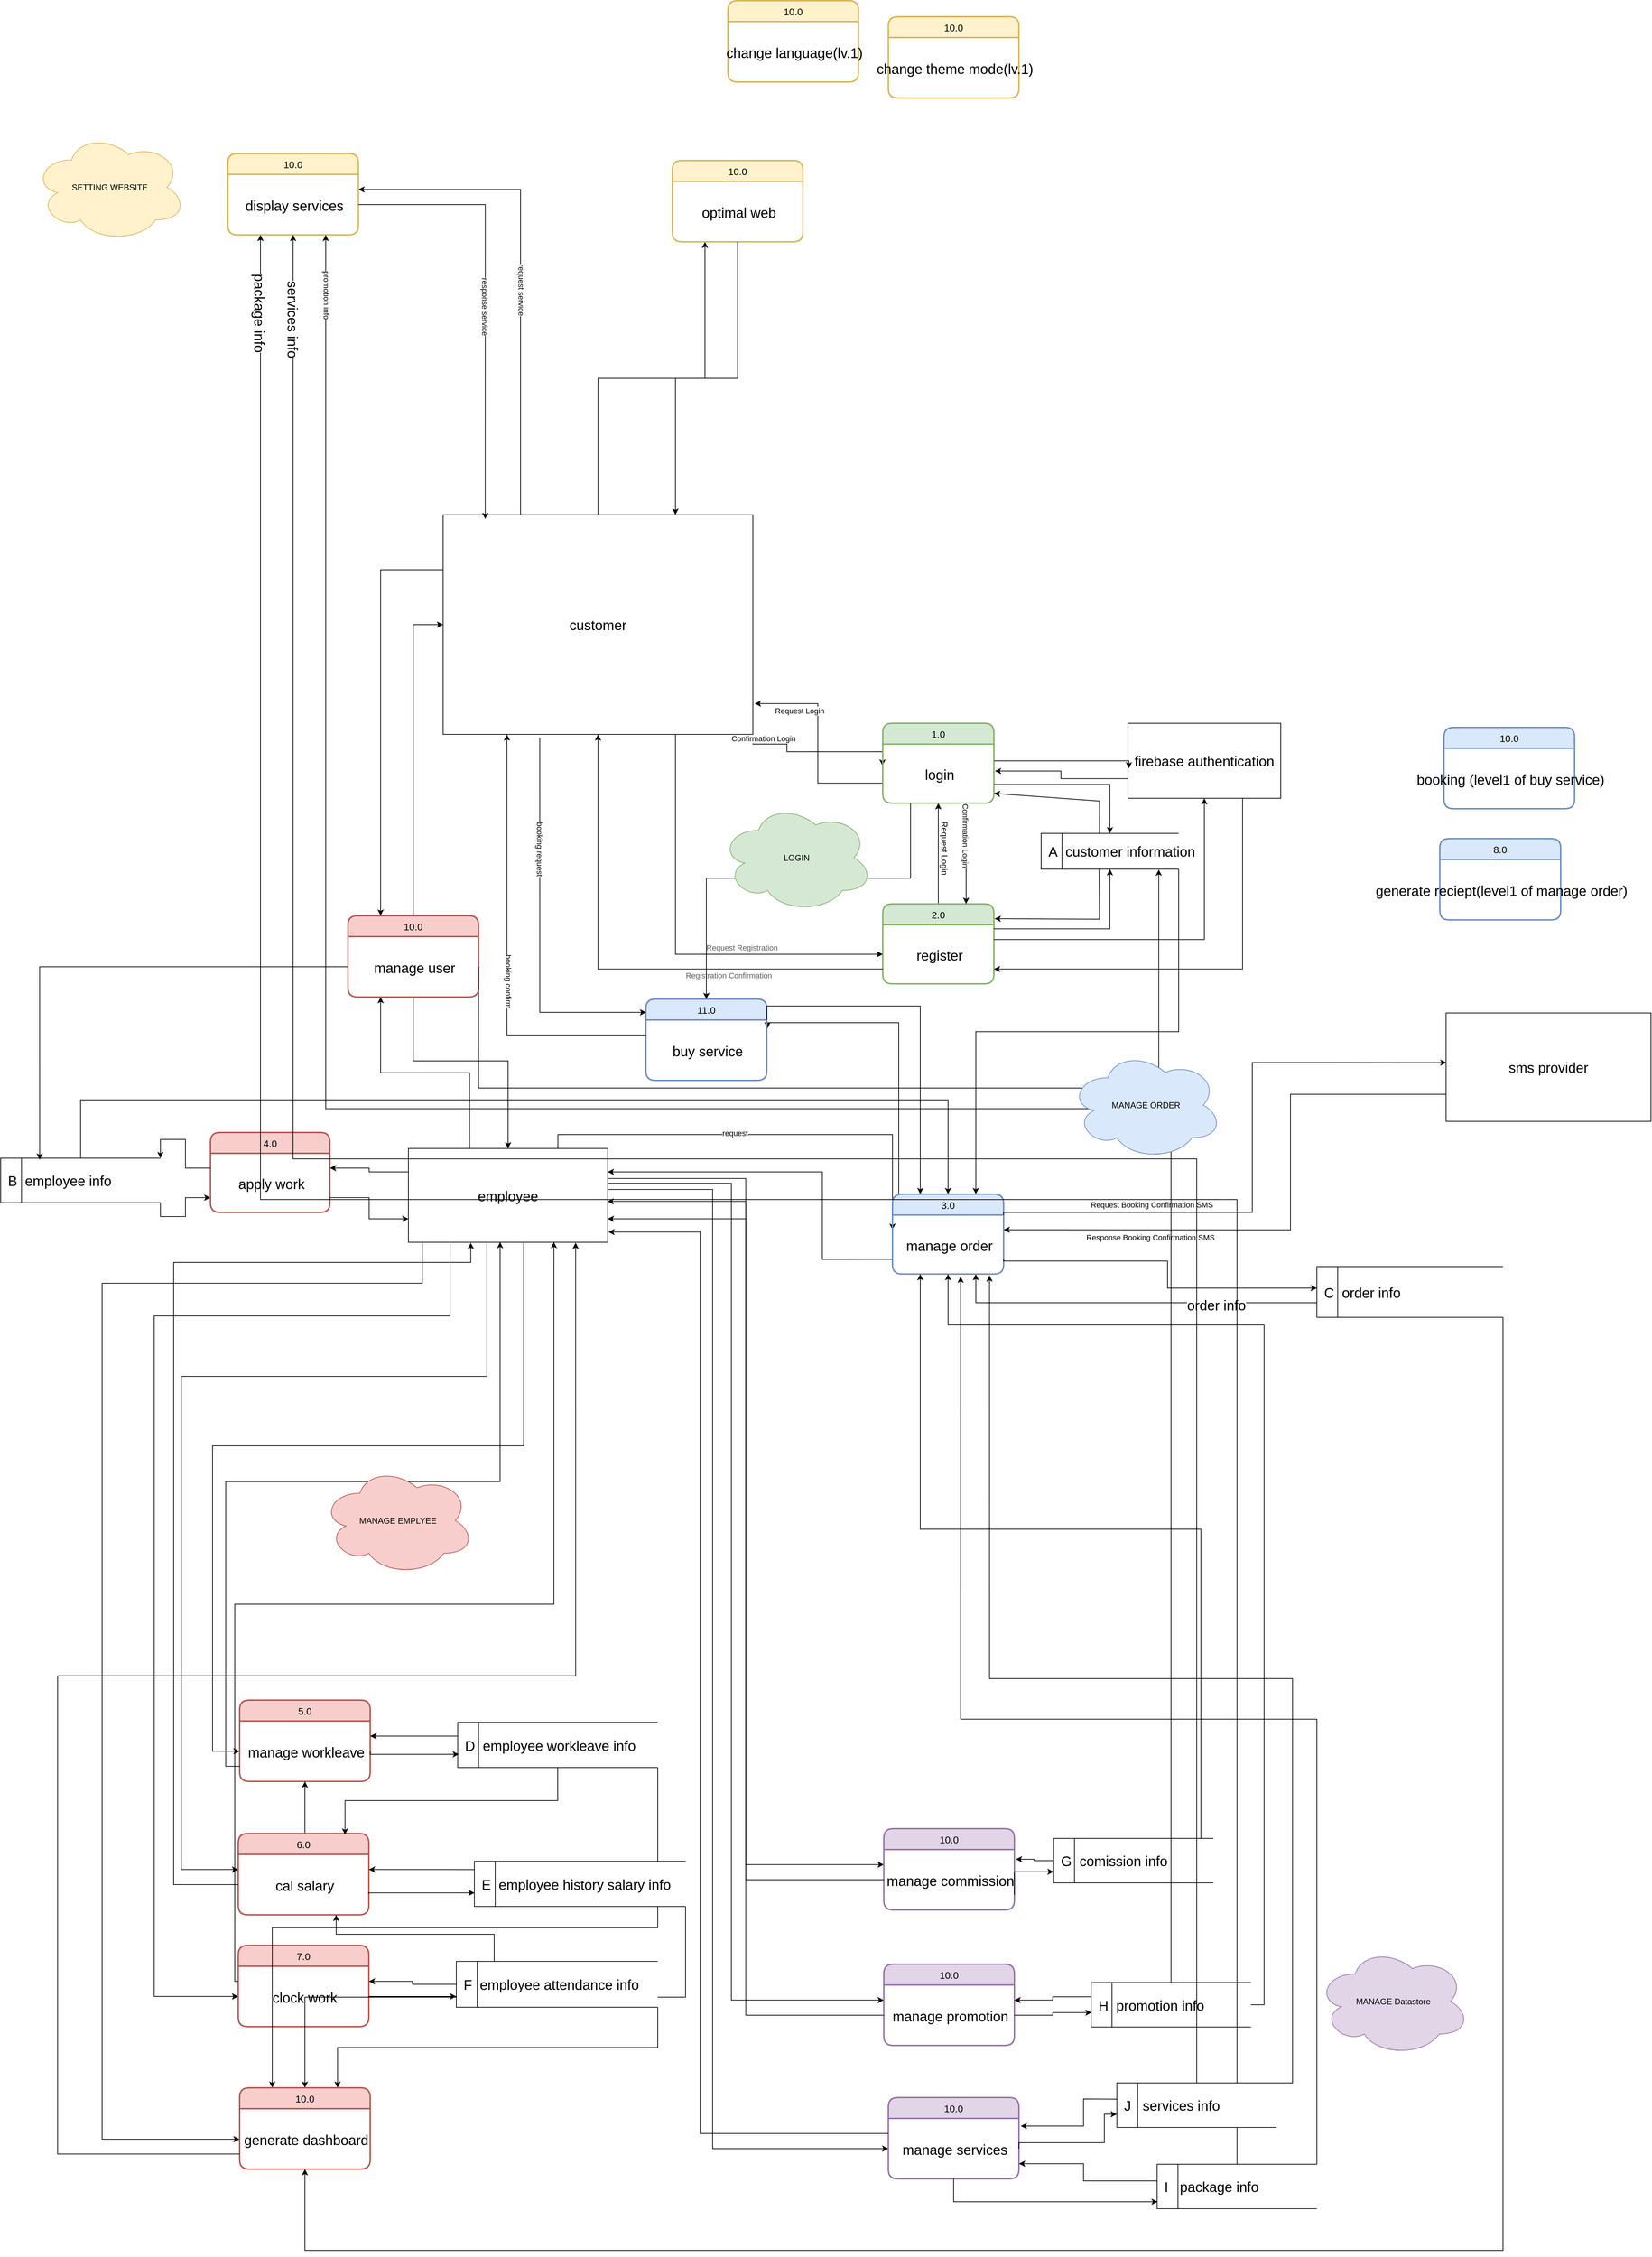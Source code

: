 <mxfile version="20.3.6" type="github" pages="8">
  <diagram id="OdQc7W83qYi903VyMi7l" name="DFD">
    <mxGraphModel dx="7641" dy="4522" grid="1" gridSize="10" guides="1" tooltips="1" connect="1" arrows="1" fold="1" page="1" pageScale="1" pageWidth="827" pageHeight="1169" math="0" shadow="0">
      <root>
        <mxCell id="0" />
        <mxCell id="1" parent="0" />
        <mxCell id="xAXHcY7wqft7f833rf3u-1" style="edgeStyle=orthogonalEdgeStyle;rounded=0;orthogonalLoop=1;jettySize=auto;html=1;exitX=0.5;exitY=0;exitDx=0;exitDy=0;entryX=0.5;entryY=1;entryDx=0;entryDy=0;" parent="1" source="xAXHcY7wqft7f833rf3u-2" target="xAXHcY7wqft7f833rf3u-39" edge="1">
          <mxGeometry relative="1" as="geometry">
            <Array as="points">
              <mxPoint x="233" y="310" />
              <mxPoint x="233" y="310" />
            </Array>
          </mxGeometry>
        </mxCell>
        <mxCell id="xAXHcY7wqft7f833rf3u-2" value="2.0" style="swimlane;childLayout=stackLayout;horizontal=1;startSize=30;horizontalStack=0;rounded=1;fontSize=14;fontStyle=0;strokeWidth=2;resizeParent=0;resizeLast=1;shadow=0;dashed=0;align=center;fillColor=#d5e8d4;strokeColor=#82b366;" parent="1" vertex="1">
          <mxGeometry x="153" y="400" width="160" height="115" as="geometry" />
        </mxCell>
        <mxCell id="xAXHcY7wqft7f833rf3u-3" value="register" style="align=center;strokeColor=none;fillColor=none;spacingLeft=4;fontSize=20;verticalAlign=middle;resizable=0;rotatable=0;part=1;" parent="xAXHcY7wqft7f833rf3u-2" vertex="1">
          <mxGeometry y="30" width="160" height="85" as="geometry" />
        </mxCell>
        <mxCell id="xAXHcY7wqft7f833rf3u-4" style="edgeStyle=orthogonalEdgeStyle;rounded=0;orthogonalLoop=1;jettySize=auto;html=1;exitX=1;exitY=0.5;exitDx=0;exitDy=0;entryX=-0.003;entryY=0.366;entryDx=0;entryDy=0;entryPerimeter=0;" parent="1" source="xAXHcY7wqft7f833rf3u-14" target="xAXHcY7wqft7f833rf3u-39" edge="1">
          <mxGeometry relative="1" as="geometry">
            <Array as="points">
              <mxPoint x="15" y="170" />
              <mxPoint x="15" y="181" />
              <mxPoint x="153" y="181" />
            </Array>
          </mxGeometry>
        </mxCell>
        <mxCell id="xAXHcY7wqft7f833rf3u-5" value="Confirmation Login" style="edgeLabel;html=1;align=center;verticalAlign=middle;resizable=0;points=[];" parent="xAXHcY7wqft7f833rf3u-4" connectable="0" vertex="1">
          <mxGeometry x="-0.341" relative="1" as="geometry">
            <mxPoint x="15" y="35" as="offset" />
          </mxGeometry>
        </mxCell>
        <mxCell id="xAXHcY7wqft7f833rf3u-6" style="edgeStyle=orthogonalEdgeStyle;rounded=0;orthogonalLoop=1;jettySize=auto;html=1;exitX=0.75;exitY=1;exitDx=0;exitDy=0;entryX=0;entryY=0.5;entryDx=0;entryDy=0;" parent="1" source="xAXHcY7wqft7f833rf3u-14" target="xAXHcY7wqft7f833rf3u-3" edge="1">
          <mxGeometry relative="1" as="geometry" />
        </mxCell>
        <mxCell id="xAXHcY7wqft7f833rf3u-7" value="&lt;span style=&quot;color: rgb(92, 92, 92);&quot;&gt;Request Registration&lt;/span&gt;" style="edgeLabel;html=1;align=center;verticalAlign=middle;resizable=0;points=[];" parent="xAXHcY7wqft7f833rf3u-6" connectable="0" vertex="1">
          <mxGeometry x="0.532" y="4" relative="1" as="geometry">
            <mxPoint x="-59" y="-6" as="offset" />
          </mxGeometry>
        </mxCell>
        <mxCell id="xAXHcY7wqft7f833rf3u-8" style="edgeStyle=orthogonalEdgeStyle;rounded=0;orthogonalLoop=1;jettySize=auto;html=1;entryX=0.002;entryY=0.163;entryDx=0;entryDy=0;entryPerimeter=0;exitX=0.312;exitY=1.015;exitDx=0;exitDy=0;exitPerimeter=0;" parent="1" source="xAXHcY7wqft7f833rf3u-14" target="xAXHcY7wqft7f833rf3u-84" edge="1">
          <mxGeometry relative="1" as="geometry">
            <mxPoint x="-275" y="249" as="sourcePoint" />
            <mxPoint x="-195" y="581" as="targetPoint" />
          </mxGeometry>
        </mxCell>
        <mxCell id="xAXHcY7wqft7f833rf3u-9" value="booking request" style="edgeLabel;html=1;align=center;verticalAlign=middle;resizable=0;points=[];rotation=90;" parent="xAXHcY7wqft7f833rf3u-8" vertex="1" connectable="0">
          <mxGeometry x="-0.417" relative="1" as="geometry">
            <mxPoint as="offset" />
          </mxGeometry>
        </mxCell>
        <mxCell id="xAXHcY7wqft7f833rf3u-10" style="edgeStyle=orthogonalEdgeStyle;rounded=0;orthogonalLoop=1;jettySize=auto;html=1;exitX=0;exitY=0.25;exitDx=0;exitDy=0;entryX=0.25;entryY=0;entryDx=0;entryDy=0;" parent="1" source="xAXHcY7wqft7f833rf3u-14" target="xAXHcY7wqft7f833rf3u-101" edge="1">
          <mxGeometry relative="1" as="geometry" />
        </mxCell>
        <mxCell id="xAXHcY7wqft7f833rf3u-11" style="edgeStyle=orthogonalEdgeStyle;rounded=0;orthogonalLoop=1;jettySize=auto;html=1;exitX=0.5;exitY=0;exitDx=0;exitDy=0;entryX=0.25;entryY=1;entryDx=0;entryDy=0;" parent="1" source="xAXHcY7wqft7f833rf3u-14" target="xAXHcY7wqft7f833rf3u-141" edge="1">
          <mxGeometry relative="1" as="geometry" />
        </mxCell>
        <mxCell id="xAXHcY7wqft7f833rf3u-12" style="edgeStyle=orthogonalEdgeStyle;rounded=0;orthogonalLoop=1;jettySize=auto;html=1;exitX=0.25;exitY=0;exitDx=0;exitDy=0;entryX=1;entryY=0.25;entryDx=0;entryDy=0;" parent="1" source="xAXHcY7wqft7f833rf3u-14" target="xAXHcY7wqft7f833rf3u-73" edge="1">
          <mxGeometry relative="1" as="geometry" />
        </mxCell>
        <mxCell id="xAXHcY7wqft7f833rf3u-13" value="request service" style="edgeLabel;html=1;align=center;verticalAlign=middle;resizable=0;points=[];rotation=90;" parent="xAXHcY7wqft7f833rf3u-12" vertex="1" connectable="0">
          <mxGeometry x="-0.077" y="-1" relative="1" as="geometry">
            <mxPoint as="offset" />
          </mxGeometry>
        </mxCell>
        <mxCell id="xAXHcY7wqft7f833rf3u-14" value="customer" style="whiteSpace=wrap;html=1;align=center;fontSize=20;" parent="1" vertex="1">
          <mxGeometry x="-480" y="-160" width="446" height="316" as="geometry" />
        </mxCell>
        <mxCell id="xAXHcY7wqft7f833rf3u-15" style="edgeStyle=orthogonalEdgeStyle;rounded=0;orthogonalLoop=1;jettySize=auto;html=1;entryX=0;entryY=0.25;entryDx=0;entryDy=0;" parent="1" source="xAXHcY7wqft7f833rf3u-26" target="xAXHcY7wqft7f833rf3u-49" edge="1">
          <mxGeometry relative="1" as="geometry">
            <Array as="points">
              <mxPoint x="-417" y="1080" />
              <mxPoint x="-857" y="1080" />
              <mxPoint x="-857" y="1790" />
            </Array>
          </mxGeometry>
        </mxCell>
        <mxCell id="xAXHcY7wqft7f833rf3u-16" style="edgeStyle=orthogonalEdgeStyle;rounded=0;orthogonalLoop=1;jettySize=auto;html=1;entryX=0;entryY=0.5;entryDx=0;entryDy=0;" parent="1" source="xAXHcY7wqft7f833rf3u-26" target="xAXHcY7wqft7f833rf3u-51" edge="1">
          <mxGeometry relative="1" as="geometry">
            <Array as="points">
              <mxPoint x="-470" y="993" />
              <mxPoint x="-896" y="993" />
              <mxPoint x="-896" y="1973" />
            </Array>
          </mxGeometry>
        </mxCell>
        <mxCell id="xAXHcY7wqft7f833rf3u-17" style="edgeStyle=orthogonalEdgeStyle;rounded=0;orthogonalLoop=1;jettySize=auto;html=1;entryX=0;entryY=0.25;entryDx=0;entryDy=0;exitX=1.002;exitY=0.32;exitDx=0;exitDy=0;exitPerimeter=0;" parent="1" source="xAXHcY7wqft7f833rf3u-26" target="xAXHcY7wqft7f833rf3u-108" edge="1">
          <mxGeometry relative="1" as="geometry">
            <mxPoint x="-192" y="808" as="sourcePoint" />
          </mxGeometry>
        </mxCell>
        <mxCell id="xAXHcY7wqft7f833rf3u-18" style="edgeStyle=orthogonalEdgeStyle;rounded=0;orthogonalLoop=1;jettySize=auto;html=1;entryX=0;entryY=0.25;entryDx=0;entryDy=0;exitX=0.997;exitY=0.371;exitDx=0;exitDy=0;exitPerimeter=0;" parent="1" source="xAXHcY7wqft7f833rf3u-26" target="xAXHcY7wqft7f833rf3u-104" edge="1">
          <mxGeometry relative="1" as="geometry">
            <mxPoint x="-156" y="838" as="sourcePoint" />
            <Array as="points">
              <mxPoint x="-65" y="802" />
              <mxPoint x="-65" y="1978" />
            </Array>
          </mxGeometry>
        </mxCell>
        <mxCell id="xAXHcY7wqft7f833rf3u-19" style="edgeStyle=orthogonalEdgeStyle;rounded=0;orthogonalLoop=1;jettySize=auto;html=1;entryX=0;entryY=0.5;entryDx=0;entryDy=0;exitX=1;exitY=0.437;exitDx=0;exitDy=0;exitPerimeter=0;" parent="1" source="xAXHcY7wqft7f833rf3u-26" target="xAXHcY7wqft7f833rf3u-106" edge="1">
          <mxGeometry relative="1" as="geometry">
            <mxPoint x="-187" y="888" as="sourcePoint" />
            <Array as="points">
              <mxPoint x="-92" y="811" />
              <mxPoint x="-92" y="2192" />
            </Array>
          </mxGeometry>
        </mxCell>
        <mxCell id="xAXHcY7wqft7f833rf3u-20" style="edgeStyle=orthogonalEdgeStyle;rounded=0;orthogonalLoop=1;jettySize=auto;html=1;entryX=0;entryY=0.5;entryDx=0;entryDy=0;" parent="1" source="xAXHcY7wqft7f833rf3u-26" target="xAXHcY7wqft7f833rf3u-46" edge="1">
          <mxGeometry relative="1" as="geometry">
            <Array as="points">
              <mxPoint x="-364" y="1180" />
              <mxPoint x="-812" y="1180" />
              <mxPoint x="-812" y="1620" />
            </Array>
          </mxGeometry>
        </mxCell>
        <mxCell id="xAXHcY7wqft7f833rf3u-21" style="edgeStyle=orthogonalEdgeStyle;rounded=0;orthogonalLoop=1;jettySize=auto;html=1;" parent="1" source="xAXHcY7wqft7f833rf3u-26" target="xAXHcY7wqft7f833rf3u-99" edge="1">
          <mxGeometry relative="1" as="geometry">
            <mxPoint x="-1012" y="2099" as="targetPoint" />
            <Array as="points">
              <mxPoint x="-510" y="946" />
              <mxPoint x="-971" y="946" />
              <mxPoint x="-971" y="2178" />
            </Array>
          </mxGeometry>
        </mxCell>
        <mxCell id="xAXHcY7wqft7f833rf3u-22" style="edgeStyle=orthogonalEdgeStyle;rounded=0;orthogonalLoop=1;jettySize=auto;html=1;exitX=0;exitY=0.25;exitDx=0;exitDy=0;entryX=1;entryY=0.25;entryDx=0;entryDy=0;" parent="1" source="xAXHcY7wqft7f833rf3u-26" target="xAXHcY7wqft7f833rf3u-44" edge="1">
          <mxGeometry relative="1" as="geometry" />
        </mxCell>
        <mxCell id="xAXHcY7wqft7f833rf3u-23" style="edgeStyle=orthogonalEdgeStyle;rounded=0;orthogonalLoop=1;jettySize=auto;html=1;exitX=0.25;exitY=0;exitDx=0;exitDy=0;entryX=0.25;entryY=1;entryDx=0;entryDy=0;" parent="1" source="xAXHcY7wqft7f833rf3u-26" target="xAXHcY7wqft7f833rf3u-102" edge="1">
          <mxGeometry relative="1" as="geometry">
            <Array as="points">
              <mxPoint x="-442" y="752" />
              <mxPoint x="-442" y="643" />
              <mxPoint x="-570" y="643" />
            </Array>
          </mxGeometry>
        </mxCell>
        <mxCell id="xAXHcY7wqft7f833rf3u-24" style="edgeStyle=orthogonalEdgeStyle;rounded=0;orthogonalLoop=1;jettySize=auto;html=1;exitX=0.75;exitY=0;exitDx=0;exitDy=0;entryX=0;entryY=0.25;entryDx=0;entryDy=0;" parent="1" source="xAXHcY7wqft7f833rf3u-26" target="xAXHcY7wqft7f833rf3u-42" edge="1">
          <mxGeometry relative="1" as="geometry">
            <Array as="points">
              <mxPoint x="-315" y="732" />
              <mxPoint x="167" y="732" />
            </Array>
          </mxGeometry>
        </mxCell>
        <mxCell id="xAXHcY7wqft7f833rf3u-25" value="request" style="edgeLabel;html=1;align=center;verticalAlign=middle;resizable=0;points=[];" parent="xAXHcY7wqft7f833rf3u-24" vertex="1" connectable="0">
          <mxGeometry x="-0.14" y="2" relative="1" as="geometry">
            <mxPoint as="offset" />
          </mxGeometry>
        </mxCell>
        <mxCell id="xAXHcY7wqft7f833rf3u-26" value="employee" style="whiteSpace=wrap;html=1;align=center;fontSize=20;" parent="1" vertex="1">
          <mxGeometry x="-530" y="752" width="287" height="135" as="geometry" />
        </mxCell>
        <mxCell id="xAXHcY7wqft7f833rf3u-27" style="edgeStyle=orthogonalEdgeStyle;rounded=0;orthogonalLoop=1;jettySize=auto;html=1;exitX=1;exitY=1;exitDx=0;exitDy=0;entryX=0.75;entryY=0;entryDx=0;entryDy=0;" parent="1" source="xAXHcY7wqft7f833rf3u-28" target="xAXHcY7wqft7f833rf3u-41" edge="1">
          <mxGeometry relative="1" as="geometry" />
        </mxCell>
        <mxCell id="xAXHcY7wqft7f833rf3u-28" value="&amp;nbsp;A&amp;nbsp; customer information" style="html=1;dashed=0;whitespace=wrap;shape=mxgraph.dfd.dataStoreID;align=left;spacingLeft=3;points=[[0,0],[0.5,0],[1,0],[0,0.5],[1,0.5],[0,1],[0.5,1],[1,1]];fontSize=20;" parent="1" vertex="1">
          <mxGeometry x="381" y="298.5" width="198" height="51.5" as="geometry" />
        </mxCell>
        <mxCell id="xAXHcY7wqft7f833rf3u-29" style="edgeStyle=orthogonalEdgeStyle;rounded=0;orthogonalLoop=1;jettySize=auto;html=1;exitX=0.005;exitY=0.647;exitDx=0;exitDy=0;entryX=0.75;entryY=1;entryDx=0;entryDy=0;exitPerimeter=0;" parent="1" source="xAXHcY7wqft7f833rf3u-32" target="xAXHcY7wqft7f833rf3u-42" edge="1">
          <mxGeometry relative="1" as="geometry">
            <Array as="points">
              <mxPoint x="799" y="975" />
              <mxPoint x="799" y="974" />
              <mxPoint x="287" y="974" />
            </Array>
          </mxGeometry>
        </mxCell>
        <mxCell id="xAXHcY7wqft7f833rf3u-30" value="&lt;span style=&quot;font-size: 20px; text-align: left;&quot;&gt;order info&lt;/span&gt;" style="edgeLabel;html=1;align=center;verticalAlign=middle;resizable=0;points=[];" parent="xAXHcY7wqft7f833rf3u-29" vertex="1" connectable="0">
          <mxGeometry x="-0.334" y="3" relative="1" as="geometry">
            <mxPoint as="offset" />
          </mxGeometry>
        </mxCell>
        <mxCell id="xAXHcY7wqft7f833rf3u-31" style="edgeStyle=orthogonalEdgeStyle;rounded=0;orthogonalLoop=1;jettySize=auto;html=1;exitX=1;exitY=1;exitDx=0;exitDy=0;entryX=0.5;entryY=1;entryDx=0;entryDy=0;" parent="1" source="xAXHcY7wqft7f833rf3u-32" target="xAXHcY7wqft7f833rf3u-99" edge="1">
          <mxGeometry relative="1" as="geometry">
            <Array as="points">
              <mxPoint x="1046" y="2338" />
              <mxPoint x="-679" y="2338" />
            </Array>
          </mxGeometry>
        </mxCell>
        <mxCell id="xAXHcY7wqft7f833rf3u-32" value="&amp;nbsp;C&amp;nbsp; order info" style="html=1;dashed=0;whitespace=wrap;shape=mxgraph.dfd.dataStoreID;align=left;spacingLeft=3;points=[[0,0],[0.5,0],[1,0],[0,0.5],[1,0.5],[0,1],[0.5,1],[1,1]];fontSize=20;" parent="1" vertex="1">
          <mxGeometry x="778" y="922" width="268" height="73" as="geometry" />
        </mxCell>
        <mxCell id="xAXHcY7wqft7f833rf3u-33" style="edgeStyle=orthogonalEdgeStyle;rounded=0;orthogonalLoop=1;jettySize=auto;html=1;exitX=1;exitY=1;exitDx=0;exitDy=0;entryX=0;entryY=0.75;entryDx=0;entryDy=0;" parent="1" source="xAXHcY7wqft7f833rf3u-35" target="xAXHcY7wqft7f833rf3u-44" edge="1">
          <mxGeometry relative="1" as="geometry" />
        </mxCell>
        <mxCell id="xAXHcY7wqft7f833rf3u-34" style="edgeStyle=orthogonalEdgeStyle;rounded=0;orthogonalLoop=1;jettySize=auto;html=1;exitX=0.5;exitY=0;exitDx=0;exitDy=0;entryX=0.5;entryY=0;entryDx=0;entryDy=0;" parent="1" source="xAXHcY7wqft7f833rf3u-35" target="xAXHcY7wqft7f833rf3u-41" edge="1">
          <mxGeometry relative="1" as="geometry">
            <Array as="points">
              <mxPoint x="-1002" y="682" />
              <mxPoint x="247" y="682" />
            </Array>
          </mxGeometry>
        </mxCell>
        <mxCell id="xAXHcY7wqft7f833rf3u-35" value="&amp;nbsp;B&amp;nbsp; employee info" style="html=1;dashed=0;whitespace=wrap;shape=mxgraph.dfd.dataStoreID;align=left;spacingLeft=3;points=[[0,0],[0.5,0],[1,0],[0,0.5],[1,0.5],[0,1],[0.5,1],[1,1]];fontSize=20;" parent="1" vertex="1">
          <mxGeometry x="-1117" y="766" width="230" height="64" as="geometry" />
        </mxCell>
        <mxCell id="xAXHcY7wqft7f833rf3u-36" style="edgeStyle=orthogonalEdgeStyle;rounded=0;orthogonalLoop=1;jettySize=auto;html=1;exitX=0;exitY=0.75;exitDx=0;exitDy=0;entryX=1.006;entryY=0.86;entryDx=0;entryDy=0;entryPerimeter=0;" parent="1" source="xAXHcY7wqft7f833rf3u-38" target="xAXHcY7wqft7f833rf3u-14" edge="1">
          <mxGeometry relative="1" as="geometry" />
        </mxCell>
        <mxCell id="xAXHcY7wqft7f833rf3u-37" value="Request Login" style="edgeLabel;html=1;align=center;verticalAlign=middle;resizable=0;points=[];" parent="xAXHcY7wqft7f833rf3u-36" connectable="0" vertex="1">
          <mxGeometry x="0.13" y="-1" relative="1" as="geometry">
            <mxPoint x="-28" y="-29" as="offset" />
          </mxGeometry>
        </mxCell>
        <mxCell id="xAXHcY7wqft7f833rf3u-38" value="1.0" style="swimlane;childLayout=stackLayout;horizontal=1;startSize=30;horizontalStack=0;rounded=1;fontSize=14;fontStyle=0;strokeWidth=2;resizeParent=0;resizeLast=1;shadow=0;dashed=0;align=center;fillColor=#d5e8d4;strokeColor=#82b366;" parent="1" vertex="1">
          <mxGeometry x="153" y="140" width="160" height="115" as="geometry" />
        </mxCell>
        <mxCell id="xAXHcY7wqft7f833rf3u-39" value="login" style="align=center;strokeColor=none;fillColor=none;spacingLeft=4;fontSize=20;verticalAlign=middle;resizable=0;rotatable=0;part=1;" parent="xAXHcY7wqft7f833rf3u-38" vertex="1">
          <mxGeometry y="30" width="160" height="85" as="geometry" />
        </mxCell>
        <mxCell id="xAXHcY7wqft7f833rf3u-40" style="edgeStyle=orthogonalEdgeStyle;rounded=0;orthogonalLoop=1;jettySize=auto;html=1;exitX=0.107;exitY=0.016;exitDx=0;exitDy=0;entryX=1.006;entryY=0.141;entryDx=0;entryDy=0;entryPerimeter=0;exitPerimeter=0;" parent="1" source="xAXHcY7wqft7f833rf3u-41" target="xAXHcY7wqft7f833rf3u-85" edge="1">
          <mxGeometry relative="1" as="geometry">
            <Array as="points">
              <mxPoint x="176" y="820" />
              <mxPoint x="176" y="571" />
            </Array>
          </mxGeometry>
        </mxCell>
        <mxCell id="xAXHcY7wqft7f833rf3u-41" value="3.0" style="swimlane;childLayout=stackLayout;horizontal=1;startSize=30;horizontalStack=0;rounded=1;fontSize=14;fontStyle=0;strokeWidth=2;resizeParent=0;resizeLast=1;shadow=0;dashed=0;align=center;fillColor=#dae8fc;strokeColor=#6c8ebf;" parent="1" vertex="1">
          <mxGeometry x="167" y="817.8" width="160" height="115" as="geometry" />
        </mxCell>
        <mxCell id="xAXHcY7wqft7f833rf3u-42" value="manage order" style="align=center;strokeColor=none;fillColor=none;spacingLeft=4;fontSize=20;verticalAlign=middle;resizable=0;rotatable=0;part=1;" parent="xAXHcY7wqft7f833rf3u-41" vertex="1">
          <mxGeometry y="30" width="160" height="85" as="geometry" />
        </mxCell>
        <mxCell id="xAXHcY7wqft7f833rf3u-43" value="4.0" style="swimlane;childLayout=stackLayout;horizontal=1;startSize=30;horizontalStack=0;rounded=1;fontSize=14;fontStyle=0;strokeWidth=2;resizeParent=0;resizeLast=1;shadow=0;dashed=0;align=center;fillColor=#f8cecc;strokeColor=#b85450;" parent="1" vertex="1">
          <mxGeometry x="-815" y="729" width="172" height="115" as="geometry" />
        </mxCell>
        <mxCell id="xAXHcY7wqft7f833rf3u-44" value="apply work" style="align=center;strokeColor=none;fillColor=none;spacingLeft=4;fontSize=20;verticalAlign=middle;resizable=0;rotatable=0;part=1;" parent="xAXHcY7wqft7f833rf3u-43" vertex="1">
          <mxGeometry y="30" width="172" height="85" as="geometry" />
        </mxCell>
        <mxCell id="xAXHcY7wqft7f833rf3u-45" value="5.0" style="swimlane;childLayout=stackLayout;horizontal=1;startSize=30;horizontalStack=0;rounded=1;fontSize=14;fontStyle=0;strokeWidth=2;resizeParent=0;resizeLast=1;shadow=0;dashed=0;align=center;fillColor=#f8cecc;strokeColor=#b85450;" parent="1" vertex="1">
          <mxGeometry x="-773" y="1546" width="188" height="117" as="geometry" />
        </mxCell>
        <mxCell id="xAXHcY7wqft7f833rf3u-46" value="manage workleave" style="align=center;strokeColor=none;fillColor=none;spacingLeft=4;fontSize=20;verticalAlign=middle;resizable=0;rotatable=0;part=1;" parent="xAXHcY7wqft7f833rf3u-45" vertex="1">
          <mxGeometry y="30" width="188" height="87" as="geometry" />
        </mxCell>
        <mxCell id="xAXHcY7wqft7f833rf3u-47" value="" style="edgeStyle=orthogonalEdgeStyle;rounded=0;orthogonalLoop=1;jettySize=auto;html=1;" parent="1" source="xAXHcY7wqft7f833rf3u-48" target="xAXHcY7wqft7f833rf3u-46" edge="1">
          <mxGeometry relative="1" as="geometry">
            <Array as="points">
              <mxPoint x="-679" y="1714" />
              <mxPoint x="-679" y="1714" />
            </Array>
          </mxGeometry>
        </mxCell>
        <mxCell id="xAXHcY7wqft7f833rf3u-48" value="6.0" style="swimlane;childLayout=stackLayout;horizontal=1;startSize=30;horizontalStack=0;rounded=1;fontSize=14;fontStyle=0;strokeWidth=2;resizeParent=0;resizeLast=1;shadow=0;dashed=0;align=center;fillColor=#f8cecc;strokeColor=#b85450;" parent="1" vertex="1">
          <mxGeometry x="-775" y="1738" width="188" height="117" as="geometry" />
        </mxCell>
        <mxCell id="xAXHcY7wqft7f833rf3u-49" value="cal salary" style="align=center;strokeColor=none;fillColor=none;spacingLeft=4;fontSize=20;verticalAlign=middle;resizable=0;rotatable=0;part=1;" parent="xAXHcY7wqft7f833rf3u-48" vertex="1">
          <mxGeometry y="30" width="188" height="87" as="geometry" />
        </mxCell>
        <mxCell id="xAXHcY7wqft7f833rf3u-50" value="7.0" style="swimlane;childLayout=stackLayout;horizontal=1;startSize=30;horizontalStack=0;rounded=1;fontSize=14;fontStyle=0;strokeWidth=2;resizeParent=0;resizeLast=1;shadow=0;dashed=0;align=center;fillColor=#f8cecc;strokeColor=#b85450;" parent="1" vertex="1">
          <mxGeometry x="-775" y="1899" width="188" height="117" as="geometry" />
        </mxCell>
        <mxCell id="xAXHcY7wqft7f833rf3u-51" value="clock work" style="align=center;strokeColor=none;fillColor=none;spacingLeft=4;fontSize=20;verticalAlign=middle;resizable=0;rotatable=0;part=1;" parent="xAXHcY7wqft7f833rf3u-50" vertex="1">
          <mxGeometry y="30" width="188" height="87" as="geometry" />
        </mxCell>
        <mxCell id="xAXHcY7wqft7f833rf3u-52" style="edgeStyle=orthogonalEdgeStyle;rounded=0;orthogonalLoop=1;jettySize=auto;html=1;exitX=0;exitY=0.75;exitDx=0;exitDy=0;entryX=1;entryY=0.25;entryDx=0;entryDy=0;" parent="1" source="xAXHcY7wqft7f833rf3u-54" target="xAXHcY7wqft7f833rf3u-42" edge="1">
          <mxGeometry relative="1" as="geometry">
            <mxPoint x="393" y="906" as="targetPoint" />
            <Array as="points">
              <mxPoint x="740" y="674" />
              <mxPoint x="740" y="869" />
            </Array>
          </mxGeometry>
        </mxCell>
        <mxCell id="xAXHcY7wqft7f833rf3u-53" value="Response Booking Confirmation SMS" style="edgeLabel;html=1;align=center;verticalAlign=middle;resizable=0;points=[];" parent="xAXHcY7wqft7f833rf3u-52" connectable="0" vertex="1">
          <mxGeometry x="0.131" y="1" relative="1" as="geometry">
            <mxPoint x="-151" y="10" as="offset" />
          </mxGeometry>
        </mxCell>
        <mxCell id="xAXHcY7wqft7f833rf3u-54" value="sms provider" style="whiteSpace=wrap;html=1;align=center;fontSize=20;" parent="1" vertex="1">
          <mxGeometry x="964" y="557" width="295" height="156" as="geometry" />
        </mxCell>
        <mxCell id="xAXHcY7wqft7f833rf3u-55" style="edgeStyle=orthogonalEdgeStyle;rounded=0;orthogonalLoop=1;jettySize=auto;html=1;entryX=1.009;entryY=0.456;entryDx=0;entryDy=0;entryPerimeter=0;exitX=0;exitY=0.739;exitDx=0;exitDy=0;exitPerimeter=0;" parent="1" source="xAXHcY7wqft7f833rf3u-57" target="xAXHcY7wqft7f833rf3u-39" edge="1">
          <mxGeometry relative="1" as="geometry">
            <mxPoint x="505" y="219" as="sourcePoint" />
            <mxPoint x="313" y="225" as="targetPoint" />
          </mxGeometry>
        </mxCell>
        <mxCell id="xAXHcY7wqft7f833rf3u-56" style="edgeStyle=orthogonalEdgeStyle;rounded=0;orthogonalLoop=1;jettySize=auto;html=1;exitX=0.75;exitY=1;exitDx=0;exitDy=0;entryX=1;entryY=0.75;entryDx=0;entryDy=0;" parent="1" source="xAXHcY7wqft7f833rf3u-57" target="xAXHcY7wqft7f833rf3u-3" edge="1">
          <mxGeometry relative="1" as="geometry" />
        </mxCell>
        <mxCell id="xAXHcY7wqft7f833rf3u-57" value="firebase authentication" style="whiteSpace=wrap;html=1;align=center;fontSize=20;" parent="1" vertex="1">
          <mxGeometry x="506" y="140" width="220" height="108" as="geometry" />
        </mxCell>
        <mxCell id="xAXHcY7wqft7f833rf3u-58" style="edgeStyle=orthogonalEdgeStyle;rounded=0;orthogonalLoop=1;jettySize=auto;html=1;exitX=0;exitY=0.75;exitDx=0;exitDy=0;entryX=0.5;entryY=1;entryDx=0;entryDy=0;" parent="1" source="xAXHcY7wqft7f833rf3u-3" target="xAXHcY7wqft7f833rf3u-14" edge="1">
          <mxGeometry relative="1" as="geometry" />
        </mxCell>
        <mxCell id="xAXHcY7wqft7f833rf3u-59" value="&lt;span style=&quot;color: rgb(92, 92, 92);&quot;&gt;Registration Confirmation&lt;/span&gt;" style="edgeLabel;html=1;align=center;verticalAlign=middle;resizable=0;points=[];" parent="xAXHcY7wqft7f833rf3u-58" connectable="0" vertex="1">
          <mxGeometry x="-0.44" y="1" relative="1" as="geometry">
            <mxPoint x="-13" y="8" as="offset" />
          </mxGeometry>
        </mxCell>
        <mxCell id="xAXHcY7wqft7f833rf3u-60" value="Request Login" style="text;html=1;align=center;verticalAlign=middle;resizable=0;points=[];autosize=1;strokeColor=none;fillColor=none;rotation=90;" parent="1" vertex="1">
          <mxGeometry x="194" y="306" width="95" height="26" as="geometry" />
        </mxCell>
        <mxCell id="xAXHcY7wqft7f833rf3u-61" style="edgeStyle=orthogonalEdgeStyle;rounded=0;orthogonalLoop=1;jettySize=auto;html=1;exitX=1.003;exitY=0.284;exitDx=0;exitDy=0;entryX=0.006;entryY=0.602;entryDx=0;entryDy=0;entryPerimeter=0;exitPerimeter=0;" parent="1" source="xAXHcY7wqft7f833rf3u-39" target="xAXHcY7wqft7f833rf3u-57" edge="1">
          <mxGeometry relative="1" as="geometry">
            <Array as="points">
              <mxPoint x="507" y="194" />
            </Array>
          </mxGeometry>
        </mxCell>
        <mxCell id="xAXHcY7wqft7f833rf3u-62" value="8.0" style="swimlane;childLayout=stackLayout;horizontal=1;startSize=30;horizontalStack=0;rounded=1;fontSize=14;fontStyle=0;strokeWidth=2;resizeParent=0;resizeLast=1;shadow=0;dashed=0;align=center;fillColor=#dae8fc;strokeColor=#6c8ebf;" parent="1" vertex="1">
          <mxGeometry x="955" y="306" width="174" height="117" as="geometry" />
        </mxCell>
        <mxCell id="xAXHcY7wqft7f833rf3u-63" value="generate reciept(level1 of manage order)" style="align=center;strokeColor=none;fillColor=none;spacingLeft=4;fontSize=20;verticalAlign=middle;resizable=0;rotatable=0;part=1;" parent="xAXHcY7wqft7f833rf3u-62" vertex="1">
          <mxGeometry y="30" width="174" height="87" as="geometry" />
        </mxCell>
        <mxCell id="xAXHcY7wqft7f833rf3u-64" style="edgeStyle=orthogonalEdgeStyle;rounded=0;orthogonalLoop=1;jettySize=auto;html=1;exitX=1;exitY=0.25;exitDx=0;exitDy=0;entryX=0.5;entryY=1;entryDx=0;entryDy=0;" parent="1" source="xAXHcY7wqft7f833rf3u-3" target="xAXHcY7wqft7f833rf3u-57" edge="1">
          <mxGeometry relative="1" as="geometry" />
        </mxCell>
        <mxCell id="xAXHcY7wqft7f833rf3u-65" style="edgeStyle=orthogonalEdgeStyle;rounded=0;orthogonalLoop=1;jettySize=auto;html=1;exitX=1.001;exitY=0.684;exitDx=0;exitDy=0;entryX=0.5;entryY=0;entryDx=0;entryDy=0;exitPerimeter=0;" parent="1" source="xAXHcY7wqft7f833rf3u-39" target="xAXHcY7wqft7f833rf3u-28" edge="1">
          <mxGeometry relative="1" as="geometry" />
        </mxCell>
        <mxCell id="xAXHcY7wqft7f833rf3u-66" value="" style="endArrow=classic;html=1;rounded=0;entryX=1;entryY=0.835;entryDx=0;entryDy=0;entryPerimeter=0;exitX=0.424;exitY=0.012;exitDx=0;exitDy=0;exitPerimeter=0;" parent="1" source="xAXHcY7wqft7f833rf3u-28" target="xAXHcY7wqft7f833rf3u-39" edge="1">
          <mxGeometry width="50" height="50" relative="1" as="geometry">
            <mxPoint x="465" y="298" as="sourcePoint" />
            <mxPoint x="411" y="298" as="targetPoint" />
            <Array as="points">
              <mxPoint x="465" y="252" />
            </Array>
          </mxGeometry>
        </mxCell>
        <mxCell id="xAXHcY7wqft7f833rf3u-67" value="" style="endArrow=classic;html=1;rounded=0;entryX=1.006;entryY=0.185;entryDx=0;entryDy=0;entryPerimeter=0;exitX=0.421;exitY=1.001;exitDx=0;exitDy=0;exitPerimeter=0;" parent="1" source="xAXHcY7wqft7f833rf3u-28" target="xAXHcY7wqft7f833rf3u-2" edge="1">
          <mxGeometry width="50" height="50" relative="1" as="geometry">
            <mxPoint x="464.952" y="463.138" as="sourcePoint" />
            <mxPoint x="313" y="415.995" as="targetPoint" />
            <Array as="points">
              <mxPoint x="465" y="422" />
            </Array>
          </mxGeometry>
        </mxCell>
        <mxCell id="xAXHcY7wqft7f833rf3u-68" style="edgeStyle=orthogonalEdgeStyle;rounded=0;orthogonalLoop=1;jettySize=auto;html=1;exitX=1;exitY=0.069;exitDx=0;exitDy=0;entryX=0.5;entryY=1;entryDx=0;entryDy=0;exitPerimeter=0;" parent="1" source="xAXHcY7wqft7f833rf3u-3" target="xAXHcY7wqft7f833rf3u-28" edge="1">
          <mxGeometry relative="1" as="geometry">
            <mxPoint x="313.0" y="436.07" as="sourcePoint" />
            <mxPoint x="479.84" y="495.43" as="targetPoint" />
          </mxGeometry>
        </mxCell>
        <mxCell id="xAXHcY7wqft7f833rf3u-69" style="edgeStyle=orthogonalEdgeStyle;rounded=0;orthogonalLoop=1;jettySize=auto;html=1;exitX=0;exitY=0.75;exitDx=0;exitDy=0;entryX=1;entryY=0.25;entryDx=0;entryDy=0;" parent="1" source="xAXHcY7wqft7f833rf3u-42" target="xAXHcY7wqft7f833rf3u-26" edge="1">
          <mxGeometry relative="1" as="geometry">
            <Array as="points">
              <mxPoint x="66" y="912" />
              <mxPoint x="66" y="786" />
            </Array>
          </mxGeometry>
        </mxCell>
        <mxCell id="xAXHcY7wqft7f833rf3u-70" style="edgeStyle=orthogonalEdgeStyle;rounded=0;orthogonalLoop=1;jettySize=auto;html=1;exitX=1;exitY=0;exitDx=0;exitDy=0;entryX=0.002;entryY=0.458;entryDx=0;entryDy=0;entryPerimeter=0;" parent="1" source="xAXHcY7wqft7f833rf3u-42" target="xAXHcY7wqft7f833rf3u-54" edge="1">
          <mxGeometry relative="1" as="geometry">
            <mxPoint x="708.835" y="868.87" as="targetPoint" />
            <Array as="points">
              <mxPoint x="327" y="844" />
              <mxPoint x="685" y="844" />
              <mxPoint x="685" y="628" />
            </Array>
          </mxGeometry>
        </mxCell>
        <mxCell id="xAXHcY7wqft7f833rf3u-71" value="Request Booking Confirmation SMS" style="edgeLabel;html=1;align=center;verticalAlign=middle;resizable=0;points=[];" parent="xAXHcY7wqft7f833rf3u-70" connectable="0" vertex="1">
          <mxGeometry x="-0.237" relative="1" as="geometry">
            <mxPoint x="-110" y="-11" as="offset" />
          </mxGeometry>
        </mxCell>
        <mxCell id="xAXHcY7wqft7f833rf3u-72" value="10.0" style="swimlane;childLayout=stackLayout;horizontal=1;startSize=30;horizontalStack=0;rounded=1;fontSize=14;fontStyle=0;strokeWidth=2;resizeParent=0;resizeLast=1;shadow=0;dashed=0;align=center;fillColor=#fff2cc;strokeColor=#d6b656;" parent="1" vertex="1">
          <mxGeometry x="-790" y="-680" width="188" height="117" as="geometry" />
        </mxCell>
        <mxCell id="xAXHcY7wqft7f833rf3u-73" value="display services" style="align=center;strokeColor=none;fillColor=none;spacingLeft=4;fontSize=20;verticalAlign=middle;resizable=0;rotatable=0;part=1;" parent="xAXHcY7wqft7f833rf3u-72" vertex="1">
          <mxGeometry y="30" width="188" height="87" as="geometry" />
        </mxCell>
        <mxCell id="xAXHcY7wqft7f833rf3u-74" value="10.0" style="swimlane;childLayout=stackLayout;horizontal=1;startSize=30;horizontalStack=0;rounded=1;fontSize=14;fontStyle=0;strokeWidth=2;resizeParent=0;resizeLast=1;shadow=0;dashed=0;align=center;fillColor=#fff2cc;strokeColor=#d6b656;" parent="1" vertex="1">
          <mxGeometry x="-70" y="-900" width="188" height="117" as="geometry" />
        </mxCell>
        <mxCell id="xAXHcY7wqft7f833rf3u-75" value="change language(lv.1)" style="align=center;strokeColor=none;fillColor=none;spacingLeft=4;fontSize=20;verticalAlign=middle;resizable=0;rotatable=0;part=1;" parent="xAXHcY7wqft7f833rf3u-74" vertex="1">
          <mxGeometry y="30" width="188" height="87" as="geometry" />
        </mxCell>
        <mxCell id="xAXHcY7wqft7f833rf3u-76" style="edgeStyle=orthogonalEdgeStyle;rounded=0;orthogonalLoop=1;jettySize=auto;html=1;exitX=0;exitY=0;exitDx=0;exitDy=0;entryX=1;entryY=0.25;entryDx=0;entryDy=0;" parent="1" source="xAXHcY7wqft7f833rf3u-79" target="xAXHcY7wqft7f833rf3u-46" edge="1">
          <mxGeometry relative="1" as="geometry">
            <Array as="points">
              <mxPoint x="-459" y="1598" />
            </Array>
          </mxGeometry>
        </mxCell>
        <mxCell id="xAXHcY7wqft7f833rf3u-77" style="edgeStyle=orthogonalEdgeStyle;rounded=0;orthogonalLoop=1;jettySize=auto;html=1;exitX=0.5;exitY=1;exitDx=0;exitDy=0;entryX=0.818;entryY=0.014;entryDx=0;entryDy=0;entryPerimeter=0;" parent="1" source="xAXHcY7wqft7f833rf3u-79" target="xAXHcY7wqft7f833rf3u-48" edge="1">
          <mxGeometry relative="1" as="geometry" />
        </mxCell>
        <mxCell id="xAXHcY7wqft7f833rf3u-78" style="edgeStyle=orthogonalEdgeStyle;rounded=0;orthogonalLoop=1;jettySize=auto;html=1;exitX=1;exitY=1;exitDx=0;exitDy=0;entryX=0.25;entryY=0;entryDx=0;entryDy=0;" parent="1" source="xAXHcY7wqft7f833rf3u-79" target="xAXHcY7wqft7f833rf3u-98" edge="1">
          <mxGeometry relative="1" as="geometry" />
        </mxCell>
        <mxCell id="xAXHcY7wqft7f833rf3u-79" value="&amp;nbsp;D&amp;nbsp; employee workleave info" style="html=1;dashed=0;whitespace=wrap;shape=mxgraph.dfd.dataStoreID;align=left;spacingLeft=3;points=[[0,0],[0.5,0],[1,0],[0,0.5],[1,0.5],[0,1],[0.5,1],[1,1]];fontSize=20;" parent="1" vertex="1">
          <mxGeometry x="-459" y="1578" width="288" height="65" as="geometry" />
        </mxCell>
        <mxCell id="xAXHcY7wqft7f833rf3u-80" style="edgeStyle=orthogonalEdgeStyle;rounded=0;orthogonalLoop=1;jettySize=auto;html=1;exitX=1;exitY=0.75;exitDx=0;exitDy=0;" parent="1" source="xAXHcY7wqft7f833rf3u-42" target="xAXHcY7wqft7f833rf3u-32" edge="1">
          <mxGeometry relative="1" as="geometry">
            <mxPoint x="802" y="953" as="targetPoint" />
            <Array as="points">
              <mxPoint x="327" y="914" />
              <mxPoint x="563" y="914" />
              <mxPoint x="563" y="953" />
            </Array>
          </mxGeometry>
        </mxCell>
        <mxCell id="xAXHcY7wqft7f833rf3u-81" style="edgeStyle=orthogonalEdgeStyle;rounded=0;orthogonalLoop=1;jettySize=auto;html=1;exitX=-0.001;exitY=0.182;exitDx=0;exitDy=0;entryX=1;entryY=0.25;entryDx=0;entryDy=0;exitPerimeter=0;" parent="1" source="xAXHcY7wqft7f833rf3u-83" target="xAXHcY7wqft7f833rf3u-49" edge="1">
          <mxGeometry relative="1" as="geometry" />
        </mxCell>
        <mxCell id="xAXHcY7wqft7f833rf3u-82" style="edgeStyle=orthogonalEdgeStyle;rounded=0;orthogonalLoop=1;jettySize=auto;html=1;exitX=1;exitY=1;exitDx=0;exitDy=0;entryX=0.5;entryY=0;entryDx=0;entryDy=0;" parent="1" source="xAXHcY7wqft7f833rf3u-83" target="xAXHcY7wqft7f833rf3u-98" edge="1">
          <mxGeometry relative="1" as="geometry" />
        </mxCell>
        <mxCell id="xAXHcY7wqft7f833rf3u-83" value="&amp;nbsp;E&amp;nbsp; employee history salary info" style="html=1;dashed=0;whitespace=wrap;shape=mxgraph.dfd.dataStoreID;align=left;spacingLeft=3;points=[[0,0],[0.5,0],[1,0],[0,0.5],[1,0.5],[0,1],[0.5,1],[1,1]];fontSize=20;" parent="1" vertex="1">
          <mxGeometry x="-435" y="1778" width="304" height="65" as="geometry" />
        </mxCell>
        <mxCell id="xAXHcY7wqft7f833rf3u-84" value="11.0" style="swimlane;childLayout=stackLayout;horizontal=1;startSize=30;horizontalStack=0;rounded=1;fontSize=14;fontStyle=0;strokeWidth=2;resizeParent=0;resizeLast=1;shadow=0;dashed=0;align=center;fillColor=#dae8fc;strokeColor=#6c8ebf;" parent="1" vertex="1">
          <mxGeometry x="-188" y="537" width="174" height="117" as="geometry" />
        </mxCell>
        <mxCell id="xAXHcY7wqft7f833rf3u-85" value="buy service" style="align=center;strokeColor=none;fillColor=none;spacingLeft=4;fontSize=20;verticalAlign=middle;resizable=0;rotatable=0;part=1;" parent="xAXHcY7wqft7f833rf3u-84" vertex="1">
          <mxGeometry y="30" width="174" height="87" as="geometry" />
        </mxCell>
        <mxCell id="xAXHcY7wqft7f833rf3u-86" style="edgeStyle=orthogonalEdgeStyle;rounded=0;orthogonalLoop=1;jettySize=auto;html=1;exitX=1;exitY=0;exitDx=0;exitDy=0;entryX=0.25;entryY=0;entryDx=0;entryDy=0;" parent="1" source="xAXHcY7wqft7f833rf3u-85" target="xAXHcY7wqft7f833rf3u-41" edge="1">
          <mxGeometry relative="1" as="geometry" />
        </mxCell>
        <mxCell id="xAXHcY7wqft7f833rf3u-87" style="edgeStyle=orthogonalEdgeStyle;rounded=0;orthogonalLoop=1;jettySize=auto;html=1;exitX=0;exitY=0.5;exitDx=0;exitDy=0;entryX=1;entryY=0.25;entryDx=0;entryDy=0;" parent="1" source="xAXHcY7wqft7f833rf3u-90" target="xAXHcY7wqft7f833rf3u-51" edge="1">
          <mxGeometry relative="1" as="geometry" />
        </mxCell>
        <mxCell id="xAXHcY7wqft7f833rf3u-88" style="edgeStyle=orthogonalEdgeStyle;rounded=0;orthogonalLoop=1;jettySize=auto;html=1;entryX=0.75;entryY=1;entryDx=0;entryDy=0;exitX=0.188;exitY=0.029;exitDx=0;exitDy=0;exitPerimeter=0;" parent="1" source="xAXHcY7wqft7f833rf3u-90" target="xAXHcY7wqft7f833rf3u-49" edge="1">
          <mxGeometry relative="1" as="geometry">
            <mxPoint x="-395" y="1900" as="sourcePoint" />
            <Array as="points">
              <mxPoint x="-406" y="1883" />
              <mxPoint x="-634" y="1883" />
            </Array>
          </mxGeometry>
        </mxCell>
        <mxCell id="xAXHcY7wqft7f833rf3u-89" style="edgeStyle=orthogonalEdgeStyle;rounded=0;orthogonalLoop=1;jettySize=auto;html=1;exitX=1;exitY=1;exitDx=0;exitDy=0;entryX=0.75;entryY=0;entryDx=0;entryDy=0;" parent="1" source="xAXHcY7wqft7f833rf3u-90" target="xAXHcY7wqft7f833rf3u-98" edge="1">
          <mxGeometry relative="1" as="geometry" />
        </mxCell>
        <mxCell id="xAXHcY7wqft7f833rf3u-90" value="&amp;nbsp;F&amp;nbsp; employee attendance info" style="html=1;dashed=0;whitespace=wrap;shape=mxgraph.dfd.dataStoreID;align=left;spacingLeft=3;points=[[0,0],[0.5,0],[1,0],[0,0.5],[1,0.5],[0,1],[0.5,1],[1,1]];fontSize=20;" parent="1" vertex="1">
          <mxGeometry x="-461" y="1922" width="290" height="66" as="geometry" />
        </mxCell>
        <mxCell id="xAXHcY7wqft7f833rf3u-91" style="edgeStyle=orthogonalEdgeStyle;rounded=0;orthogonalLoop=1;jettySize=auto;html=1;exitX=0;exitY=0.25;exitDx=0;exitDy=0;entryX=0.206;entryY=1;entryDx=0;entryDy=0;entryPerimeter=0;" parent="1" source="xAXHcY7wqft7f833rf3u-85" target="xAXHcY7wqft7f833rf3u-14" edge="1">
          <mxGeometry relative="1" as="geometry" />
        </mxCell>
        <mxCell id="xAXHcY7wqft7f833rf3u-92" value="booking confirm" style="edgeLabel;html=1;align=center;verticalAlign=middle;resizable=0;points=[];rotation=90;" parent="xAXHcY7wqft7f833rf3u-91" vertex="1" connectable="0">
          <mxGeometry x="-0.122" y="-2" relative="1" as="geometry">
            <mxPoint as="offset" />
          </mxGeometry>
        </mxCell>
        <mxCell id="xAXHcY7wqft7f833rf3u-93" style="edgeStyle=orthogonalEdgeStyle;rounded=0;orthogonalLoop=1;jettySize=auto;html=1;exitX=0;exitY=0.5;exitDx=0;exitDy=0;entryX=1.011;entryY=0.161;entryDx=0;entryDy=0;entryPerimeter=0;" parent="1" source="xAXHcY7wqft7f833rf3u-95" target="xAXHcY7wqft7f833rf3u-108" edge="1">
          <mxGeometry relative="1" as="geometry">
            <Array as="points" />
          </mxGeometry>
        </mxCell>
        <mxCell id="xAXHcY7wqft7f833rf3u-94" style="edgeStyle=orthogonalEdgeStyle;rounded=0;orthogonalLoop=1;jettySize=auto;html=1;exitX=0.5;exitY=0;exitDx=0;exitDy=0;entryX=0.25;entryY=1;entryDx=0;entryDy=0;" parent="1" source="xAXHcY7wqft7f833rf3u-95" target="xAXHcY7wqft7f833rf3u-42" edge="1">
          <mxGeometry relative="1" as="geometry">
            <Array as="points">
              <mxPoint x="611" y="1300" />
              <mxPoint x="207" y="1300" />
            </Array>
          </mxGeometry>
        </mxCell>
        <mxCell id="xAXHcY7wqft7f833rf3u-95" value="&amp;nbsp;G&amp;nbsp; comission info" style="html=1;dashed=0;whitespace=wrap;shape=mxgraph.dfd.dataStoreID;align=left;spacingLeft=3;points=[[0,0],[0.5,0],[1,0],[0,0.5],[1,0.5],[0,1],[0.5,1],[1,1]];fontSize=20;" parent="1" vertex="1">
          <mxGeometry x="399" y="1745" width="230" height="64" as="geometry" />
        </mxCell>
        <mxCell id="xAXHcY7wqft7f833rf3u-96" value="10.0" style="swimlane;childLayout=stackLayout;horizontal=1;startSize=30;horizontalStack=0;rounded=1;fontSize=14;fontStyle=0;strokeWidth=2;resizeParent=0;resizeLast=1;shadow=0;dashed=0;align=center;fillColor=#fff2cc;strokeColor=#d6b656;" parent="1" vertex="1">
          <mxGeometry x="161" y="-877" width="188" height="117" as="geometry" />
        </mxCell>
        <mxCell id="xAXHcY7wqft7f833rf3u-97" value="change theme mode(lv.1)" style="align=center;strokeColor=none;fillColor=none;spacingLeft=4;fontSize=20;verticalAlign=middle;resizable=0;rotatable=0;part=1;" parent="xAXHcY7wqft7f833rf3u-96" vertex="1">
          <mxGeometry y="30" width="188" height="87" as="geometry" />
        </mxCell>
        <mxCell id="xAXHcY7wqft7f833rf3u-98" value="10.0" style="swimlane;childLayout=stackLayout;horizontal=1;startSize=30;horizontalStack=0;rounded=1;fontSize=14;fontStyle=0;strokeWidth=2;resizeParent=0;resizeLast=1;shadow=0;dashed=0;align=center;fillColor=#f8cecc;strokeColor=#b85450;" parent="1" vertex="1">
          <mxGeometry x="-773" y="2104" width="188" height="117" as="geometry" />
        </mxCell>
        <mxCell id="xAXHcY7wqft7f833rf3u-99" value="generate dashboard" style="align=center;strokeColor=none;fillColor=none;spacingLeft=4;fontSize=20;verticalAlign=middle;resizable=0;rotatable=0;part=1;" parent="xAXHcY7wqft7f833rf3u-98" vertex="1">
          <mxGeometry y="30" width="188" height="87" as="geometry" />
        </mxCell>
        <mxCell id="xAXHcY7wqft7f833rf3u-100" style="edgeStyle=orthogonalEdgeStyle;rounded=0;orthogonalLoop=1;jettySize=auto;html=1;exitX=0.5;exitY=0;exitDx=0;exitDy=0;entryX=0;entryY=0.5;entryDx=0;entryDy=0;" parent="1" source="xAXHcY7wqft7f833rf3u-101" target="xAXHcY7wqft7f833rf3u-14" edge="1">
          <mxGeometry relative="1" as="geometry" />
        </mxCell>
        <mxCell id="xAXHcY7wqft7f833rf3u-101" value="10.0" style="swimlane;childLayout=stackLayout;horizontal=1;startSize=30;horizontalStack=0;rounded=1;fontSize=14;fontStyle=0;strokeWidth=2;resizeParent=0;resizeLast=1;shadow=0;dashed=0;align=center;fillColor=#f8cecc;strokeColor=#b85450;" parent="1" vertex="1">
          <mxGeometry x="-617" y="417" width="188" height="117" as="geometry" />
        </mxCell>
        <mxCell id="xAXHcY7wqft7f833rf3u-102" value="manage user" style="align=center;strokeColor=none;fillColor=none;spacingLeft=4;fontSize=20;verticalAlign=middle;resizable=0;rotatable=0;part=1;" parent="xAXHcY7wqft7f833rf3u-101" vertex="1">
          <mxGeometry y="30" width="188" height="87" as="geometry" />
        </mxCell>
        <mxCell id="xAXHcY7wqft7f833rf3u-103" value="10.0" style="swimlane;childLayout=stackLayout;horizontal=1;startSize=30;horizontalStack=0;rounded=1;fontSize=14;fontStyle=0;strokeWidth=2;resizeParent=0;resizeLast=1;shadow=0;dashed=0;align=center;fillColor=#e1d5e7;strokeColor=#9673a6;" parent="1" vertex="1">
          <mxGeometry x="154.5" y="1926" width="188" height="117" as="geometry" />
        </mxCell>
        <mxCell id="xAXHcY7wqft7f833rf3u-104" value="manage promotion" style="align=center;strokeColor=none;fillColor=none;spacingLeft=4;fontSize=20;verticalAlign=middle;resizable=0;rotatable=0;part=1;" parent="xAXHcY7wqft7f833rf3u-103" vertex="1">
          <mxGeometry y="30" width="188" height="87" as="geometry" />
        </mxCell>
        <mxCell id="xAXHcY7wqft7f833rf3u-105" value="10.0" style="swimlane;childLayout=stackLayout;horizontal=1;startSize=30;horizontalStack=0;rounded=1;fontSize=14;fontStyle=0;strokeWidth=2;resizeParent=0;resizeLast=1;shadow=0;dashed=0;align=center;fillColor=#e1d5e7;strokeColor=#9673a6;" parent="1" vertex="1">
          <mxGeometry x="161" y="2118" width="188" height="117" as="geometry" />
        </mxCell>
        <mxCell id="xAXHcY7wqft7f833rf3u-106" value="manage services" style="align=center;strokeColor=none;fillColor=none;spacingLeft=4;fontSize=20;verticalAlign=middle;resizable=0;rotatable=0;part=1;" parent="xAXHcY7wqft7f833rf3u-105" vertex="1">
          <mxGeometry y="30" width="188" height="87" as="geometry" />
        </mxCell>
        <mxCell id="xAXHcY7wqft7f833rf3u-107" value="10.0" style="swimlane;childLayout=stackLayout;horizontal=1;startSize=30;horizontalStack=0;rounded=1;fontSize=14;fontStyle=0;strokeWidth=2;resizeParent=0;resizeLast=1;shadow=0;dashed=0;align=center;fillColor=#e1d5e7;strokeColor=#9673a6;" parent="1" vertex="1">
          <mxGeometry x="154.5" y="1731" width="188" height="117" as="geometry" />
        </mxCell>
        <mxCell id="xAXHcY7wqft7f833rf3u-108" value="manage commission" style="align=center;strokeColor=none;fillColor=none;spacingLeft=4;fontSize=20;verticalAlign=middle;resizable=0;rotatable=0;part=1;" parent="xAXHcY7wqft7f833rf3u-107" vertex="1">
          <mxGeometry y="30" width="188" height="87" as="geometry" />
        </mxCell>
        <mxCell id="xAXHcY7wqft7f833rf3u-109" style="edgeStyle=orthogonalEdgeStyle;rounded=0;orthogonalLoop=1;jettySize=auto;html=1;exitX=0.001;exitY=0.32;exitDx=0;exitDy=0;entryX=1;entryY=0.25;entryDx=0;entryDy=0;exitPerimeter=0;" parent="1" source="xAXHcY7wqft7f833rf3u-113" target="xAXHcY7wqft7f833rf3u-104" edge="1">
          <mxGeometry relative="1" as="geometry" />
        </mxCell>
        <mxCell id="xAXHcY7wqft7f833rf3u-110" style="edgeStyle=orthogonalEdgeStyle;rounded=0;orthogonalLoop=1;jettySize=auto;html=1;entryX=0.5;entryY=1;entryDx=0;entryDy=0;" parent="1" source="xAXHcY7wqft7f833rf3u-113" target="xAXHcY7wqft7f833rf3u-42" edge="1">
          <mxGeometry relative="1" as="geometry">
            <Array as="points">
              <mxPoint x="702" y="1006" />
              <mxPoint x="247" y="1006" />
            </Array>
          </mxGeometry>
        </mxCell>
        <mxCell id="xAXHcY7wqft7f833rf3u-111" style="edgeStyle=orthogonalEdgeStyle;rounded=0;orthogonalLoop=1;jettySize=auto;html=1;exitX=0.5;exitY=0;exitDx=0;exitDy=0;entryX=0.75;entryY=1;entryDx=0;entryDy=0;" parent="1" source="xAXHcY7wqft7f833rf3u-113" target="xAXHcY7wqft7f833rf3u-73" edge="1">
          <mxGeometry relative="1" as="geometry" />
        </mxCell>
        <mxCell id="xAXHcY7wqft7f833rf3u-112" value="promotion info" style="edgeLabel;html=1;align=center;verticalAlign=middle;resizable=0;points=[];rotation=90;" parent="xAXHcY7wqft7f833rf3u-111" vertex="1" connectable="0">
          <mxGeometry x="0.954" y="-1" relative="1" as="geometry">
            <mxPoint as="offset" />
          </mxGeometry>
        </mxCell>
        <mxCell id="xAXHcY7wqft7f833rf3u-113" value="&amp;nbsp;H&amp;nbsp; promotion info" style="html=1;dashed=0;whitespace=wrap;shape=mxgraph.dfd.dataStoreID;align=left;spacingLeft=3;points=[[0,0],[0.5,0],[1,0],[0,0.5],[1,0.5],[0,1],[0.5,1],[1,1]];fontSize=20;" parent="1" vertex="1">
          <mxGeometry x="453" y="1952.5" width="230" height="64" as="geometry" />
        </mxCell>
        <mxCell id="xAXHcY7wqft7f833rf3u-114" style="edgeStyle=orthogonalEdgeStyle;rounded=0;orthogonalLoop=1;jettySize=auto;html=1;exitX=0;exitY=0.5;exitDx=0;exitDy=0;entryX=1;entryY=0.75;entryDx=0;entryDy=0;" parent="1" source="xAXHcY7wqft7f833rf3u-118" target="xAXHcY7wqft7f833rf3u-106" edge="1">
          <mxGeometry relative="1" as="geometry">
            <Array as="points">
              <mxPoint x="442" y="2238" />
              <mxPoint x="442" y="2213" />
            </Array>
          </mxGeometry>
        </mxCell>
        <mxCell id="xAXHcY7wqft7f833rf3u-115" style="edgeStyle=orthogonalEdgeStyle;rounded=0;orthogonalLoop=1;jettySize=auto;html=1;exitX=1;exitY=0;exitDx=0;exitDy=0;entryX=0.613;entryY=1.042;entryDx=0;entryDy=0;entryPerimeter=0;" parent="1" source="xAXHcY7wqft7f833rf3u-118" target="xAXHcY7wqft7f833rf3u-42" edge="1">
          <mxGeometry relative="1" as="geometry" />
        </mxCell>
        <mxCell id="xAXHcY7wqft7f833rf3u-116" style="edgeStyle=orthogonalEdgeStyle;rounded=0;orthogonalLoop=1;jettySize=auto;html=1;exitX=0.5;exitY=0;exitDx=0;exitDy=0;entryX=0.25;entryY=1;entryDx=0;entryDy=0;" parent="1" source="xAXHcY7wqft7f833rf3u-118" target="xAXHcY7wqft7f833rf3u-73" edge="1">
          <mxGeometry relative="1" as="geometry" />
        </mxCell>
        <mxCell id="xAXHcY7wqft7f833rf3u-117" value="&lt;span style=&quot;font-size: 20px; text-align: left;&quot;&gt;package info&lt;/span&gt;" style="edgeLabel;html=1;align=center;verticalAlign=middle;resizable=0;points=[];rotation=90;" parent="xAXHcY7wqft7f833rf3u-116" vertex="1" connectable="0">
          <mxGeometry x="0.947" y="1" relative="1" as="geometry">
            <mxPoint y="1" as="offset" />
          </mxGeometry>
        </mxCell>
        <mxCell id="xAXHcY7wqft7f833rf3u-118" value="&amp;nbsp;I&amp;nbsp; &amp;nbsp;package info" style="html=1;dashed=0;whitespace=wrap;shape=mxgraph.dfd.dataStoreID;align=left;spacingLeft=3;points=[[0,0],[0.5,0],[1,0],[0,0.5],[1,0.5],[0,1],[0.5,1],[1,1]];fontSize=20;" parent="1" vertex="1">
          <mxGeometry x="548" y="2214" width="230" height="64" as="geometry" />
        </mxCell>
        <mxCell id="xAXHcY7wqft7f833rf3u-119" style="edgeStyle=orthogonalEdgeStyle;rounded=0;orthogonalLoop=1;jettySize=auto;html=1;exitX=-0.01;exitY=0.368;exitDx=0;exitDy=0;entryX=1.014;entryY=0.127;entryDx=0;entryDy=0;entryPerimeter=0;exitPerimeter=0;" parent="1" source="xAXHcY7wqft7f833rf3u-123" target="xAXHcY7wqft7f833rf3u-106" edge="1">
          <mxGeometry relative="1" as="geometry">
            <Array as="points">
              <mxPoint x="536" y="2121" />
              <mxPoint x="442" y="2120" />
              <mxPoint x="442" y="2159" />
            </Array>
          </mxGeometry>
        </mxCell>
        <mxCell id="xAXHcY7wqft7f833rf3u-120" style="edgeStyle=orthogonalEdgeStyle;rounded=0;orthogonalLoop=1;jettySize=auto;html=1;exitX=1;exitY=0;exitDx=0;exitDy=0;entryX=0.873;entryY=1.022;entryDx=0;entryDy=0;entryPerimeter=0;" parent="1" source="xAXHcY7wqft7f833rf3u-123" target="xAXHcY7wqft7f833rf3u-42" edge="1">
          <mxGeometry relative="1" as="geometry">
            <Array as="points">
              <mxPoint x="743" y="2097" />
              <mxPoint x="743" y="1515" />
              <mxPoint x="307" y="1515" />
            </Array>
          </mxGeometry>
        </mxCell>
        <mxCell id="xAXHcY7wqft7f833rf3u-121" style="edgeStyle=orthogonalEdgeStyle;rounded=0;orthogonalLoop=1;jettySize=auto;html=1;exitX=0.5;exitY=0;exitDx=0;exitDy=0;entryX=0.5;entryY=1;entryDx=0;entryDy=0;" parent="1" source="xAXHcY7wqft7f833rf3u-123" target="xAXHcY7wqft7f833rf3u-73" edge="1">
          <mxGeometry relative="1" as="geometry" />
        </mxCell>
        <mxCell id="xAXHcY7wqft7f833rf3u-122" value="&lt;span style=&quot;font-size: 20px; text-align: left;&quot;&gt;services info&lt;/span&gt;" style="edgeLabel;html=1;align=center;verticalAlign=middle;resizable=0;points=[];rotation=90;" parent="xAXHcY7wqft7f833rf3u-121" vertex="1" connectable="0">
          <mxGeometry x="0.939" relative="1" as="geometry">
            <mxPoint as="offset" />
          </mxGeometry>
        </mxCell>
        <mxCell id="xAXHcY7wqft7f833rf3u-123" value="&amp;nbsp;J&amp;nbsp; &amp;nbsp;services info" style="html=1;dashed=0;whitespace=wrap;shape=mxgraph.dfd.dataStoreID;align=left;spacingLeft=3;points=[[0,0],[0.5,0],[1,0],[0,0.5],[1,0.5],[0,1],[0.5,1],[1,1]];fontSize=20;" parent="1" vertex="1">
          <mxGeometry x="490" y="2097" width="230" height="64" as="geometry" />
        </mxCell>
        <mxCell id="xAXHcY7wqft7f833rf3u-124" style="edgeStyle=orthogonalEdgeStyle;rounded=0;orthogonalLoop=1;jettySize=auto;html=1;exitX=1;exitY=0.5;exitDx=0;exitDy=0;entryX=0.006;entryY=0.707;entryDx=0;entryDy=0;entryPerimeter=0;" parent="1" source="xAXHcY7wqft7f833rf3u-46" target="xAXHcY7wqft7f833rf3u-79" edge="1">
          <mxGeometry relative="1" as="geometry">
            <Array as="points">
              <mxPoint x="-585" y="1624" />
            </Array>
          </mxGeometry>
        </mxCell>
        <mxCell id="xAXHcY7wqft7f833rf3u-125" style="edgeStyle=orthogonalEdgeStyle;rounded=0;orthogonalLoop=1;jettySize=auto;html=1;exitX=0.998;exitY=0.653;exitDx=0;exitDy=0;exitPerimeter=0;entryX=0.001;entryY=0.698;entryDx=0;entryDy=0;entryPerimeter=0;" parent="1" source="xAXHcY7wqft7f833rf3u-49" target="xAXHcY7wqft7f833rf3u-83" edge="1">
          <mxGeometry relative="1" as="geometry">
            <mxPoint x="-437" y="1823" as="targetPoint" />
            <Array as="points">
              <mxPoint x="-587" y="1823" />
            </Array>
          </mxGeometry>
        </mxCell>
        <mxCell id="xAXHcY7wqft7f833rf3u-126" style="edgeStyle=orthogonalEdgeStyle;rounded=0;orthogonalLoop=1;jettySize=auto;html=1;exitX=1;exitY=0.5;exitDx=0;exitDy=0;" parent="1" source="xAXHcY7wqft7f833rf3u-51" target="xAXHcY7wqft7f833rf3u-90" edge="1">
          <mxGeometry relative="1" as="geometry">
            <Array as="points">
              <mxPoint x="-489" y="1972" />
              <mxPoint x="-489" y="1972" />
            </Array>
          </mxGeometry>
        </mxCell>
        <mxCell id="xAXHcY7wqft7f833rf3u-127" style="edgeStyle=orthogonalEdgeStyle;rounded=0;orthogonalLoop=1;jettySize=auto;html=1;exitX=1;exitY=0.75;exitDx=0;exitDy=0;" parent="1" source="xAXHcY7wqft7f833rf3u-108" target="xAXHcY7wqft7f833rf3u-95" edge="1">
          <mxGeometry relative="1" as="geometry">
            <Array as="points">
              <mxPoint x="343" y="1793" />
            </Array>
          </mxGeometry>
        </mxCell>
        <mxCell id="xAXHcY7wqft7f833rf3u-128" style="edgeStyle=orthogonalEdgeStyle;rounded=0;orthogonalLoop=1;jettySize=auto;html=1;exitX=1;exitY=0.5;exitDx=0;exitDy=0;entryX=0.003;entryY=0.675;entryDx=0;entryDy=0;entryPerimeter=0;" parent="1" source="xAXHcY7wqft7f833rf3u-104" target="xAXHcY7wqft7f833rf3u-113" edge="1">
          <mxGeometry relative="1" as="geometry">
            <mxPoint x="509" y="2000" as="targetPoint" />
          </mxGeometry>
        </mxCell>
        <mxCell id="xAXHcY7wqft7f833rf3u-129" style="edgeStyle=orthogonalEdgeStyle;rounded=0;orthogonalLoop=1;jettySize=auto;html=1;exitX=1;exitY=0.5;exitDx=0;exitDy=0;" parent="1" source="xAXHcY7wqft7f833rf3u-106" target="xAXHcY7wqft7f833rf3u-123" edge="1">
          <mxGeometry relative="1" as="geometry">
            <Array as="points">
              <mxPoint x="349" y="2183" />
              <mxPoint x="472" y="2183" />
              <mxPoint x="472" y="2142" />
            </Array>
          </mxGeometry>
        </mxCell>
        <mxCell id="xAXHcY7wqft7f833rf3u-130" style="edgeStyle=orthogonalEdgeStyle;rounded=0;orthogonalLoop=1;jettySize=auto;html=1;exitX=0.5;exitY=1;exitDx=0;exitDy=0;entryX=0.004;entryY=0.843;entryDx=0;entryDy=0;entryPerimeter=0;" parent="1" source="xAXHcY7wqft7f833rf3u-106" target="xAXHcY7wqft7f833rf3u-118" edge="1">
          <mxGeometry relative="1" as="geometry" />
        </mxCell>
        <mxCell id="xAXHcY7wqft7f833rf3u-131" style="edgeStyle=orthogonalEdgeStyle;rounded=0;orthogonalLoop=1;jettySize=auto;html=1;exitX=1;exitY=0.75;exitDx=0;exitDy=0;entryX=0;entryY=0.75;entryDx=0;entryDy=0;" parent="1" source="xAXHcY7wqft7f833rf3u-44" target="xAXHcY7wqft7f833rf3u-26" edge="1">
          <mxGeometry relative="1" as="geometry" />
        </mxCell>
        <mxCell id="xAXHcY7wqft7f833rf3u-132" style="edgeStyle=orthogonalEdgeStyle;rounded=0;orthogonalLoop=1;jettySize=auto;html=1;exitX=0;exitY=0.25;exitDx=0;exitDy=0;entryX=1;entryY=0;entryDx=0;entryDy=0;" parent="1" source="xAXHcY7wqft7f833rf3u-44" target="xAXHcY7wqft7f833rf3u-35" edge="1">
          <mxGeometry relative="1" as="geometry" />
        </mxCell>
        <mxCell id="xAXHcY7wqft7f833rf3u-133" style="edgeStyle=orthogonalEdgeStyle;rounded=0;orthogonalLoop=1;jettySize=auto;html=1;exitX=0.5;exitY=1;exitDx=0;exitDy=0;entryX=0.5;entryY=0;entryDx=0;entryDy=0;" parent="1" source="xAXHcY7wqft7f833rf3u-102" target="xAXHcY7wqft7f833rf3u-26" edge="1">
          <mxGeometry relative="1" as="geometry">
            <Array as="points">
              <mxPoint x="-523" y="626" />
              <mxPoint x="-387" y="626" />
            </Array>
          </mxGeometry>
        </mxCell>
        <mxCell id="xAXHcY7wqft7f833rf3u-134" value="10.0" style="swimlane;childLayout=stackLayout;horizontal=1;startSize=30;horizontalStack=0;rounded=1;fontSize=14;fontStyle=0;strokeWidth=2;resizeParent=0;resizeLast=1;shadow=0;dashed=0;align=center;fillColor=#dae8fc;strokeColor=#6c8ebf;" parent="1" vertex="1">
          <mxGeometry x="961" y="146" width="188" height="117" as="geometry" />
        </mxCell>
        <mxCell id="xAXHcY7wqft7f833rf3u-135" value="booking (level1 of buy service)" style="align=center;strokeColor=none;fillColor=none;spacingLeft=4;fontSize=20;verticalAlign=middle;resizable=0;rotatable=0;part=1;" parent="xAXHcY7wqft7f833rf3u-134" vertex="1">
          <mxGeometry y="30" width="188" height="87" as="geometry" />
        </mxCell>
        <mxCell id="xAXHcY7wqft7f833rf3u-136" style="edgeStyle=orthogonalEdgeStyle;rounded=0;orthogonalLoop=1;jettySize=auto;html=1;exitX=0;exitY=0.5;exitDx=0;exitDy=0;entryX=0.313;entryY=1.005;entryDx=0;entryDy=0;entryPerimeter=0;" parent="1" source="xAXHcY7wqft7f833rf3u-49" target="xAXHcY7wqft7f833rf3u-26" edge="1">
          <mxGeometry relative="1" as="geometry">
            <Array as="points">
              <mxPoint x="-868" y="1811" />
              <mxPoint x="-868" y="916" />
              <mxPoint x="-440" y="916" />
            </Array>
          </mxGeometry>
        </mxCell>
        <mxCell id="xAXHcY7wqft7f833rf3u-137" style="edgeStyle=orthogonalEdgeStyle;rounded=0;orthogonalLoop=1;jettySize=auto;html=1;exitX=0;exitY=0.75;exitDx=0;exitDy=0;entryX=0.46;entryY=0.997;entryDx=0;entryDy=0;entryPerimeter=0;" parent="1" source="xAXHcY7wqft7f833rf3u-46" target="xAXHcY7wqft7f833rf3u-26" edge="1">
          <mxGeometry relative="1" as="geometry" />
        </mxCell>
        <mxCell id="xAXHcY7wqft7f833rf3u-138" style="edgeStyle=orthogonalEdgeStyle;rounded=0;orthogonalLoop=1;jettySize=auto;html=1;exitX=0;exitY=0.25;exitDx=0;exitDy=0;entryX=0.73;entryY=0.997;entryDx=0;entryDy=0;entryPerimeter=0;" parent="1" source="xAXHcY7wqft7f833rf3u-51" target="xAXHcY7wqft7f833rf3u-26" edge="1">
          <mxGeometry relative="1" as="geometry">
            <Array as="points">
              <mxPoint x="-780" y="1951" />
              <mxPoint x="-780" y="1408" />
              <mxPoint x="-320" y="1408" />
            </Array>
          </mxGeometry>
        </mxCell>
        <mxCell id="xAXHcY7wqft7f833rf3u-139" style="edgeStyle=orthogonalEdgeStyle;rounded=0;orthogonalLoop=1;jettySize=auto;html=1;exitX=0;exitY=0.75;exitDx=0;exitDy=0;entryX=0.839;entryY=1.004;entryDx=0;entryDy=0;entryPerimeter=0;" parent="1" source="xAXHcY7wqft7f833rf3u-99" target="xAXHcY7wqft7f833rf3u-26" edge="1">
          <mxGeometry relative="1" as="geometry">
            <Array as="points">
              <mxPoint x="-1035" y="2199" />
              <mxPoint x="-1035" y="1511" />
              <mxPoint x="-289" y="1511" />
            </Array>
          </mxGeometry>
        </mxCell>
        <mxCell id="xAXHcY7wqft7f833rf3u-140" value="10.0" style="swimlane;childLayout=stackLayout;horizontal=1;startSize=30;horizontalStack=0;rounded=1;fontSize=14;fontStyle=0;strokeWidth=2;resizeParent=0;resizeLast=1;shadow=0;dashed=0;align=center;fillColor=#fff2cc;strokeColor=#d6b656;" parent="1" vertex="1">
          <mxGeometry x="-150" y="-670" width="188" height="117" as="geometry" />
        </mxCell>
        <mxCell id="xAXHcY7wqft7f833rf3u-141" value="optimal web" style="align=center;strokeColor=none;fillColor=none;spacingLeft=4;fontSize=20;verticalAlign=middle;resizable=0;rotatable=0;part=1;" parent="xAXHcY7wqft7f833rf3u-140" vertex="1">
          <mxGeometry y="30" width="188" height="87" as="geometry" />
        </mxCell>
        <mxCell id="xAXHcY7wqft7f833rf3u-142" style="edgeStyle=orthogonalEdgeStyle;rounded=0;orthogonalLoop=1;jettySize=auto;html=1;exitX=0.5;exitY=1;exitDx=0;exitDy=0;entryX=0.75;entryY=0;entryDx=0;entryDy=0;" parent="1" source="xAXHcY7wqft7f833rf3u-141" target="xAXHcY7wqft7f833rf3u-14" edge="1">
          <mxGeometry relative="1" as="geometry" />
        </mxCell>
        <mxCell id="xAXHcY7wqft7f833rf3u-143" style="edgeStyle=orthogonalEdgeStyle;rounded=0;orthogonalLoop=1;jettySize=auto;html=1;exitX=0.25;exitY=1;exitDx=0;exitDy=0;entryX=0.5;entryY=0;entryDx=0;entryDy=0;" parent="1" source="xAXHcY7wqft7f833rf3u-39" target="xAXHcY7wqft7f833rf3u-84" edge="1">
          <mxGeometry relative="1" as="geometry">
            <Array as="points">
              <mxPoint x="193" y="363" />
              <mxPoint x="-101" y="363" />
            </Array>
          </mxGeometry>
        </mxCell>
        <mxCell id="xAXHcY7wqft7f833rf3u-144" style="edgeStyle=orthogonalEdgeStyle;rounded=0;orthogonalLoop=1;jettySize=auto;html=1;exitX=0.75;exitY=1;exitDx=0;exitDy=0;entryX=0.75;entryY=0;entryDx=0;entryDy=0;" parent="1" source="xAXHcY7wqft7f833rf3u-39" target="xAXHcY7wqft7f833rf3u-2" edge="1">
          <mxGeometry relative="1" as="geometry" />
        </mxCell>
        <mxCell id="xAXHcY7wqft7f833rf3u-145" value="Confirmation Login" style="edgeLabel;html=1;align=center;verticalAlign=middle;resizable=0;points=[];rotation=90;" parent="xAXHcY7wqft7f833rf3u-144" vertex="1" connectable="0">
          <mxGeometry x="-0.367" y="-1" relative="1" as="geometry">
            <mxPoint as="offset" />
          </mxGeometry>
        </mxCell>
        <mxCell id="xAXHcY7wqft7f833rf3u-146" style="edgeStyle=orthogonalEdgeStyle;rounded=0;orthogonalLoop=1;jettySize=auto;html=1;exitX=0;exitY=0.5;exitDx=0;exitDy=0;entryX=0.999;entryY=0.564;entryDx=0;entryDy=0;entryPerimeter=0;" parent="1" source="xAXHcY7wqft7f833rf3u-108" target="xAXHcY7wqft7f833rf3u-26" edge="1">
          <mxGeometry relative="1" as="geometry" />
        </mxCell>
        <mxCell id="xAXHcY7wqft7f833rf3u-147" style="edgeStyle=orthogonalEdgeStyle;rounded=0;orthogonalLoop=1;jettySize=auto;html=1;exitX=0;exitY=0.5;exitDx=0;exitDy=0;entryX=1;entryY=0.75;entryDx=0;entryDy=0;" parent="1" source="xAXHcY7wqft7f833rf3u-104" target="xAXHcY7wqft7f833rf3u-26" edge="1">
          <mxGeometry relative="1" as="geometry" />
        </mxCell>
        <mxCell id="xAXHcY7wqft7f833rf3u-148" style="edgeStyle=orthogonalEdgeStyle;rounded=0;orthogonalLoop=1;jettySize=auto;html=1;exitX=0;exitY=0.25;exitDx=0;exitDy=0;entryX=1.003;entryY=0.891;entryDx=0;entryDy=0;entryPerimeter=0;" parent="1" source="xAXHcY7wqft7f833rf3u-106" target="xAXHcY7wqft7f833rf3u-26" edge="1">
          <mxGeometry relative="1" as="geometry">
            <Array as="points">
              <mxPoint x="-110" y="2170" />
              <mxPoint x="-110" y="872" />
            </Array>
          </mxGeometry>
        </mxCell>
        <mxCell id="xAXHcY7wqft7f833rf3u-149" style="edgeStyle=orthogonalEdgeStyle;rounded=0;orthogonalLoop=1;jettySize=auto;html=1;exitX=1;exitY=0.5;exitDx=0;exitDy=0;entryX=0.136;entryY=0.019;entryDx=0;entryDy=0;entryPerimeter=0;" parent="1" source="xAXHcY7wqft7f833rf3u-73" target="xAXHcY7wqft7f833rf3u-14" edge="1">
          <mxGeometry relative="1" as="geometry" />
        </mxCell>
        <mxCell id="xAXHcY7wqft7f833rf3u-150" value="response service" style="edgeLabel;html=1;align=center;verticalAlign=middle;resizable=0;points=[];rotation=90;" parent="xAXHcY7wqft7f833rf3u-149" vertex="1" connectable="0">
          <mxGeometry x="0.037" relative="1" as="geometry">
            <mxPoint as="offset" />
          </mxGeometry>
        </mxCell>
        <mxCell id="xAXHcY7wqft7f833rf3u-151" value="LOGIN" style="ellipse;shape=cloud;whiteSpace=wrap;html=1;fillColor=#d5e8d4;strokeColor=#82b366;" parent="1" vertex="1">
          <mxGeometry x="-81" y="255" width="220" height="157" as="geometry" />
        </mxCell>
        <mxCell id="xAXHcY7wqft7f833rf3u-152" value="SETTING WEBSITE" style="ellipse;shape=cloud;whiteSpace=wrap;html=1;fillColor=#fff2cc;strokeColor=#d6b656;" parent="1" vertex="1">
          <mxGeometry x="-1070" y="-710" width="220" height="157" as="geometry" />
        </mxCell>
        <mxCell id="xAXHcY7wqft7f833rf3u-153" style="edgeStyle=orthogonalEdgeStyle;rounded=0;orthogonalLoop=1;jettySize=auto;html=1;exitX=0;exitY=0.5;exitDx=0;exitDy=0;entryX=0.244;entryY=0.035;entryDx=0;entryDy=0;entryPerimeter=0;" parent="1" source="xAXHcY7wqft7f833rf3u-102" target="xAXHcY7wqft7f833rf3u-35" edge="1">
          <mxGeometry relative="1" as="geometry" />
        </mxCell>
        <mxCell id="xAXHcY7wqft7f833rf3u-154" style="edgeStyle=orthogonalEdgeStyle;rounded=0;orthogonalLoop=1;jettySize=auto;html=1;exitX=1;exitY=0.5;exitDx=0;exitDy=0;entryX=0.855;entryY=1.009;entryDx=0;entryDy=0;entryPerimeter=0;" parent="1" source="xAXHcY7wqft7f833rf3u-102" target="xAXHcY7wqft7f833rf3u-28" edge="1">
          <mxGeometry relative="1" as="geometry">
            <Array as="points">
              <mxPoint x="-429" y="665" />
              <mxPoint x="550" y="665" />
            </Array>
          </mxGeometry>
        </mxCell>
        <mxCell id="xAXHcY7wqft7f833rf3u-155" value="MANAGE EMPLYEE" style="ellipse;shape=cloud;whiteSpace=wrap;html=1;fillColor=#f8cecc;strokeColor=#b85450;" parent="1" vertex="1">
          <mxGeometry x="-655" y="1209" width="220" height="157" as="geometry" />
        </mxCell>
        <mxCell id="xAXHcY7wqft7f833rf3u-156" value="MANAGE ORDER" style="ellipse;shape=cloud;whiteSpace=wrap;html=1;fillColor=#dae8fc;strokeColor=#6c8ebf;" parent="1" vertex="1">
          <mxGeometry x="422" y="611" width="220" height="157" as="geometry" />
        </mxCell>
        <mxCell id="xAXHcY7wqft7f833rf3u-157" value="MANAGE Datastore" style="ellipse;shape=cloud;whiteSpace=wrap;html=1;fillColor=#e1d5e7;strokeColor=#9673a6;" parent="1" vertex="1">
          <mxGeometry x="778" y="1901" width="220" height="157" as="geometry" />
        </mxCell>
      </root>
    </mxGraphModel>
  </diagram>
  <diagram id="hxJTwfKk-H5Xy9anXFuF" name="DFD ใหม่">
    <mxGraphModel dx="1796" dy="1006" grid="1" gridSize="10" guides="1" tooltips="1" connect="1" arrows="1" fold="1" page="1" pageScale="1" pageWidth="827" pageHeight="1169" math="0" shadow="0">
      <root>
        <mxCell id="0" />
        <mxCell id="1" parent="0" />
      </root>
    </mxGraphModel>
  </diagram>
  <diagram id="K3YO-SUiGwuw5WrS8QeN" name="DFD สำรอง">
    <mxGraphModel dx="7641" dy="4522" grid="1" gridSize="10" guides="1" tooltips="1" connect="1" arrows="1" fold="1" page="1" pageScale="1" pageWidth="827" pageHeight="1169" math="0" shadow="0">
      <root>
        <mxCell id="0" />
        <mxCell id="1" parent="0" />
        <mxCell id="K3RkhOCATCSzRN56Qer2-1" style="edgeStyle=orthogonalEdgeStyle;rounded=0;orthogonalLoop=1;jettySize=auto;html=1;exitX=0.5;exitY=0;exitDx=0;exitDy=0;entryX=0.5;entryY=1;entryDx=0;entryDy=0;" edge="1" parent="1" source="K3RkhOCATCSzRN56Qer2-2" target="K3RkhOCATCSzRN56Qer2-39">
          <mxGeometry relative="1" as="geometry">
            <Array as="points">
              <mxPoint x="233" y="310" />
              <mxPoint x="233" y="310" />
            </Array>
          </mxGeometry>
        </mxCell>
        <mxCell id="K3RkhOCATCSzRN56Qer2-2" value="2.0" style="swimlane;childLayout=stackLayout;horizontal=1;startSize=30;horizontalStack=0;rounded=1;fontSize=14;fontStyle=0;strokeWidth=2;resizeParent=0;resizeLast=1;shadow=0;dashed=0;align=center;fillColor=#d5e8d4;strokeColor=#82b366;" vertex="1" parent="1">
          <mxGeometry x="153" y="400" width="160" height="115" as="geometry" />
        </mxCell>
        <mxCell id="K3RkhOCATCSzRN56Qer2-3" value="register" style="align=center;strokeColor=none;fillColor=none;spacingLeft=4;fontSize=20;verticalAlign=middle;resizable=0;rotatable=0;part=1;" vertex="1" parent="K3RkhOCATCSzRN56Qer2-2">
          <mxGeometry y="30" width="160" height="85" as="geometry" />
        </mxCell>
        <mxCell id="K3RkhOCATCSzRN56Qer2-4" style="edgeStyle=orthogonalEdgeStyle;rounded=0;orthogonalLoop=1;jettySize=auto;html=1;exitX=1;exitY=0.5;exitDx=0;exitDy=0;entryX=-0.003;entryY=0.366;entryDx=0;entryDy=0;entryPerimeter=0;" edge="1" parent="1" source="K3RkhOCATCSzRN56Qer2-14" target="K3RkhOCATCSzRN56Qer2-39">
          <mxGeometry relative="1" as="geometry">
            <Array as="points">
              <mxPoint x="15" y="170" />
              <mxPoint x="15" y="181" />
              <mxPoint x="153" y="181" />
            </Array>
          </mxGeometry>
        </mxCell>
        <mxCell id="K3RkhOCATCSzRN56Qer2-5" value="Confirmation Login" style="edgeLabel;html=1;align=center;verticalAlign=middle;resizable=0;points=[];" connectable="0" vertex="1" parent="K3RkhOCATCSzRN56Qer2-4">
          <mxGeometry x="-0.341" relative="1" as="geometry">
            <mxPoint x="15" y="35" as="offset" />
          </mxGeometry>
        </mxCell>
        <mxCell id="K3RkhOCATCSzRN56Qer2-6" style="edgeStyle=orthogonalEdgeStyle;rounded=0;orthogonalLoop=1;jettySize=auto;html=1;exitX=0.75;exitY=1;exitDx=0;exitDy=0;entryX=0;entryY=0.5;entryDx=0;entryDy=0;" edge="1" parent="1" source="K3RkhOCATCSzRN56Qer2-14" target="K3RkhOCATCSzRN56Qer2-3">
          <mxGeometry relative="1" as="geometry" />
        </mxCell>
        <mxCell id="K3RkhOCATCSzRN56Qer2-7" value="&lt;span style=&quot;color: rgb(92, 92, 92);&quot;&gt;Request Registration&lt;/span&gt;" style="edgeLabel;html=1;align=center;verticalAlign=middle;resizable=0;points=[];" connectable="0" vertex="1" parent="K3RkhOCATCSzRN56Qer2-6">
          <mxGeometry x="0.532" y="4" relative="1" as="geometry">
            <mxPoint x="-59" y="-6" as="offset" />
          </mxGeometry>
        </mxCell>
        <mxCell id="K3RkhOCATCSzRN56Qer2-8" style="edgeStyle=orthogonalEdgeStyle;rounded=0;orthogonalLoop=1;jettySize=auto;html=1;entryX=0.002;entryY=0.163;entryDx=0;entryDy=0;entryPerimeter=0;exitX=0.312;exitY=1.015;exitDx=0;exitDy=0;exitPerimeter=0;" edge="1" parent="1" source="K3RkhOCATCSzRN56Qer2-14" target="K3RkhOCATCSzRN56Qer2-84">
          <mxGeometry relative="1" as="geometry">
            <mxPoint x="-275" y="249" as="sourcePoint" />
            <mxPoint x="-195" y="581" as="targetPoint" />
          </mxGeometry>
        </mxCell>
        <mxCell id="K3RkhOCATCSzRN56Qer2-9" value="booking request" style="edgeLabel;html=1;align=center;verticalAlign=middle;resizable=0;points=[];rotation=90;" vertex="1" connectable="0" parent="K3RkhOCATCSzRN56Qer2-8">
          <mxGeometry x="-0.417" relative="1" as="geometry">
            <mxPoint as="offset" />
          </mxGeometry>
        </mxCell>
        <mxCell id="K3RkhOCATCSzRN56Qer2-10" style="edgeStyle=orthogonalEdgeStyle;rounded=0;orthogonalLoop=1;jettySize=auto;html=1;exitX=0;exitY=0.25;exitDx=0;exitDy=0;entryX=0.25;entryY=0;entryDx=0;entryDy=0;" edge="1" parent="1" source="K3RkhOCATCSzRN56Qer2-14" target="K3RkhOCATCSzRN56Qer2-101">
          <mxGeometry relative="1" as="geometry" />
        </mxCell>
        <mxCell id="K3RkhOCATCSzRN56Qer2-11" style="edgeStyle=orthogonalEdgeStyle;rounded=0;orthogonalLoop=1;jettySize=auto;html=1;exitX=0.5;exitY=0;exitDx=0;exitDy=0;entryX=0.25;entryY=1;entryDx=0;entryDy=0;" edge="1" parent="1" source="K3RkhOCATCSzRN56Qer2-14" target="K3RkhOCATCSzRN56Qer2-141">
          <mxGeometry relative="1" as="geometry" />
        </mxCell>
        <mxCell id="K3RkhOCATCSzRN56Qer2-12" style="edgeStyle=orthogonalEdgeStyle;rounded=0;orthogonalLoop=1;jettySize=auto;html=1;exitX=0.25;exitY=0;exitDx=0;exitDy=0;entryX=1;entryY=0.25;entryDx=0;entryDy=0;" edge="1" parent="1" source="K3RkhOCATCSzRN56Qer2-14" target="K3RkhOCATCSzRN56Qer2-73">
          <mxGeometry relative="1" as="geometry" />
        </mxCell>
        <mxCell id="K3RkhOCATCSzRN56Qer2-13" value="request service" style="edgeLabel;html=1;align=center;verticalAlign=middle;resizable=0;points=[];rotation=90;" vertex="1" connectable="0" parent="K3RkhOCATCSzRN56Qer2-12">
          <mxGeometry x="-0.077" y="-1" relative="1" as="geometry">
            <mxPoint as="offset" />
          </mxGeometry>
        </mxCell>
        <mxCell id="K3RkhOCATCSzRN56Qer2-14" value="customer" style="whiteSpace=wrap;html=1;align=center;fontSize=20;" vertex="1" parent="1">
          <mxGeometry x="-480" y="-160" width="446" height="316" as="geometry" />
        </mxCell>
        <mxCell id="K3RkhOCATCSzRN56Qer2-15" style="edgeStyle=orthogonalEdgeStyle;rounded=0;orthogonalLoop=1;jettySize=auto;html=1;entryX=0;entryY=0.25;entryDx=0;entryDy=0;" edge="1" parent="1" source="K3RkhOCATCSzRN56Qer2-26" target="K3RkhOCATCSzRN56Qer2-49">
          <mxGeometry relative="1" as="geometry">
            <Array as="points">
              <mxPoint x="-417" y="1080" />
              <mxPoint x="-857" y="1080" />
              <mxPoint x="-857" y="1790" />
            </Array>
          </mxGeometry>
        </mxCell>
        <mxCell id="K3RkhOCATCSzRN56Qer2-16" style="edgeStyle=orthogonalEdgeStyle;rounded=0;orthogonalLoop=1;jettySize=auto;html=1;entryX=0;entryY=0.5;entryDx=0;entryDy=0;" edge="1" parent="1" source="K3RkhOCATCSzRN56Qer2-26" target="K3RkhOCATCSzRN56Qer2-51">
          <mxGeometry relative="1" as="geometry">
            <Array as="points">
              <mxPoint x="-470" y="993" />
              <mxPoint x="-896" y="993" />
              <mxPoint x="-896" y="1973" />
            </Array>
          </mxGeometry>
        </mxCell>
        <mxCell id="K3RkhOCATCSzRN56Qer2-17" style="edgeStyle=orthogonalEdgeStyle;rounded=0;orthogonalLoop=1;jettySize=auto;html=1;entryX=0;entryY=0.25;entryDx=0;entryDy=0;exitX=1.002;exitY=0.32;exitDx=0;exitDy=0;exitPerimeter=0;" edge="1" parent="1" source="K3RkhOCATCSzRN56Qer2-26" target="K3RkhOCATCSzRN56Qer2-108">
          <mxGeometry relative="1" as="geometry">
            <mxPoint x="-192" y="808" as="sourcePoint" />
          </mxGeometry>
        </mxCell>
        <mxCell id="K3RkhOCATCSzRN56Qer2-18" style="edgeStyle=orthogonalEdgeStyle;rounded=0;orthogonalLoop=1;jettySize=auto;html=1;entryX=0;entryY=0.25;entryDx=0;entryDy=0;exitX=0.997;exitY=0.371;exitDx=0;exitDy=0;exitPerimeter=0;" edge="1" parent="1" source="K3RkhOCATCSzRN56Qer2-26" target="K3RkhOCATCSzRN56Qer2-104">
          <mxGeometry relative="1" as="geometry">
            <mxPoint x="-156" y="838" as="sourcePoint" />
            <Array as="points">
              <mxPoint x="-65" y="802" />
              <mxPoint x="-65" y="1978" />
            </Array>
          </mxGeometry>
        </mxCell>
        <mxCell id="K3RkhOCATCSzRN56Qer2-19" style="edgeStyle=orthogonalEdgeStyle;rounded=0;orthogonalLoop=1;jettySize=auto;html=1;entryX=0;entryY=0.5;entryDx=0;entryDy=0;exitX=1;exitY=0.437;exitDx=0;exitDy=0;exitPerimeter=0;" edge="1" parent="1" source="K3RkhOCATCSzRN56Qer2-26" target="K3RkhOCATCSzRN56Qer2-106">
          <mxGeometry relative="1" as="geometry">
            <mxPoint x="-187" y="888" as="sourcePoint" />
            <Array as="points">
              <mxPoint x="-92" y="811" />
              <mxPoint x="-92" y="2192" />
            </Array>
          </mxGeometry>
        </mxCell>
        <mxCell id="K3RkhOCATCSzRN56Qer2-20" style="edgeStyle=orthogonalEdgeStyle;rounded=0;orthogonalLoop=1;jettySize=auto;html=1;entryX=0;entryY=0.5;entryDx=0;entryDy=0;" edge="1" parent="1" source="K3RkhOCATCSzRN56Qer2-26" target="K3RkhOCATCSzRN56Qer2-46">
          <mxGeometry relative="1" as="geometry">
            <Array as="points">
              <mxPoint x="-364" y="1180" />
              <mxPoint x="-812" y="1180" />
              <mxPoint x="-812" y="1620" />
            </Array>
          </mxGeometry>
        </mxCell>
        <mxCell id="K3RkhOCATCSzRN56Qer2-21" style="edgeStyle=orthogonalEdgeStyle;rounded=0;orthogonalLoop=1;jettySize=auto;html=1;" edge="1" parent="1" source="K3RkhOCATCSzRN56Qer2-26" target="K3RkhOCATCSzRN56Qer2-99">
          <mxGeometry relative="1" as="geometry">
            <mxPoint x="-1012" y="2099" as="targetPoint" />
            <Array as="points">
              <mxPoint x="-510" y="946" />
              <mxPoint x="-971" y="946" />
              <mxPoint x="-971" y="2178" />
            </Array>
          </mxGeometry>
        </mxCell>
        <mxCell id="K3RkhOCATCSzRN56Qer2-22" style="edgeStyle=orthogonalEdgeStyle;rounded=0;orthogonalLoop=1;jettySize=auto;html=1;exitX=0;exitY=0.25;exitDx=0;exitDy=0;entryX=1;entryY=0.25;entryDx=0;entryDy=0;" edge="1" parent="1" source="K3RkhOCATCSzRN56Qer2-26" target="K3RkhOCATCSzRN56Qer2-44">
          <mxGeometry relative="1" as="geometry" />
        </mxCell>
        <mxCell id="K3RkhOCATCSzRN56Qer2-23" style="edgeStyle=orthogonalEdgeStyle;rounded=0;orthogonalLoop=1;jettySize=auto;html=1;exitX=0.25;exitY=0;exitDx=0;exitDy=0;entryX=0.25;entryY=1;entryDx=0;entryDy=0;" edge="1" parent="1" source="K3RkhOCATCSzRN56Qer2-26" target="K3RkhOCATCSzRN56Qer2-102">
          <mxGeometry relative="1" as="geometry">
            <Array as="points">
              <mxPoint x="-442" y="752" />
              <mxPoint x="-442" y="643" />
              <mxPoint x="-570" y="643" />
            </Array>
          </mxGeometry>
        </mxCell>
        <mxCell id="K3RkhOCATCSzRN56Qer2-24" style="edgeStyle=orthogonalEdgeStyle;rounded=0;orthogonalLoop=1;jettySize=auto;html=1;exitX=0.75;exitY=0;exitDx=0;exitDy=0;entryX=0;entryY=0.25;entryDx=0;entryDy=0;" edge="1" parent="1" source="K3RkhOCATCSzRN56Qer2-26" target="K3RkhOCATCSzRN56Qer2-42">
          <mxGeometry relative="1" as="geometry">
            <Array as="points">
              <mxPoint x="-315" y="732" />
              <mxPoint x="167" y="732" />
            </Array>
          </mxGeometry>
        </mxCell>
        <mxCell id="K3RkhOCATCSzRN56Qer2-25" value="request" style="edgeLabel;html=1;align=center;verticalAlign=middle;resizable=0;points=[];" vertex="1" connectable="0" parent="K3RkhOCATCSzRN56Qer2-24">
          <mxGeometry x="-0.14" y="2" relative="1" as="geometry">
            <mxPoint as="offset" />
          </mxGeometry>
        </mxCell>
        <mxCell id="K3RkhOCATCSzRN56Qer2-26" value="employee" style="whiteSpace=wrap;html=1;align=center;fontSize=20;" vertex="1" parent="1">
          <mxGeometry x="-530" y="752" width="287" height="135" as="geometry" />
        </mxCell>
        <mxCell id="K3RkhOCATCSzRN56Qer2-27" style="edgeStyle=orthogonalEdgeStyle;rounded=0;orthogonalLoop=1;jettySize=auto;html=1;exitX=1;exitY=1;exitDx=0;exitDy=0;entryX=0.75;entryY=0;entryDx=0;entryDy=0;" edge="1" parent="1" source="K3RkhOCATCSzRN56Qer2-28" target="K3RkhOCATCSzRN56Qer2-41">
          <mxGeometry relative="1" as="geometry" />
        </mxCell>
        <mxCell id="K3RkhOCATCSzRN56Qer2-28" value="&amp;nbsp;A&amp;nbsp; customer information" style="html=1;dashed=0;whitespace=wrap;shape=mxgraph.dfd.dataStoreID;align=left;spacingLeft=3;points=[[0,0],[0.5,0],[1,0],[0,0.5],[1,0.5],[0,1],[0.5,1],[1,1]];fontSize=20;" vertex="1" parent="1">
          <mxGeometry x="381" y="298.5" width="198" height="51.5" as="geometry" />
        </mxCell>
        <mxCell id="K3RkhOCATCSzRN56Qer2-29" style="edgeStyle=orthogonalEdgeStyle;rounded=0;orthogonalLoop=1;jettySize=auto;html=1;exitX=0.005;exitY=0.647;exitDx=0;exitDy=0;entryX=0.75;entryY=1;entryDx=0;entryDy=0;exitPerimeter=0;" edge="1" parent="1" source="K3RkhOCATCSzRN56Qer2-32" target="K3RkhOCATCSzRN56Qer2-42">
          <mxGeometry relative="1" as="geometry">
            <Array as="points">
              <mxPoint x="799" y="975" />
              <mxPoint x="799" y="974" />
              <mxPoint x="287" y="974" />
            </Array>
          </mxGeometry>
        </mxCell>
        <mxCell id="K3RkhOCATCSzRN56Qer2-30" value="&lt;span style=&quot;font-size: 20px; text-align: left;&quot;&gt;order info&lt;/span&gt;" style="edgeLabel;html=1;align=center;verticalAlign=middle;resizable=0;points=[];" vertex="1" connectable="0" parent="K3RkhOCATCSzRN56Qer2-29">
          <mxGeometry x="-0.334" y="3" relative="1" as="geometry">
            <mxPoint as="offset" />
          </mxGeometry>
        </mxCell>
        <mxCell id="K3RkhOCATCSzRN56Qer2-31" style="edgeStyle=orthogonalEdgeStyle;rounded=0;orthogonalLoop=1;jettySize=auto;html=1;exitX=1;exitY=1;exitDx=0;exitDy=0;entryX=0.5;entryY=1;entryDx=0;entryDy=0;" edge="1" parent="1" source="K3RkhOCATCSzRN56Qer2-32" target="K3RkhOCATCSzRN56Qer2-99">
          <mxGeometry relative="1" as="geometry">
            <Array as="points">
              <mxPoint x="1046" y="2338" />
              <mxPoint x="-679" y="2338" />
            </Array>
          </mxGeometry>
        </mxCell>
        <mxCell id="K3RkhOCATCSzRN56Qer2-32" value="&amp;nbsp;C&amp;nbsp; order info" style="html=1;dashed=0;whitespace=wrap;shape=mxgraph.dfd.dataStoreID;align=left;spacingLeft=3;points=[[0,0],[0.5,0],[1,0],[0,0.5],[1,0.5],[0,1],[0.5,1],[1,1]];fontSize=20;" vertex="1" parent="1">
          <mxGeometry x="778" y="922" width="268" height="73" as="geometry" />
        </mxCell>
        <mxCell id="K3RkhOCATCSzRN56Qer2-33" style="edgeStyle=orthogonalEdgeStyle;rounded=0;orthogonalLoop=1;jettySize=auto;html=1;exitX=1;exitY=1;exitDx=0;exitDy=0;entryX=0;entryY=0.75;entryDx=0;entryDy=0;" edge="1" parent="1" source="K3RkhOCATCSzRN56Qer2-35" target="K3RkhOCATCSzRN56Qer2-44">
          <mxGeometry relative="1" as="geometry" />
        </mxCell>
        <mxCell id="K3RkhOCATCSzRN56Qer2-34" style="edgeStyle=orthogonalEdgeStyle;rounded=0;orthogonalLoop=1;jettySize=auto;html=1;exitX=0.5;exitY=0;exitDx=0;exitDy=0;entryX=0.5;entryY=0;entryDx=0;entryDy=0;" edge="1" parent="1" source="K3RkhOCATCSzRN56Qer2-35" target="K3RkhOCATCSzRN56Qer2-41">
          <mxGeometry relative="1" as="geometry">
            <Array as="points">
              <mxPoint x="-1002" y="682" />
              <mxPoint x="247" y="682" />
            </Array>
          </mxGeometry>
        </mxCell>
        <mxCell id="K3RkhOCATCSzRN56Qer2-35" value="&amp;nbsp;B&amp;nbsp; employee info" style="html=1;dashed=0;whitespace=wrap;shape=mxgraph.dfd.dataStoreID;align=left;spacingLeft=3;points=[[0,0],[0.5,0],[1,0],[0,0.5],[1,0.5],[0,1],[0.5,1],[1,1]];fontSize=20;" vertex="1" parent="1">
          <mxGeometry x="-1117" y="766" width="230" height="64" as="geometry" />
        </mxCell>
        <mxCell id="K3RkhOCATCSzRN56Qer2-36" style="edgeStyle=orthogonalEdgeStyle;rounded=0;orthogonalLoop=1;jettySize=auto;html=1;exitX=0;exitY=0.75;exitDx=0;exitDy=0;entryX=1.006;entryY=0.86;entryDx=0;entryDy=0;entryPerimeter=0;" edge="1" parent="1" source="K3RkhOCATCSzRN56Qer2-38" target="K3RkhOCATCSzRN56Qer2-14">
          <mxGeometry relative="1" as="geometry" />
        </mxCell>
        <mxCell id="K3RkhOCATCSzRN56Qer2-37" value="Request Login" style="edgeLabel;html=1;align=center;verticalAlign=middle;resizable=0;points=[];" connectable="0" vertex="1" parent="K3RkhOCATCSzRN56Qer2-36">
          <mxGeometry x="0.13" y="-1" relative="1" as="geometry">
            <mxPoint x="-28" y="-29" as="offset" />
          </mxGeometry>
        </mxCell>
        <mxCell id="K3RkhOCATCSzRN56Qer2-38" value="1.0" style="swimlane;childLayout=stackLayout;horizontal=1;startSize=30;horizontalStack=0;rounded=1;fontSize=14;fontStyle=0;strokeWidth=2;resizeParent=0;resizeLast=1;shadow=0;dashed=0;align=center;fillColor=#d5e8d4;strokeColor=#82b366;" vertex="1" parent="1">
          <mxGeometry x="153" y="140" width="160" height="115" as="geometry" />
        </mxCell>
        <mxCell id="K3RkhOCATCSzRN56Qer2-39" value="login" style="align=center;strokeColor=none;fillColor=none;spacingLeft=4;fontSize=20;verticalAlign=middle;resizable=0;rotatable=0;part=1;" vertex="1" parent="K3RkhOCATCSzRN56Qer2-38">
          <mxGeometry y="30" width="160" height="85" as="geometry" />
        </mxCell>
        <mxCell id="K3RkhOCATCSzRN56Qer2-40" style="edgeStyle=orthogonalEdgeStyle;rounded=0;orthogonalLoop=1;jettySize=auto;html=1;exitX=0.107;exitY=0.016;exitDx=0;exitDy=0;entryX=1.006;entryY=0.141;entryDx=0;entryDy=0;entryPerimeter=0;exitPerimeter=0;" edge="1" parent="1" source="K3RkhOCATCSzRN56Qer2-41" target="K3RkhOCATCSzRN56Qer2-85">
          <mxGeometry relative="1" as="geometry">
            <Array as="points">
              <mxPoint x="176" y="820" />
              <mxPoint x="176" y="571" />
            </Array>
          </mxGeometry>
        </mxCell>
        <mxCell id="K3RkhOCATCSzRN56Qer2-41" value="3.0" style="swimlane;childLayout=stackLayout;horizontal=1;startSize=30;horizontalStack=0;rounded=1;fontSize=14;fontStyle=0;strokeWidth=2;resizeParent=0;resizeLast=1;shadow=0;dashed=0;align=center;fillColor=#dae8fc;strokeColor=#6c8ebf;" vertex="1" parent="1">
          <mxGeometry x="167" y="817.8" width="160" height="115" as="geometry" />
        </mxCell>
        <mxCell id="K3RkhOCATCSzRN56Qer2-42" value="manage order" style="align=center;strokeColor=none;fillColor=none;spacingLeft=4;fontSize=20;verticalAlign=middle;resizable=0;rotatable=0;part=1;" vertex="1" parent="K3RkhOCATCSzRN56Qer2-41">
          <mxGeometry y="30" width="160" height="85" as="geometry" />
        </mxCell>
        <mxCell id="K3RkhOCATCSzRN56Qer2-43" value="4.0" style="swimlane;childLayout=stackLayout;horizontal=1;startSize=30;horizontalStack=0;rounded=1;fontSize=14;fontStyle=0;strokeWidth=2;resizeParent=0;resizeLast=1;shadow=0;dashed=0;align=center;fillColor=#f8cecc;strokeColor=#b85450;" vertex="1" parent="1">
          <mxGeometry x="-815" y="729" width="172" height="115" as="geometry" />
        </mxCell>
        <mxCell id="K3RkhOCATCSzRN56Qer2-44" value="apply work" style="align=center;strokeColor=none;fillColor=none;spacingLeft=4;fontSize=20;verticalAlign=middle;resizable=0;rotatable=0;part=1;" vertex="1" parent="K3RkhOCATCSzRN56Qer2-43">
          <mxGeometry y="30" width="172" height="85" as="geometry" />
        </mxCell>
        <mxCell id="K3RkhOCATCSzRN56Qer2-45" value="5.0" style="swimlane;childLayout=stackLayout;horizontal=1;startSize=30;horizontalStack=0;rounded=1;fontSize=14;fontStyle=0;strokeWidth=2;resizeParent=0;resizeLast=1;shadow=0;dashed=0;align=center;fillColor=#f8cecc;strokeColor=#b85450;" vertex="1" parent="1">
          <mxGeometry x="-773" y="1546" width="188" height="117" as="geometry" />
        </mxCell>
        <mxCell id="K3RkhOCATCSzRN56Qer2-46" value="manage workleave" style="align=center;strokeColor=none;fillColor=none;spacingLeft=4;fontSize=20;verticalAlign=middle;resizable=0;rotatable=0;part=1;" vertex="1" parent="K3RkhOCATCSzRN56Qer2-45">
          <mxGeometry y="30" width="188" height="87" as="geometry" />
        </mxCell>
        <mxCell id="K3RkhOCATCSzRN56Qer2-47" value="" style="edgeStyle=orthogonalEdgeStyle;rounded=0;orthogonalLoop=1;jettySize=auto;html=1;" edge="1" parent="1" source="K3RkhOCATCSzRN56Qer2-48" target="K3RkhOCATCSzRN56Qer2-46">
          <mxGeometry relative="1" as="geometry">
            <Array as="points">
              <mxPoint x="-679" y="1714" />
              <mxPoint x="-679" y="1714" />
            </Array>
          </mxGeometry>
        </mxCell>
        <mxCell id="K3RkhOCATCSzRN56Qer2-48" value="6.0" style="swimlane;childLayout=stackLayout;horizontal=1;startSize=30;horizontalStack=0;rounded=1;fontSize=14;fontStyle=0;strokeWidth=2;resizeParent=0;resizeLast=1;shadow=0;dashed=0;align=center;fillColor=#f8cecc;strokeColor=#b85450;" vertex="1" parent="1">
          <mxGeometry x="-775" y="1738" width="188" height="117" as="geometry" />
        </mxCell>
        <mxCell id="K3RkhOCATCSzRN56Qer2-49" value="cal salary" style="align=center;strokeColor=none;fillColor=none;spacingLeft=4;fontSize=20;verticalAlign=middle;resizable=0;rotatable=0;part=1;" vertex="1" parent="K3RkhOCATCSzRN56Qer2-48">
          <mxGeometry y="30" width="188" height="87" as="geometry" />
        </mxCell>
        <mxCell id="K3RkhOCATCSzRN56Qer2-50" value="7.0" style="swimlane;childLayout=stackLayout;horizontal=1;startSize=30;horizontalStack=0;rounded=1;fontSize=14;fontStyle=0;strokeWidth=2;resizeParent=0;resizeLast=1;shadow=0;dashed=0;align=center;fillColor=#f8cecc;strokeColor=#b85450;" vertex="1" parent="1">
          <mxGeometry x="-775" y="1899" width="188" height="117" as="geometry" />
        </mxCell>
        <mxCell id="K3RkhOCATCSzRN56Qer2-51" value="clock work" style="align=center;strokeColor=none;fillColor=none;spacingLeft=4;fontSize=20;verticalAlign=middle;resizable=0;rotatable=0;part=1;" vertex="1" parent="K3RkhOCATCSzRN56Qer2-50">
          <mxGeometry y="30" width="188" height="87" as="geometry" />
        </mxCell>
        <mxCell id="K3RkhOCATCSzRN56Qer2-52" style="edgeStyle=orthogonalEdgeStyle;rounded=0;orthogonalLoop=1;jettySize=auto;html=1;exitX=0;exitY=0.75;exitDx=0;exitDy=0;entryX=1;entryY=0.25;entryDx=0;entryDy=0;" edge="1" parent="1" source="K3RkhOCATCSzRN56Qer2-54" target="K3RkhOCATCSzRN56Qer2-42">
          <mxGeometry relative="1" as="geometry">
            <mxPoint x="393" y="906" as="targetPoint" />
            <Array as="points">
              <mxPoint x="740" y="674" />
              <mxPoint x="740" y="869" />
            </Array>
          </mxGeometry>
        </mxCell>
        <mxCell id="K3RkhOCATCSzRN56Qer2-53" value="Response Booking Confirmation SMS" style="edgeLabel;html=1;align=center;verticalAlign=middle;resizable=0;points=[];" connectable="0" vertex="1" parent="K3RkhOCATCSzRN56Qer2-52">
          <mxGeometry x="0.131" y="1" relative="1" as="geometry">
            <mxPoint x="-151" y="10" as="offset" />
          </mxGeometry>
        </mxCell>
        <mxCell id="K3RkhOCATCSzRN56Qer2-54" value="sms provider" style="whiteSpace=wrap;html=1;align=center;fontSize=20;" vertex="1" parent="1">
          <mxGeometry x="964" y="557" width="295" height="156" as="geometry" />
        </mxCell>
        <mxCell id="K3RkhOCATCSzRN56Qer2-55" style="edgeStyle=orthogonalEdgeStyle;rounded=0;orthogonalLoop=1;jettySize=auto;html=1;entryX=1.009;entryY=0.456;entryDx=0;entryDy=0;entryPerimeter=0;exitX=0;exitY=0.739;exitDx=0;exitDy=0;exitPerimeter=0;" edge="1" parent="1" source="K3RkhOCATCSzRN56Qer2-57" target="K3RkhOCATCSzRN56Qer2-39">
          <mxGeometry relative="1" as="geometry">
            <mxPoint x="505" y="219" as="sourcePoint" />
            <mxPoint x="313" y="225" as="targetPoint" />
          </mxGeometry>
        </mxCell>
        <mxCell id="K3RkhOCATCSzRN56Qer2-56" style="edgeStyle=orthogonalEdgeStyle;rounded=0;orthogonalLoop=1;jettySize=auto;html=1;exitX=0.75;exitY=1;exitDx=0;exitDy=0;entryX=1;entryY=0.75;entryDx=0;entryDy=0;" edge="1" parent="1" source="K3RkhOCATCSzRN56Qer2-57" target="K3RkhOCATCSzRN56Qer2-3">
          <mxGeometry relative="1" as="geometry" />
        </mxCell>
        <mxCell id="K3RkhOCATCSzRN56Qer2-57" value="firebase authentication" style="whiteSpace=wrap;html=1;align=center;fontSize=20;" vertex="1" parent="1">
          <mxGeometry x="506" y="140" width="220" height="108" as="geometry" />
        </mxCell>
        <mxCell id="K3RkhOCATCSzRN56Qer2-58" style="edgeStyle=orthogonalEdgeStyle;rounded=0;orthogonalLoop=1;jettySize=auto;html=1;exitX=0;exitY=0.75;exitDx=0;exitDy=0;entryX=0.5;entryY=1;entryDx=0;entryDy=0;" edge="1" parent="1" source="K3RkhOCATCSzRN56Qer2-3" target="K3RkhOCATCSzRN56Qer2-14">
          <mxGeometry relative="1" as="geometry" />
        </mxCell>
        <mxCell id="K3RkhOCATCSzRN56Qer2-59" value="&lt;span style=&quot;color: rgb(92, 92, 92);&quot;&gt;Registration Confirmation&lt;/span&gt;" style="edgeLabel;html=1;align=center;verticalAlign=middle;resizable=0;points=[];" connectable="0" vertex="1" parent="K3RkhOCATCSzRN56Qer2-58">
          <mxGeometry x="-0.44" y="1" relative="1" as="geometry">
            <mxPoint x="-13" y="8" as="offset" />
          </mxGeometry>
        </mxCell>
        <mxCell id="K3RkhOCATCSzRN56Qer2-60" value="Request Login" style="text;html=1;align=center;verticalAlign=middle;resizable=0;points=[];autosize=1;strokeColor=none;fillColor=none;rotation=90;" vertex="1" parent="1">
          <mxGeometry x="194" y="306" width="95" height="26" as="geometry" />
        </mxCell>
        <mxCell id="K3RkhOCATCSzRN56Qer2-61" style="edgeStyle=orthogonalEdgeStyle;rounded=0;orthogonalLoop=1;jettySize=auto;html=1;exitX=1.003;exitY=0.284;exitDx=0;exitDy=0;entryX=0.006;entryY=0.602;entryDx=0;entryDy=0;entryPerimeter=0;exitPerimeter=0;" edge="1" parent="1" source="K3RkhOCATCSzRN56Qer2-39" target="K3RkhOCATCSzRN56Qer2-57">
          <mxGeometry relative="1" as="geometry">
            <Array as="points">
              <mxPoint x="507" y="194" />
            </Array>
          </mxGeometry>
        </mxCell>
        <mxCell id="K3RkhOCATCSzRN56Qer2-62" value="8.0" style="swimlane;childLayout=stackLayout;horizontal=1;startSize=30;horizontalStack=0;rounded=1;fontSize=14;fontStyle=0;strokeWidth=2;resizeParent=0;resizeLast=1;shadow=0;dashed=0;align=center;fillColor=#dae8fc;strokeColor=#6c8ebf;" vertex="1" parent="1">
          <mxGeometry x="955" y="306" width="174" height="117" as="geometry" />
        </mxCell>
        <mxCell id="K3RkhOCATCSzRN56Qer2-63" value="generate reciept(level1 of manage order)" style="align=center;strokeColor=none;fillColor=none;spacingLeft=4;fontSize=20;verticalAlign=middle;resizable=0;rotatable=0;part=1;" vertex="1" parent="K3RkhOCATCSzRN56Qer2-62">
          <mxGeometry y="30" width="174" height="87" as="geometry" />
        </mxCell>
        <mxCell id="K3RkhOCATCSzRN56Qer2-64" style="edgeStyle=orthogonalEdgeStyle;rounded=0;orthogonalLoop=1;jettySize=auto;html=1;exitX=1;exitY=0.25;exitDx=0;exitDy=0;entryX=0.5;entryY=1;entryDx=0;entryDy=0;" edge="1" parent="1" source="K3RkhOCATCSzRN56Qer2-3" target="K3RkhOCATCSzRN56Qer2-57">
          <mxGeometry relative="1" as="geometry" />
        </mxCell>
        <mxCell id="K3RkhOCATCSzRN56Qer2-65" style="edgeStyle=orthogonalEdgeStyle;rounded=0;orthogonalLoop=1;jettySize=auto;html=1;exitX=1.001;exitY=0.684;exitDx=0;exitDy=0;entryX=0.5;entryY=0;entryDx=0;entryDy=0;exitPerimeter=0;" edge="1" parent="1" source="K3RkhOCATCSzRN56Qer2-39" target="K3RkhOCATCSzRN56Qer2-28">
          <mxGeometry relative="1" as="geometry" />
        </mxCell>
        <mxCell id="K3RkhOCATCSzRN56Qer2-66" value="" style="endArrow=classic;html=1;rounded=0;entryX=1;entryY=0.835;entryDx=0;entryDy=0;entryPerimeter=0;exitX=0.424;exitY=0.012;exitDx=0;exitDy=0;exitPerimeter=0;" edge="1" parent="1" source="K3RkhOCATCSzRN56Qer2-28" target="K3RkhOCATCSzRN56Qer2-39">
          <mxGeometry width="50" height="50" relative="1" as="geometry">
            <mxPoint x="465" y="298" as="sourcePoint" />
            <mxPoint x="411" y="298" as="targetPoint" />
            <Array as="points">
              <mxPoint x="465" y="252" />
            </Array>
          </mxGeometry>
        </mxCell>
        <mxCell id="K3RkhOCATCSzRN56Qer2-67" value="" style="endArrow=classic;html=1;rounded=0;entryX=1.006;entryY=0.185;entryDx=0;entryDy=0;entryPerimeter=0;exitX=0.421;exitY=1.001;exitDx=0;exitDy=0;exitPerimeter=0;" edge="1" parent="1" source="K3RkhOCATCSzRN56Qer2-28" target="K3RkhOCATCSzRN56Qer2-2">
          <mxGeometry width="50" height="50" relative="1" as="geometry">
            <mxPoint x="464.952" y="463.138" as="sourcePoint" />
            <mxPoint x="313" y="415.995" as="targetPoint" />
            <Array as="points">
              <mxPoint x="465" y="422" />
            </Array>
          </mxGeometry>
        </mxCell>
        <mxCell id="K3RkhOCATCSzRN56Qer2-68" style="edgeStyle=orthogonalEdgeStyle;rounded=0;orthogonalLoop=1;jettySize=auto;html=1;exitX=1;exitY=0.069;exitDx=0;exitDy=0;entryX=0.5;entryY=1;entryDx=0;entryDy=0;exitPerimeter=0;" edge="1" parent="1" source="K3RkhOCATCSzRN56Qer2-3" target="K3RkhOCATCSzRN56Qer2-28">
          <mxGeometry relative="1" as="geometry">
            <mxPoint x="313.0" y="436.07" as="sourcePoint" />
            <mxPoint x="479.84" y="495.43" as="targetPoint" />
          </mxGeometry>
        </mxCell>
        <mxCell id="K3RkhOCATCSzRN56Qer2-69" style="edgeStyle=orthogonalEdgeStyle;rounded=0;orthogonalLoop=1;jettySize=auto;html=1;exitX=0;exitY=0.75;exitDx=0;exitDy=0;entryX=1;entryY=0.25;entryDx=0;entryDy=0;" edge="1" parent="1" source="K3RkhOCATCSzRN56Qer2-42" target="K3RkhOCATCSzRN56Qer2-26">
          <mxGeometry relative="1" as="geometry">
            <Array as="points">
              <mxPoint x="66" y="912" />
              <mxPoint x="66" y="786" />
            </Array>
          </mxGeometry>
        </mxCell>
        <mxCell id="K3RkhOCATCSzRN56Qer2-70" style="edgeStyle=orthogonalEdgeStyle;rounded=0;orthogonalLoop=1;jettySize=auto;html=1;exitX=1;exitY=0;exitDx=0;exitDy=0;entryX=0.002;entryY=0.458;entryDx=0;entryDy=0;entryPerimeter=0;" edge="1" parent="1" source="K3RkhOCATCSzRN56Qer2-42" target="K3RkhOCATCSzRN56Qer2-54">
          <mxGeometry relative="1" as="geometry">
            <mxPoint x="708.835" y="868.87" as="targetPoint" />
            <Array as="points">
              <mxPoint x="327" y="844" />
              <mxPoint x="685" y="844" />
              <mxPoint x="685" y="628" />
            </Array>
          </mxGeometry>
        </mxCell>
        <mxCell id="K3RkhOCATCSzRN56Qer2-71" value="Request Booking Confirmation SMS" style="edgeLabel;html=1;align=center;verticalAlign=middle;resizable=0;points=[];" connectable="0" vertex="1" parent="K3RkhOCATCSzRN56Qer2-70">
          <mxGeometry x="-0.237" relative="1" as="geometry">
            <mxPoint x="-110" y="-11" as="offset" />
          </mxGeometry>
        </mxCell>
        <mxCell id="K3RkhOCATCSzRN56Qer2-72" value="10.0" style="swimlane;childLayout=stackLayout;horizontal=1;startSize=30;horizontalStack=0;rounded=1;fontSize=14;fontStyle=0;strokeWidth=2;resizeParent=0;resizeLast=1;shadow=0;dashed=0;align=center;fillColor=#fff2cc;strokeColor=#d6b656;" vertex="1" parent="1">
          <mxGeometry x="-790" y="-680" width="188" height="117" as="geometry" />
        </mxCell>
        <mxCell id="K3RkhOCATCSzRN56Qer2-73" value="display services" style="align=center;strokeColor=none;fillColor=none;spacingLeft=4;fontSize=20;verticalAlign=middle;resizable=0;rotatable=0;part=1;" vertex="1" parent="K3RkhOCATCSzRN56Qer2-72">
          <mxGeometry y="30" width="188" height="87" as="geometry" />
        </mxCell>
        <mxCell id="K3RkhOCATCSzRN56Qer2-74" value="10.0" style="swimlane;childLayout=stackLayout;horizontal=1;startSize=30;horizontalStack=0;rounded=1;fontSize=14;fontStyle=0;strokeWidth=2;resizeParent=0;resizeLast=1;shadow=0;dashed=0;align=center;fillColor=#fff2cc;strokeColor=#d6b656;" vertex="1" parent="1">
          <mxGeometry x="-70" y="-900" width="188" height="117" as="geometry" />
        </mxCell>
        <mxCell id="K3RkhOCATCSzRN56Qer2-75" value="change language(lv.1)" style="align=center;strokeColor=none;fillColor=none;spacingLeft=4;fontSize=20;verticalAlign=middle;resizable=0;rotatable=0;part=1;" vertex="1" parent="K3RkhOCATCSzRN56Qer2-74">
          <mxGeometry y="30" width="188" height="87" as="geometry" />
        </mxCell>
        <mxCell id="K3RkhOCATCSzRN56Qer2-76" style="edgeStyle=orthogonalEdgeStyle;rounded=0;orthogonalLoop=1;jettySize=auto;html=1;exitX=0;exitY=0;exitDx=0;exitDy=0;entryX=1;entryY=0.25;entryDx=0;entryDy=0;" edge="1" parent="1" source="K3RkhOCATCSzRN56Qer2-79" target="K3RkhOCATCSzRN56Qer2-46">
          <mxGeometry relative="1" as="geometry">
            <Array as="points">
              <mxPoint x="-459" y="1598" />
            </Array>
          </mxGeometry>
        </mxCell>
        <mxCell id="K3RkhOCATCSzRN56Qer2-77" style="edgeStyle=orthogonalEdgeStyle;rounded=0;orthogonalLoop=1;jettySize=auto;html=1;exitX=0.5;exitY=1;exitDx=0;exitDy=0;entryX=0.818;entryY=0.014;entryDx=0;entryDy=0;entryPerimeter=0;" edge="1" parent="1" source="K3RkhOCATCSzRN56Qer2-79" target="K3RkhOCATCSzRN56Qer2-48">
          <mxGeometry relative="1" as="geometry" />
        </mxCell>
        <mxCell id="K3RkhOCATCSzRN56Qer2-78" style="edgeStyle=orthogonalEdgeStyle;rounded=0;orthogonalLoop=1;jettySize=auto;html=1;exitX=1;exitY=1;exitDx=0;exitDy=0;entryX=0.25;entryY=0;entryDx=0;entryDy=0;" edge="1" parent="1" source="K3RkhOCATCSzRN56Qer2-79" target="K3RkhOCATCSzRN56Qer2-98">
          <mxGeometry relative="1" as="geometry" />
        </mxCell>
        <mxCell id="K3RkhOCATCSzRN56Qer2-79" value="&amp;nbsp;D&amp;nbsp; employee workleave info" style="html=1;dashed=0;whitespace=wrap;shape=mxgraph.dfd.dataStoreID;align=left;spacingLeft=3;points=[[0,0],[0.5,0],[1,0],[0,0.5],[1,0.5],[0,1],[0.5,1],[1,1]];fontSize=20;" vertex="1" parent="1">
          <mxGeometry x="-459" y="1578" width="288" height="65" as="geometry" />
        </mxCell>
        <mxCell id="K3RkhOCATCSzRN56Qer2-80" style="edgeStyle=orthogonalEdgeStyle;rounded=0;orthogonalLoop=1;jettySize=auto;html=1;exitX=1;exitY=0.75;exitDx=0;exitDy=0;" edge="1" parent="1" source="K3RkhOCATCSzRN56Qer2-42" target="K3RkhOCATCSzRN56Qer2-32">
          <mxGeometry relative="1" as="geometry">
            <mxPoint x="802" y="953" as="targetPoint" />
            <Array as="points">
              <mxPoint x="327" y="914" />
              <mxPoint x="563" y="914" />
              <mxPoint x="563" y="953" />
            </Array>
          </mxGeometry>
        </mxCell>
        <mxCell id="K3RkhOCATCSzRN56Qer2-81" style="edgeStyle=orthogonalEdgeStyle;rounded=0;orthogonalLoop=1;jettySize=auto;html=1;exitX=-0.001;exitY=0.182;exitDx=0;exitDy=0;entryX=1;entryY=0.25;entryDx=0;entryDy=0;exitPerimeter=0;" edge="1" parent="1" source="K3RkhOCATCSzRN56Qer2-83" target="K3RkhOCATCSzRN56Qer2-49">
          <mxGeometry relative="1" as="geometry" />
        </mxCell>
        <mxCell id="K3RkhOCATCSzRN56Qer2-82" style="edgeStyle=orthogonalEdgeStyle;rounded=0;orthogonalLoop=1;jettySize=auto;html=1;exitX=1;exitY=1;exitDx=0;exitDy=0;entryX=0.5;entryY=0;entryDx=0;entryDy=0;" edge="1" parent="1" source="K3RkhOCATCSzRN56Qer2-83" target="K3RkhOCATCSzRN56Qer2-98">
          <mxGeometry relative="1" as="geometry" />
        </mxCell>
        <mxCell id="K3RkhOCATCSzRN56Qer2-83" value="&amp;nbsp;E&amp;nbsp; employee history salary info" style="html=1;dashed=0;whitespace=wrap;shape=mxgraph.dfd.dataStoreID;align=left;spacingLeft=3;points=[[0,0],[0.5,0],[1,0],[0,0.5],[1,0.5],[0,1],[0.5,1],[1,1]];fontSize=20;" vertex="1" parent="1">
          <mxGeometry x="-435" y="1778" width="304" height="65" as="geometry" />
        </mxCell>
        <mxCell id="K3RkhOCATCSzRN56Qer2-84" value="11.0" style="swimlane;childLayout=stackLayout;horizontal=1;startSize=30;horizontalStack=0;rounded=1;fontSize=14;fontStyle=0;strokeWidth=2;resizeParent=0;resizeLast=1;shadow=0;dashed=0;align=center;fillColor=#dae8fc;strokeColor=#6c8ebf;" vertex="1" parent="1">
          <mxGeometry x="-188" y="537" width="174" height="117" as="geometry" />
        </mxCell>
        <mxCell id="K3RkhOCATCSzRN56Qer2-85" value="buy service" style="align=center;strokeColor=none;fillColor=none;spacingLeft=4;fontSize=20;verticalAlign=middle;resizable=0;rotatable=0;part=1;" vertex="1" parent="K3RkhOCATCSzRN56Qer2-84">
          <mxGeometry y="30" width="174" height="87" as="geometry" />
        </mxCell>
        <mxCell id="K3RkhOCATCSzRN56Qer2-86" style="edgeStyle=orthogonalEdgeStyle;rounded=0;orthogonalLoop=1;jettySize=auto;html=1;exitX=1;exitY=0;exitDx=0;exitDy=0;entryX=0.25;entryY=0;entryDx=0;entryDy=0;" edge="1" parent="1" source="K3RkhOCATCSzRN56Qer2-85" target="K3RkhOCATCSzRN56Qer2-41">
          <mxGeometry relative="1" as="geometry" />
        </mxCell>
        <mxCell id="K3RkhOCATCSzRN56Qer2-87" style="edgeStyle=orthogonalEdgeStyle;rounded=0;orthogonalLoop=1;jettySize=auto;html=1;exitX=0;exitY=0.5;exitDx=0;exitDy=0;entryX=1;entryY=0.25;entryDx=0;entryDy=0;" edge="1" parent="1" source="K3RkhOCATCSzRN56Qer2-90" target="K3RkhOCATCSzRN56Qer2-51">
          <mxGeometry relative="1" as="geometry" />
        </mxCell>
        <mxCell id="K3RkhOCATCSzRN56Qer2-88" style="edgeStyle=orthogonalEdgeStyle;rounded=0;orthogonalLoop=1;jettySize=auto;html=1;entryX=0.75;entryY=1;entryDx=0;entryDy=0;exitX=0.188;exitY=0.029;exitDx=0;exitDy=0;exitPerimeter=0;" edge="1" parent="1" source="K3RkhOCATCSzRN56Qer2-90" target="K3RkhOCATCSzRN56Qer2-49">
          <mxGeometry relative="1" as="geometry">
            <mxPoint x="-395" y="1900" as="sourcePoint" />
            <Array as="points">
              <mxPoint x="-406" y="1883" />
              <mxPoint x="-634" y="1883" />
            </Array>
          </mxGeometry>
        </mxCell>
        <mxCell id="K3RkhOCATCSzRN56Qer2-89" style="edgeStyle=orthogonalEdgeStyle;rounded=0;orthogonalLoop=1;jettySize=auto;html=1;exitX=1;exitY=1;exitDx=0;exitDy=0;entryX=0.75;entryY=0;entryDx=0;entryDy=0;" edge="1" parent="1" source="K3RkhOCATCSzRN56Qer2-90" target="K3RkhOCATCSzRN56Qer2-98">
          <mxGeometry relative="1" as="geometry" />
        </mxCell>
        <mxCell id="K3RkhOCATCSzRN56Qer2-90" value="&amp;nbsp;F&amp;nbsp; employee attendance info" style="html=1;dashed=0;whitespace=wrap;shape=mxgraph.dfd.dataStoreID;align=left;spacingLeft=3;points=[[0,0],[0.5,0],[1,0],[0,0.5],[1,0.5],[0,1],[0.5,1],[1,1]];fontSize=20;" vertex="1" parent="1">
          <mxGeometry x="-461" y="1922" width="290" height="66" as="geometry" />
        </mxCell>
        <mxCell id="K3RkhOCATCSzRN56Qer2-91" style="edgeStyle=orthogonalEdgeStyle;rounded=0;orthogonalLoop=1;jettySize=auto;html=1;exitX=0;exitY=0.25;exitDx=0;exitDy=0;entryX=0.206;entryY=1;entryDx=0;entryDy=0;entryPerimeter=0;" edge="1" parent="1" source="K3RkhOCATCSzRN56Qer2-85" target="K3RkhOCATCSzRN56Qer2-14">
          <mxGeometry relative="1" as="geometry" />
        </mxCell>
        <mxCell id="K3RkhOCATCSzRN56Qer2-92" value="booking confirm" style="edgeLabel;html=1;align=center;verticalAlign=middle;resizable=0;points=[];rotation=90;" vertex="1" connectable="0" parent="K3RkhOCATCSzRN56Qer2-91">
          <mxGeometry x="-0.122" y="-2" relative="1" as="geometry">
            <mxPoint as="offset" />
          </mxGeometry>
        </mxCell>
        <mxCell id="K3RkhOCATCSzRN56Qer2-93" style="edgeStyle=orthogonalEdgeStyle;rounded=0;orthogonalLoop=1;jettySize=auto;html=1;exitX=0;exitY=0.5;exitDx=0;exitDy=0;entryX=1.011;entryY=0.161;entryDx=0;entryDy=0;entryPerimeter=0;" edge="1" parent="1" source="K3RkhOCATCSzRN56Qer2-95" target="K3RkhOCATCSzRN56Qer2-108">
          <mxGeometry relative="1" as="geometry">
            <Array as="points" />
          </mxGeometry>
        </mxCell>
        <mxCell id="K3RkhOCATCSzRN56Qer2-94" style="edgeStyle=orthogonalEdgeStyle;rounded=0;orthogonalLoop=1;jettySize=auto;html=1;exitX=0.5;exitY=0;exitDx=0;exitDy=0;entryX=0.25;entryY=1;entryDx=0;entryDy=0;" edge="1" parent="1" source="K3RkhOCATCSzRN56Qer2-95" target="K3RkhOCATCSzRN56Qer2-42">
          <mxGeometry relative="1" as="geometry">
            <Array as="points">
              <mxPoint x="611" y="1300" />
              <mxPoint x="207" y="1300" />
            </Array>
          </mxGeometry>
        </mxCell>
        <mxCell id="K3RkhOCATCSzRN56Qer2-95" value="&amp;nbsp;G&amp;nbsp; comission info" style="html=1;dashed=0;whitespace=wrap;shape=mxgraph.dfd.dataStoreID;align=left;spacingLeft=3;points=[[0,0],[0.5,0],[1,0],[0,0.5],[1,0.5],[0,1],[0.5,1],[1,1]];fontSize=20;" vertex="1" parent="1">
          <mxGeometry x="399" y="1745" width="230" height="64" as="geometry" />
        </mxCell>
        <mxCell id="K3RkhOCATCSzRN56Qer2-96" value="10.0" style="swimlane;childLayout=stackLayout;horizontal=1;startSize=30;horizontalStack=0;rounded=1;fontSize=14;fontStyle=0;strokeWidth=2;resizeParent=0;resizeLast=1;shadow=0;dashed=0;align=center;fillColor=#fff2cc;strokeColor=#d6b656;" vertex="1" parent="1">
          <mxGeometry x="161" y="-877" width="188" height="117" as="geometry" />
        </mxCell>
        <mxCell id="K3RkhOCATCSzRN56Qer2-97" value="change theme mode(lv.1)" style="align=center;strokeColor=none;fillColor=none;spacingLeft=4;fontSize=20;verticalAlign=middle;resizable=0;rotatable=0;part=1;" vertex="1" parent="K3RkhOCATCSzRN56Qer2-96">
          <mxGeometry y="30" width="188" height="87" as="geometry" />
        </mxCell>
        <mxCell id="K3RkhOCATCSzRN56Qer2-98" value="10.0" style="swimlane;childLayout=stackLayout;horizontal=1;startSize=30;horizontalStack=0;rounded=1;fontSize=14;fontStyle=0;strokeWidth=2;resizeParent=0;resizeLast=1;shadow=0;dashed=0;align=center;fillColor=#f8cecc;strokeColor=#b85450;" vertex="1" parent="1">
          <mxGeometry x="-773" y="2104" width="188" height="117" as="geometry" />
        </mxCell>
        <mxCell id="K3RkhOCATCSzRN56Qer2-99" value="generate dashboard" style="align=center;strokeColor=none;fillColor=none;spacingLeft=4;fontSize=20;verticalAlign=middle;resizable=0;rotatable=0;part=1;" vertex="1" parent="K3RkhOCATCSzRN56Qer2-98">
          <mxGeometry y="30" width="188" height="87" as="geometry" />
        </mxCell>
        <mxCell id="K3RkhOCATCSzRN56Qer2-100" style="edgeStyle=orthogonalEdgeStyle;rounded=0;orthogonalLoop=1;jettySize=auto;html=1;exitX=0.5;exitY=0;exitDx=0;exitDy=0;entryX=0;entryY=0.5;entryDx=0;entryDy=0;" edge="1" parent="1" source="K3RkhOCATCSzRN56Qer2-101" target="K3RkhOCATCSzRN56Qer2-14">
          <mxGeometry relative="1" as="geometry" />
        </mxCell>
        <mxCell id="K3RkhOCATCSzRN56Qer2-101" value="10.0" style="swimlane;childLayout=stackLayout;horizontal=1;startSize=30;horizontalStack=0;rounded=1;fontSize=14;fontStyle=0;strokeWidth=2;resizeParent=0;resizeLast=1;shadow=0;dashed=0;align=center;fillColor=#f8cecc;strokeColor=#b85450;" vertex="1" parent="1">
          <mxGeometry x="-617" y="417" width="188" height="117" as="geometry" />
        </mxCell>
        <mxCell id="K3RkhOCATCSzRN56Qer2-102" value="manage user" style="align=center;strokeColor=none;fillColor=none;spacingLeft=4;fontSize=20;verticalAlign=middle;resizable=0;rotatable=0;part=1;" vertex="1" parent="K3RkhOCATCSzRN56Qer2-101">
          <mxGeometry y="30" width="188" height="87" as="geometry" />
        </mxCell>
        <mxCell id="K3RkhOCATCSzRN56Qer2-103" value="10.0" style="swimlane;childLayout=stackLayout;horizontal=1;startSize=30;horizontalStack=0;rounded=1;fontSize=14;fontStyle=0;strokeWidth=2;resizeParent=0;resizeLast=1;shadow=0;dashed=0;align=center;fillColor=#e1d5e7;strokeColor=#9673a6;" vertex="1" parent="1">
          <mxGeometry x="154.5" y="1926" width="188" height="117" as="geometry" />
        </mxCell>
        <mxCell id="K3RkhOCATCSzRN56Qer2-104" value="manage promotion" style="align=center;strokeColor=none;fillColor=none;spacingLeft=4;fontSize=20;verticalAlign=middle;resizable=0;rotatable=0;part=1;" vertex="1" parent="K3RkhOCATCSzRN56Qer2-103">
          <mxGeometry y="30" width="188" height="87" as="geometry" />
        </mxCell>
        <mxCell id="K3RkhOCATCSzRN56Qer2-105" value="10.0" style="swimlane;childLayout=stackLayout;horizontal=1;startSize=30;horizontalStack=0;rounded=1;fontSize=14;fontStyle=0;strokeWidth=2;resizeParent=0;resizeLast=1;shadow=0;dashed=0;align=center;fillColor=#e1d5e7;strokeColor=#9673a6;" vertex="1" parent="1">
          <mxGeometry x="161" y="2118" width="188" height="117" as="geometry" />
        </mxCell>
        <mxCell id="K3RkhOCATCSzRN56Qer2-106" value="manage services" style="align=center;strokeColor=none;fillColor=none;spacingLeft=4;fontSize=20;verticalAlign=middle;resizable=0;rotatable=0;part=1;" vertex="1" parent="K3RkhOCATCSzRN56Qer2-105">
          <mxGeometry y="30" width="188" height="87" as="geometry" />
        </mxCell>
        <mxCell id="K3RkhOCATCSzRN56Qer2-107" value="10.0" style="swimlane;childLayout=stackLayout;horizontal=1;startSize=30;horizontalStack=0;rounded=1;fontSize=14;fontStyle=0;strokeWidth=2;resizeParent=0;resizeLast=1;shadow=0;dashed=0;align=center;fillColor=#e1d5e7;strokeColor=#9673a6;" vertex="1" parent="1">
          <mxGeometry x="154.5" y="1731" width="188" height="117" as="geometry" />
        </mxCell>
        <mxCell id="K3RkhOCATCSzRN56Qer2-108" value="manage commission" style="align=center;strokeColor=none;fillColor=none;spacingLeft=4;fontSize=20;verticalAlign=middle;resizable=0;rotatable=0;part=1;" vertex="1" parent="K3RkhOCATCSzRN56Qer2-107">
          <mxGeometry y="30" width="188" height="87" as="geometry" />
        </mxCell>
        <mxCell id="K3RkhOCATCSzRN56Qer2-109" style="edgeStyle=orthogonalEdgeStyle;rounded=0;orthogonalLoop=1;jettySize=auto;html=1;exitX=0.001;exitY=0.32;exitDx=0;exitDy=0;entryX=1;entryY=0.25;entryDx=0;entryDy=0;exitPerimeter=0;" edge="1" parent="1" source="K3RkhOCATCSzRN56Qer2-113" target="K3RkhOCATCSzRN56Qer2-104">
          <mxGeometry relative="1" as="geometry" />
        </mxCell>
        <mxCell id="K3RkhOCATCSzRN56Qer2-110" style="edgeStyle=orthogonalEdgeStyle;rounded=0;orthogonalLoop=1;jettySize=auto;html=1;entryX=0.5;entryY=1;entryDx=0;entryDy=0;" edge="1" parent="1" source="K3RkhOCATCSzRN56Qer2-113" target="K3RkhOCATCSzRN56Qer2-42">
          <mxGeometry relative="1" as="geometry">
            <Array as="points">
              <mxPoint x="702" y="1006" />
              <mxPoint x="247" y="1006" />
            </Array>
          </mxGeometry>
        </mxCell>
        <mxCell id="K3RkhOCATCSzRN56Qer2-111" style="edgeStyle=orthogonalEdgeStyle;rounded=0;orthogonalLoop=1;jettySize=auto;html=1;exitX=0.5;exitY=0;exitDx=0;exitDy=0;entryX=0.75;entryY=1;entryDx=0;entryDy=0;" edge="1" parent="1" source="K3RkhOCATCSzRN56Qer2-113" target="K3RkhOCATCSzRN56Qer2-73">
          <mxGeometry relative="1" as="geometry" />
        </mxCell>
        <mxCell id="K3RkhOCATCSzRN56Qer2-112" value="promotion info" style="edgeLabel;html=1;align=center;verticalAlign=middle;resizable=0;points=[];rotation=90;" vertex="1" connectable="0" parent="K3RkhOCATCSzRN56Qer2-111">
          <mxGeometry x="0.954" y="-1" relative="1" as="geometry">
            <mxPoint as="offset" />
          </mxGeometry>
        </mxCell>
        <mxCell id="K3RkhOCATCSzRN56Qer2-113" value="&amp;nbsp;H&amp;nbsp; promotion info" style="html=1;dashed=0;whitespace=wrap;shape=mxgraph.dfd.dataStoreID;align=left;spacingLeft=3;points=[[0,0],[0.5,0],[1,0],[0,0.5],[1,0.5],[0,1],[0.5,1],[1,1]];fontSize=20;" vertex="1" parent="1">
          <mxGeometry x="453" y="1952.5" width="230" height="64" as="geometry" />
        </mxCell>
        <mxCell id="K3RkhOCATCSzRN56Qer2-114" style="edgeStyle=orthogonalEdgeStyle;rounded=0;orthogonalLoop=1;jettySize=auto;html=1;exitX=0;exitY=0.5;exitDx=0;exitDy=0;entryX=1;entryY=0.75;entryDx=0;entryDy=0;" edge="1" parent="1" source="K3RkhOCATCSzRN56Qer2-118" target="K3RkhOCATCSzRN56Qer2-106">
          <mxGeometry relative="1" as="geometry">
            <Array as="points">
              <mxPoint x="442" y="2238" />
              <mxPoint x="442" y="2213" />
            </Array>
          </mxGeometry>
        </mxCell>
        <mxCell id="K3RkhOCATCSzRN56Qer2-115" style="edgeStyle=orthogonalEdgeStyle;rounded=0;orthogonalLoop=1;jettySize=auto;html=1;exitX=1;exitY=0;exitDx=0;exitDy=0;entryX=0.613;entryY=1.042;entryDx=0;entryDy=0;entryPerimeter=0;" edge="1" parent="1" source="K3RkhOCATCSzRN56Qer2-118" target="K3RkhOCATCSzRN56Qer2-42">
          <mxGeometry relative="1" as="geometry" />
        </mxCell>
        <mxCell id="K3RkhOCATCSzRN56Qer2-116" style="edgeStyle=orthogonalEdgeStyle;rounded=0;orthogonalLoop=1;jettySize=auto;html=1;exitX=0.5;exitY=0;exitDx=0;exitDy=0;entryX=0.25;entryY=1;entryDx=0;entryDy=0;" edge="1" parent="1" source="K3RkhOCATCSzRN56Qer2-118" target="K3RkhOCATCSzRN56Qer2-73">
          <mxGeometry relative="1" as="geometry" />
        </mxCell>
        <mxCell id="K3RkhOCATCSzRN56Qer2-117" value="&lt;span style=&quot;font-size: 20px; text-align: left;&quot;&gt;package info&lt;/span&gt;" style="edgeLabel;html=1;align=center;verticalAlign=middle;resizable=0;points=[];rotation=90;" vertex="1" connectable="0" parent="K3RkhOCATCSzRN56Qer2-116">
          <mxGeometry x="0.947" y="1" relative="1" as="geometry">
            <mxPoint y="1" as="offset" />
          </mxGeometry>
        </mxCell>
        <mxCell id="K3RkhOCATCSzRN56Qer2-118" value="&amp;nbsp;I&amp;nbsp; &amp;nbsp;package info" style="html=1;dashed=0;whitespace=wrap;shape=mxgraph.dfd.dataStoreID;align=left;spacingLeft=3;points=[[0,0],[0.5,0],[1,0],[0,0.5],[1,0.5],[0,1],[0.5,1],[1,1]];fontSize=20;" vertex="1" parent="1">
          <mxGeometry x="548" y="2214" width="230" height="64" as="geometry" />
        </mxCell>
        <mxCell id="K3RkhOCATCSzRN56Qer2-119" style="edgeStyle=orthogonalEdgeStyle;rounded=0;orthogonalLoop=1;jettySize=auto;html=1;exitX=-0.01;exitY=0.368;exitDx=0;exitDy=0;entryX=1.014;entryY=0.127;entryDx=0;entryDy=0;entryPerimeter=0;exitPerimeter=0;" edge="1" parent="1" source="K3RkhOCATCSzRN56Qer2-123" target="K3RkhOCATCSzRN56Qer2-106">
          <mxGeometry relative="1" as="geometry">
            <Array as="points">
              <mxPoint x="536" y="2121" />
              <mxPoint x="442" y="2120" />
              <mxPoint x="442" y="2159" />
            </Array>
          </mxGeometry>
        </mxCell>
        <mxCell id="K3RkhOCATCSzRN56Qer2-120" style="edgeStyle=orthogonalEdgeStyle;rounded=0;orthogonalLoop=1;jettySize=auto;html=1;exitX=1;exitY=0;exitDx=0;exitDy=0;entryX=0.873;entryY=1.022;entryDx=0;entryDy=0;entryPerimeter=0;" edge="1" parent="1" source="K3RkhOCATCSzRN56Qer2-123" target="K3RkhOCATCSzRN56Qer2-42">
          <mxGeometry relative="1" as="geometry">
            <Array as="points">
              <mxPoint x="743" y="2097" />
              <mxPoint x="743" y="1515" />
              <mxPoint x="307" y="1515" />
            </Array>
          </mxGeometry>
        </mxCell>
        <mxCell id="K3RkhOCATCSzRN56Qer2-121" style="edgeStyle=orthogonalEdgeStyle;rounded=0;orthogonalLoop=1;jettySize=auto;html=1;exitX=0.5;exitY=0;exitDx=0;exitDy=0;entryX=0.5;entryY=1;entryDx=0;entryDy=0;" edge="1" parent="1" source="K3RkhOCATCSzRN56Qer2-123" target="K3RkhOCATCSzRN56Qer2-73">
          <mxGeometry relative="1" as="geometry" />
        </mxCell>
        <mxCell id="K3RkhOCATCSzRN56Qer2-122" value="&lt;span style=&quot;font-size: 20px; text-align: left;&quot;&gt;services info&lt;/span&gt;" style="edgeLabel;html=1;align=center;verticalAlign=middle;resizable=0;points=[];rotation=90;" vertex="1" connectable="0" parent="K3RkhOCATCSzRN56Qer2-121">
          <mxGeometry x="0.939" relative="1" as="geometry">
            <mxPoint as="offset" />
          </mxGeometry>
        </mxCell>
        <mxCell id="K3RkhOCATCSzRN56Qer2-123" value="&amp;nbsp;J&amp;nbsp; &amp;nbsp;services info" style="html=1;dashed=0;whitespace=wrap;shape=mxgraph.dfd.dataStoreID;align=left;spacingLeft=3;points=[[0,0],[0.5,0],[1,0],[0,0.5],[1,0.5],[0,1],[0.5,1],[1,1]];fontSize=20;" vertex="1" parent="1">
          <mxGeometry x="490" y="2097" width="230" height="64" as="geometry" />
        </mxCell>
        <mxCell id="K3RkhOCATCSzRN56Qer2-124" style="edgeStyle=orthogonalEdgeStyle;rounded=0;orthogonalLoop=1;jettySize=auto;html=1;exitX=1;exitY=0.5;exitDx=0;exitDy=0;entryX=0.006;entryY=0.707;entryDx=0;entryDy=0;entryPerimeter=0;" edge="1" parent="1" source="K3RkhOCATCSzRN56Qer2-46" target="K3RkhOCATCSzRN56Qer2-79">
          <mxGeometry relative="1" as="geometry">
            <Array as="points">
              <mxPoint x="-585" y="1624" />
            </Array>
          </mxGeometry>
        </mxCell>
        <mxCell id="K3RkhOCATCSzRN56Qer2-125" style="edgeStyle=orthogonalEdgeStyle;rounded=0;orthogonalLoop=1;jettySize=auto;html=1;exitX=0.998;exitY=0.653;exitDx=0;exitDy=0;exitPerimeter=0;entryX=0.001;entryY=0.698;entryDx=0;entryDy=0;entryPerimeter=0;" edge="1" parent="1" source="K3RkhOCATCSzRN56Qer2-49" target="K3RkhOCATCSzRN56Qer2-83">
          <mxGeometry relative="1" as="geometry">
            <mxPoint x="-437" y="1823" as="targetPoint" />
            <Array as="points">
              <mxPoint x="-587" y="1823" />
            </Array>
          </mxGeometry>
        </mxCell>
        <mxCell id="K3RkhOCATCSzRN56Qer2-126" style="edgeStyle=orthogonalEdgeStyle;rounded=0;orthogonalLoop=1;jettySize=auto;html=1;exitX=1;exitY=0.5;exitDx=0;exitDy=0;" edge="1" parent="1" source="K3RkhOCATCSzRN56Qer2-51" target="K3RkhOCATCSzRN56Qer2-90">
          <mxGeometry relative="1" as="geometry">
            <Array as="points">
              <mxPoint x="-489" y="1972" />
              <mxPoint x="-489" y="1972" />
            </Array>
          </mxGeometry>
        </mxCell>
        <mxCell id="K3RkhOCATCSzRN56Qer2-127" style="edgeStyle=orthogonalEdgeStyle;rounded=0;orthogonalLoop=1;jettySize=auto;html=1;exitX=1;exitY=0.75;exitDx=0;exitDy=0;" edge="1" parent="1" source="K3RkhOCATCSzRN56Qer2-108" target="K3RkhOCATCSzRN56Qer2-95">
          <mxGeometry relative="1" as="geometry">
            <Array as="points">
              <mxPoint x="343" y="1793" />
            </Array>
          </mxGeometry>
        </mxCell>
        <mxCell id="K3RkhOCATCSzRN56Qer2-128" style="edgeStyle=orthogonalEdgeStyle;rounded=0;orthogonalLoop=1;jettySize=auto;html=1;exitX=1;exitY=0.5;exitDx=0;exitDy=0;entryX=0.003;entryY=0.675;entryDx=0;entryDy=0;entryPerimeter=0;" edge="1" parent="1" source="K3RkhOCATCSzRN56Qer2-104" target="K3RkhOCATCSzRN56Qer2-113">
          <mxGeometry relative="1" as="geometry">
            <mxPoint x="509" y="2000" as="targetPoint" />
          </mxGeometry>
        </mxCell>
        <mxCell id="K3RkhOCATCSzRN56Qer2-129" style="edgeStyle=orthogonalEdgeStyle;rounded=0;orthogonalLoop=1;jettySize=auto;html=1;exitX=1;exitY=0.5;exitDx=0;exitDy=0;" edge="1" parent="1" source="K3RkhOCATCSzRN56Qer2-106" target="K3RkhOCATCSzRN56Qer2-123">
          <mxGeometry relative="1" as="geometry">
            <Array as="points">
              <mxPoint x="349" y="2183" />
              <mxPoint x="472" y="2183" />
              <mxPoint x="472" y="2142" />
            </Array>
          </mxGeometry>
        </mxCell>
        <mxCell id="K3RkhOCATCSzRN56Qer2-130" style="edgeStyle=orthogonalEdgeStyle;rounded=0;orthogonalLoop=1;jettySize=auto;html=1;exitX=0.5;exitY=1;exitDx=0;exitDy=0;entryX=0.004;entryY=0.843;entryDx=0;entryDy=0;entryPerimeter=0;" edge="1" parent="1" source="K3RkhOCATCSzRN56Qer2-106" target="K3RkhOCATCSzRN56Qer2-118">
          <mxGeometry relative="1" as="geometry" />
        </mxCell>
        <mxCell id="K3RkhOCATCSzRN56Qer2-131" style="edgeStyle=orthogonalEdgeStyle;rounded=0;orthogonalLoop=1;jettySize=auto;html=1;exitX=1;exitY=0.75;exitDx=0;exitDy=0;entryX=0;entryY=0.75;entryDx=0;entryDy=0;" edge="1" parent="1" source="K3RkhOCATCSzRN56Qer2-44" target="K3RkhOCATCSzRN56Qer2-26">
          <mxGeometry relative="1" as="geometry" />
        </mxCell>
        <mxCell id="K3RkhOCATCSzRN56Qer2-132" style="edgeStyle=orthogonalEdgeStyle;rounded=0;orthogonalLoop=1;jettySize=auto;html=1;exitX=0;exitY=0.25;exitDx=0;exitDy=0;entryX=1;entryY=0;entryDx=0;entryDy=0;" edge="1" parent="1" source="K3RkhOCATCSzRN56Qer2-44" target="K3RkhOCATCSzRN56Qer2-35">
          <mxGeometry relative="1" as="geometry" />
        </mxCell>
        <mxCell id="K3RkhOCATCSzRN56Qer2-133" style="edgeStyle=orthogonalEdgeStyle;rounded=0;orthogonalLoop=1;jettySize=auto;html=1;exitX=0.5;exitY=1;exitDx=0;exitDy=0;entryX=0.5;entryY=0;entryDx=0;entryDy=0;" edge="1" parent="1" source="K3RkhOCATCSzRN56Qer2-102" target="K3RkhOCATCSzRN56Qer2-26">
          <mxGeometry relative="1" as="geometry">
            <Array as="points">
              <mxPoint x="-523" y="626" />
              <mxPoint x="-387" y="626" />
            </Array>
          </mxGeometry>
        </mxCell>
        <mxCell id="K3RkhOCATCSzRN56Qer2-134" value="10.0" style="swimlane;childLayout=stackLayout;horizontal=1;startSize=30;horizontalStack=0;rounded=1;fontSize=14;fontStyle=0;strokeWidth=2;resizeParent=0;resizeLast=1;shadow=0;dashed=0;align=center;fillColor=#dae8fc;strokeColor=#6c8ebf;" vertex="1" parent="1">
          <mxGeometry x="961" y="146" width="188" height="117" as="geometry" />
        </mxCell>
        <mxCell id="K3RkhOCATCSzRN56Qer2-135" value="booking (level1 of buy service)" style="align=center;strokeColor=none;fillColor=none;spacingLeft=4;fontSize=20;verticalAlign=middle;resizable=0;rotatable=0;part=1;" vertex="1" parent="K3RkhOCATCSzRN56Qer2-134">
          <mxGeometry y="30" width="188" height="87" as="geometry" />
        </mxCell>
        <mxCell id="K3RkhOCATCSzRN56Qer2-136" style="edgeStyle=orthogonalEdgeStyle;rounded=0;orthogonalLoop=1;jettySize=auto;html=1;exitX=0;exitY=0.5;exitDx=0;exitDy=0;entryX=0.313;entryY=1.005;entryDx=0;entryDy=0;entryPerimeter=0;" edge="1" parent="1" source="K3RkhOCATCSzRN56Qer2-49" target="K3RkhOCATCSzRN56Qer2-26">
          <mxGeometry relative="1" as="geometry">
            <Array as="points">
              <mxPoint x="-868" y="1811" />
              <mxPoint x="-868" y="916" />
              <mxPoint x="-440" y="916" />
            </Array>
          </mxGeometry>
        </mxCell>
        <mxCell id="K3RkhOCATCSzRN56Qer2-137" style="edgeStyle=orthogonalEdgeStyle;rounded=0;orthogonalLoop=1;jettySize=auto;html=1;exitX=0;exitY=0.75;exitDx=0;exitDy=0;entryX=0.46;entryY=0.997;entryDx=0;entryDy=0;entryPerimeter=0;" edge="1" parent="1" source="K3RkhOCATCSzRN56Qer2-46" target="K3RkhOCATCSzRN56Qer2-26">
          <mxGeometry relative="1" as="geometry" />
        </mxCell>
        <mxCell id="K3RkhOCATCSzRN56Qer2-138" style="edgeStyle=orthogonalEdgeStyle;rounded=0;orthogonalLoop=1;jettySize=auto;html=1;exitX=0;exitY=0.25;exitDx=0;exitDy=0;entryX=0.73;entryY=0.997;entryDx=0;entryDy=0;entryPerimeter=0;" edge="1" parent="1" source="K3RkhOCATCSzRN56Qer2-51" target="K3RkhOCATCSzRN56Qer2-26">
          <mxGeometry relative="1" as="geometry">
            <Array as="points">
              <mxPoint x="-780" y="1951" />
              <mxPoint x="-780" y="1408" />
              <mxPoint x="-320" y="1408" />
            </Array>
          </mxGeometry>
        </mxCell>
        <mxCell id="K3RkhOCATCSzRN56Qer2-139" style="edgeStyle=orthogonalEdgeStyle;rounded=0;orthogonalLoop=1;jettySize=auto;html=1;exitX=0;exitY=0.75;exitDx=0;exitDy=0;entryX=0.839;entryY=1.004;entryDx=0;entryDy=0;entryPerimeter=0;" edge="1" parent="1" source="K3RkhOCATCSzRN56Qer2-99" target="K3RkhOCATCSzRN56Qer2-26">
          <mxGeometry relative="1" as="geometry">
            <Array as="points">
              <mxPoint x="-1035" y="2199" />
              <mxPoint x="-1035" y="1511" />
              <mxPoint x="-289" y="1511" />
            </Array>
          </mxGeometry>
        </mxCell>
        <mxCell id="K3RkhOCATCSzRN56Qer2-140" value="10.0" style="swimlane;childLayout=stackLayout;horizontal=1;startSize=30;horizontalStack=0;rounded=1;fontSize=14;fontStyle=0;strokeWidth=2;resizeParent=0;resizeLast=1;shadow=0;dashed=0;align=center;fillColor=#fff2cc;strokeColor=#d6b656;" vertex="1" parent="1">
          <mxGeometry x="-150" y="-670" width="188" height="117" as="geometry" />
        </mxCell>
        <mxCell id="K3RkhOCATCSzRN56Qer2-141" value="optimal web" style="align=center;strokeColor=none;fillColor=none;spacingLeft=4;fontSize=20;verticalAlign=middle;resizable=0;rotatable=0;part=1;" vertex="1" parent="K3RkhOCATCSzRN56Qer2-140">
          <mxGeometry y="30" width="188" height="87" as="geometry" />
        </mxCell>
        <mxCell id="K3RkhOCATCSzRN56Qer2-142" style="edgeStyle=orthogonalEdgeStyle;rounded=0;orthogonalLoop=1;jettySize=auto;html=1;exitX=0.5;exitY=1;exitDx=0;exitDy=0;entryX=0.75;entryY=0;entryDx=0;entryDy=0;" edge="1" parent="1" source="K3RkhOCATCSzRN56Qer2-141" target="K3RkhOCATCSzRN56Qer2-14">
          <mxGeometry relative="1" as="geometry" />
        </mxCell>
        <mxCell id="K3RkhOCATCSzRN56Qer2-143" style="edgeStyle=orthogonalEdgeStyle;rounded=0;orthogonalLoop=1;jettySize=auto;html=1;exitX=0.25;exitY=1;exitDx=0;exitDy=0;entryX=0.5;entryY=0;entryDx=0;entryDy=0;" edge="1" parent="1" source="K3RkhOCATCSzRN56Qer2-39" target="K3RkhOCATCSzRN56Qer2-84">
          <mxGeometry relative="1" as="geometry">
            <Array as="points">
              <mxPoint x="193" y="363" />
              <mxPoint x="-101" y="363" />
            </Array>
          </mxGeometry>
        </mxCell>
        <mxCell id="K3RkhOCATCSzRN56Qer2-144" style="edgeStyle=orthogonalEdgeStyle;rounded=0;orthogonalLoop=1;jettySize=auto;html=1;exitX=0.75;exitY=1;exitDx=0;exitDy=0;entryX=0.75;entryY=0;entryDx=0;entryDy=0;" edge="1" parent="1" source="K3RkhOCATCSzRN56Qer2-39" target="K3RkhOCATCSzRN56Qer2-2">
          <mxGeometry relative="1" as="geometry" />
        </mxCell>
        <mxCell id="K3RkhOCATCSzRN56Qer2-145" value="Confirmation Login" style="edgeLabel;html=1;align=center;verticalAlign=middle;resizable=0;points=[];rotation=90;" vertex="1" connectable="0" parent="K3RkhOCATCSzRN56Qer2-144">
          <mxGeometry x="-0.367" y="-1" relative="1" as="geometry">
            <mxPoint as="offset" />
          </mxGeometry>
        </mxCell>
        <mxCell id="K3RkhOCATCSzRN56Qer2-146" style="edgeStyle=orthogonalEdgeStyle;rounded=0;orthogonalLoop=1;jettySize=auto;html=1;exitX=0;exitY=0.5;exitDx=0;exitDy=0;entryX=0.999;entryY=0.564;entryDx=0;entryDy=0;entryPerimeter=0;" edge="1" parent="1" source="K3RkhOCATCSzRN56Qer2-108" target="K3RkhOCATCSzRN56Qer2-26">
          <mxGeometry relative="1" as="geometry" />
        </mxCell>
        <mxCell id="K3RkhOCATCSzRN56Qer2-147" style="edgeStyle=orthogonalEdgeStyle;rounded=0;orthogonalLoop=1;jettySize=auto;html=1;exitX=0;exitY=0.5;exitDx=0;exitDy=0;entryX=1;entryY=0.75;entryDx=0;entryDy=0;" edge="1" parent="1" source="K3RkhOCATCSzRN56Qer2-104" target="K3RkhOCATCSzRN56Qer2-26">
          <mxGeometry relative="1" as="geometry" />
        </mxCell>
        <mxCell id="K3RkhOCATCSzRN56Qer2-148" style="edgeStyle=orthogonalEdgeStyle;rounded=0;orthogonalLoop=1;jettySize=auto;html=1;exitX=0;exitY=0.25;exitDx=0;exitDy=0;entryX=1.003;entryY=0.891;entryDx=0;entryDy=0;entryPerimeter=0;" edge="1" parent="1" source="K3RkhOCATCSzRN56Qer2-106" target="K3RkhOCATCSzRN56Qer2-26">
          <mxGeometry relative="1" as="geometry">
            <Array as="points">
              <mxPoint x="-110" y="2170" />
              <mxPoint x="-110" y="872" />
            </Array>
          </mxGeometry>
        </mxCell>
        <mxCell id="K3RkhOCATCSzRN56Qer2-149" style="edgeStyle=orthogonalEdgeStyle;rounded=0;orthogonalLoop=1;jettySize=auto;html=1;exitX=1;exitY=0.5;exitDx=0;exitDy=0;entryX=0.136;entryY=0.019;entryDx=0;entryDy=0;entryPerimeter=0;" edge="1" parent="1" source="K3RkhOCATCSzRN56Qer2-73" target="K3RkhOCATCSzRN56Qer2-14">
          <mxGeometry relative="1" as="geometry" />
        </mxCell>
        <mxCell id="K3RkhOCATCSzRN56Qer2-150" value="response service" style="edgeLabel;html=1;align=center;verticalAlign=middle;resizable=0;points=[];rotation=90;" vertex="1" connectable="0" parent="K3RkhOCATCSzRN56Qer2-149">
          <mxGeometry x="0.037" relative="1" as="geometry">
            <mxPoint as="offset" />
          </mxGeometry>
        </mxCell>
        <mxCell id="K3RkhOCATCSzRN56Qer2-151" value="LOGIN" style="ellipse;shape=cloud;whiteSpace=wrap;html=1;fillColor=#d5e8d4;strokeColor=#82b366;" vertex="1" parent="1">
          <mxGeometry x="-81" y="255" width="220" height="157" as="geometry" />
        </mxCell>
        <mxCell id="K3RkhOCATCSzRN56Qer2-152" value="SETTING WEBSITE" style="ellipse;shape=cloud;whiteSpace=wrap;html=1;fillColor=#fff2cc;strokeColor=#d6b656;" vertex="1" parent="1">
          <mxGeometry x="-1070" y="-710" width="220" height="157" as="geometry" />
        </mxCell>
        <mxCell id="K3RkhOCATCSzRN56Qer2-153" style="edgeStyle=orthogonalEdgeStyle;rounded=0;orthogonalLoop=1;jettySize=auto;html=1;exitX=0;exitY=0.5;exitDx=0;exitDy=0;entryX=0.244;entryY=0.035;entryDx=0;entryDy=0;entryPerimeter=0;" edge="1" parent="1" source="K3RkhOCATCSzRN56Qer2-102" target="K3RkhOCATCSzRN56Qer2-35">
          <mxGeometry relative="1" as="geometry" />
        </mxCell>
        <mxCell id="K3RkhOCATCSzRN56Qer2-154" style="edgeStyle=orthogonalEdgeStyle;rounded=0;orthogonalLoop=1;jettySize=auto;html=1;exitX=1;exitY=0.5;exitDx=0;exitDy=0;entryX=0.855;entryY=1.009;entryDx=0;entryDy=0;entryPerimeter=0;" edge="1" parent="1" source="K3RkhOCATCSzRN56Qer2-102" target="K3RkhOCATCSzRN56Qer2-28">
          <mxGeometry relative="1" as="geometry">
            <Array as="points">
              <mxPoint x="-429" y="665" />
              <mxPoint x="550" y="665" />
            </Array>
          </mxGeometry>
        </mxCell>
        <mxCell id="K3RkhOCATCSzRN56Qer2-155" value="MANAGE EMPLYEE" style="ellipse;shape=cloud;whiteSpace=wrap;html=1;fillColor=#f8cecc;strokeColor=#b85450;" vertex="1" parent="1">
          <mxGeometry x="-655" y="1209" width="220" height="157" as="geometry" />
        </mxCell>
        <mxCell id="K3RkhOCATCSzRN56Qer2-156" value="MANAGE ORDER" style="ellipse;shape=cloud;whiteSpace=wrap;html=1;fillColor=#dae8fc;strokeColor=#6c8ebf;" vertex="1" parent="1">
          <mxGeometry x="422" y="611" width="220" height="157" as="geometry" />
        </mxCell>
        <mxCell id="K3RkhOCATCSzRN56Qer2-157" value="MANAGE Datastore" style="ellipse;shape=cloud;whiteSpace=wrap;html=1;fillColor=#e1d5e7;strokeColor=#9673a6;" vertex="1" parent="1">
          <mxGeometry x="778" y="1901" width="220" height="157" as="geometry" />
        </mxCell>
      </root>
    </mxGraphModel>
  </diagram>
  <diagram id="nV1m5ERiegWk-VQh45sR" name="เหลือง">
    <mxGraphModel dx="4220" dy="2606" grid="1" gridSize="10" guides="1" tooltips="1" connect="1" arrows="1" fold="1" page="1" pageScale="1" pageWidth="827" pageHeight="1169" math="0" shadow="0">
      <root>
        <mxCell id="0" />
        <mxCell id="1" parent="0" />
        <mxCell id="IwXmswbdu8CYTvoRcXHU-11" style="edgeStyle=orthogonalEdgeStyle;rounded=0;orthogonalLoop=1;jettySize=auto;html=1;exitX=0.5;exitY=0;exitDx=0;exitDy=0;" parent="1" source="IwXmswbdu8CYTvoRcXHU-14" target="IwXmswbdu8CYTvoRcXHU-141" edge="1">
          <mxGeometry relative="1" as="geometry">
            <Array as="points">
              <mxPoint x="-235" y="27" />
              <mxPoint x="-180" y="27" />
            </Array>
          </mxGeometry>
        </mxCell>
        <mxCell id="IwXmswbdu8CYTvoRcXHU-12" style="edgeStyle=orthogonalEdgeStyle;rounded=0;orthogonalLoop=1;jettySize=auto;html=1;exitX=0.25;exitY=0;exitDx=0;exitDy=0;entryX=1;entryY=0.25;entryDx=0;entryDy=0;" parent="1" source="IwXmswbdu8CYTvoRcXHU-14" target="IwXmswbdu8CYTvoRcXHU-73" edge="1">
          <mxGeometry relative="1" as="geometry" />
        </mxCell>
        <mxCell id="IwXmswbdu8CYTvoRcXHU-13" value="request service" style="edgeLabel;html=1;align=center;verticalAlign=middle;resizable=0;points=[];rotation=90;" parent="IwXmswbdu8CYTvoRcXHU-12" vertex="1" connectable="0">
          <mxGeometry x="-0.077" y="-1" relative="1" as="geometry">
            <mxPoint as="offset" />
          </mxGeometry>
        </mxCell>
        <mxCell id="IwXmswbdu8CYTvoRcXHU-14" value="customer" style="whiteSpace=wrap;html=1;align=center;fontSize=20;" parent="1" vertex="1">
          <mxGeometry x="-346" y="170" width="222" height="73" as="geometry" />
        </mxCell>
        <mxCell id="IwXmswbdu8CYTvoRcXHU-17" style="edgeStyle=orthogonalEdgeStyle;rounded=0;orthogonalLoop=1;jettySize=auto;html=1;exitX=1.002;exitY=0.32;exitDx=0;exitDy=0;exitPerimeter=0;" parent="1" source="IwXmswbdu8CYTvoRcXHU-26" target="IwXmswbdu8CYTvoRcXHU-108" edge="1">
          <mxGeometry relative="1" as="geometry">
            <mxPoint x="-192" y="808" as="sourcePoint" />
            <Array as="points">
              <mxPoint x="-20" y="1383" />
              <mxPoint x="-20" y="1770" />
            </Array>
          </mxGeometry>
        </mxCell>
        <mxCell id="IwXmswbdu8CYTvoRcXHU-26" value="employee" style="whiteSpace=wrap;html=1;align=center;fontSize=20;" parent="1" vertex="1">
          <mxGeometry x="-530" y="1340" width="287" height="135" as="geometry" />
        </mxCell>
        <mxCell id="IwXmswbdu8CYTvoRcXHU-72" value="10.0" style="swimlane;childLayout=stackLayout;horizontal=1;startSize=30;horizontalStack=0;rounded=1;fontSize=14;fontStyle=0;strokeWidth=2;resizeParent=0;resizeLast=1;shadow=0;dashed=0;align=center;fillColor=#fff2cc;strokeColor=#d6b656;" parent="1" vertex="1">
          <mxGeometry x="-554" y="-156" width="188" height="117" as="geometry" />
        </mxCell>
        <mxCell id="IwXmswbdu8CYTvoRcXHU-73" value="display services" style="align=center;strokeColor=none;fillColor=none;spacingLeft=4;fontSize=20;verticalAlign=middle;resizable=0;rotatable=0;part=1;" parent="IwXmswbdu8CYTvoRcXHU-72" vertex="1">
          <mxGeometry y="30" width="188" height="87" as="geometry" />
        </mxCell>
        <mxCell id="IwXmswbdu8CYTvoRcXHU-74" value="10.0" style="swimlane;childLayout=stackLayout;horizontal=1;startSize=30;horizontalStack=0;rounded=1;fontSize=14;fontStyle=0;strokeWidth=2;resizeParent=0;resizeLast=1;shadow=0;dashed=0;align=center;fillColor=#fff2cc;strokeColor=#d6b656;" parent="1" vertex="1">
          <mxGeometry x="-249" y="-425" width="188" height="117" as="geometry" />
        </mxCell>
        <mxCell id="IwXmswbdu8CYTvoRcXHU-75" value="change language(lv.1)" style="align=center;strokeColor=none;fillColor=none;spacingLeft=4;fontSize=20;verticalAlign=middle;resizable=0;rotatable=0;part=1;" parent="IwXmswbdu8CYTvoRcXHU-74" vertex="1">
          <mxGeometry y="30" width="188" height="87" as="geometry" />
        </mxCell>
        <mxCell id="IwXmswbdu8CYTvoRcXHU-93" style="edgeStyle=orthogonalEdgeStyle;rounded=0;orthogonalLoop=1;jettySize=auto;html=1;exitX=0;exitY=0.5;exitDx=0;exitDy=0;entryX=1.011;entryY=0.161;entryDx=0;entryDy=0;entryPerimeter=0;" parent="1" source="IwXmswbdu8CYTvoRcXHU-95" target="IwXmswbdu8CYTvoRcXHU-108" edge="1">
          <mxGeometry relative="1" as="geometry">
            <Array as="points">
              <mxPoint x="453" y="1775" />
            </Array>
          </mxGeometry>
        </mxCell>
        <mxCell id="IwXmswbdu8CYTvoRcXHU-95" value="&amp;nbsp;G&amp;nbsp; comission info" style="html=1;dashed=0;whitespace=wrap;shape=mxgraph.dfd.dataStoreID;align=left;spacingLeft=3;points=[[0,0],[0.5,0],[1,0],[0,0.5],[1,0.5],[0,1],[0.5,1],[1,1]];fontSize=20;" parent="1" vertex="1">
          <mxGeometry x="453" y="1745" width="230" height="64" as="geometry" />
        </mxCell>
        <mxCell id="IwXmswbdu8CYTvoRcXHU-96" value="10.0" style="swimlane;childLayout=stackLayout;horizontal=1;startSize=30;horizontalStack=0;rounded=1;fontSize=14;fontStyle=0;strokeWidth=2;resizeParent=0;resizeLast=1;shadow=0;dashed=0;align=center;fillColor=#fff2cc;strokeColor=#d6b656;" parent="1" vertex="1">
          <mxGeometry x="-18" y="-402" width="188" height="117" as="geometry" />
        </mxCell>
        <mxCell id="IwXmswbdu8CYTvoRcXHU-97" value="change theme mode(lv.1)" style="align=center;strokeColor=none;fillColor=none;spacingLeft=4;fontSize=20;verticalAlign=middle;resizable=0;rotatable=0;part=1;" parent="IwXmswbdu8CYTvoRcXHU-96" vertex="1">
          <mxGeometry y="30" width="188" height="87" as="geometry" />
        </mxCell>
        <mxCell id="IwXmswbdu8CYTvoRcXHU-103" value="10.0" style="swimlane;childLayout=stackLayout;horizontal=1;startSize=30;horizontalStack=0;rounded=1;fontSize=14;fontStyle=0;strokeWidth=2;resizeParent=0;resizeLast=1;shadow=0;dashed=0;align=center;fillColor=#e1d5e7;strokeColor=#9673a6;" parent="1" vertex="1">
          <mxGeometry x="154.5" y="1926" width="188" height="117" as="geometry" />
        </mxCell>
        <mxCell id="IwXmswbdu8CYTvoRcXHU-104" value="manage promotion" style="align=center;strokeColor=none;fillColor=none;spacingLeft=4;fontSize=20;verticalAlign=middle;resizable=0;rotatable=0;part=1;" parent="IwXmswbdu8CYTvoRcXHU-103" vertex="1">
          <mxGeometry y="30" width="188" height="87" as="geometry" />
        </mxCell>
        <mxCell id="IwXmswbdu8CYTvoRcXHU-105" value="10.0" style="swimlane;childLayout=stackLayout;horizontal=1;startSize=30;horizontalStack=0;rounded=1;fontSize=14;fontStyle=0;strokeWidth=2;resizeParent=0;resizeLast=1;shadow=0;dashed=0;align=center;fillColor=#e1d5e7;strokeColor=#9673a6;" parent="1" vertex="1">
          <mxGeometry x="154.5" y="2118" width="188" height="117" as="geometry" />
        </mxCell>
        <mxCell id="IwXmswbdu8CYTvoRcXHU-106" value="manage services" style="align=center;strokeColor=none;fillColor=none;spacingLeft=4;fontSize=20;verticalAlign=middle;resizable=0;rotatable=0;part=1;" parent="IwXmswbdu8CYTvoRcXHU-105" vertex="1">
          <mxGeometry y="30" width="188" height="87" as="geometry" />
        </mxCell>
        <mxCell id="IwXmswbdu8CYTvoRcXHU-107" value="10.0" style="swimlane;childLayout=stackLayout;horizontal=1;startSize=30;horizontalStack=0;rounded=1;fontSize=14;fontStyle=0;strokeWidth=2;resizeParent=0;resizeLast=1;shadow=0;dashed=0;align=center;fillColor=#e1d5e7;strokeColor=#9673a6;" parent="1" vertex="1">
          <mxGeometry x="154.5" y="1731" width="188" height="117" as="geometry" />
        </mxCell>
        <mxCell id="IwXmswbdu8CYTvoRcXHU-108" value="manage commission" style="align=center;strokeColor=none;fillColor=none;spacingLeft=4;fontSize=20;verticalAlign=middle;resizable=0;rotatable=0;part=1;" parent="IwXmswbdu8CYTvoRcXHU-107" vertex="1">
          <mxGeometry y="30" width="188" height="87" as="geometry" />
        </mxCell>
        <mxCell id="IwXmswbdu8CYTvoRcXHU-109" style="edgeStyle=orthogonalEdgeStyle;rounded=0;orthogonalLoop=1;jettySize=auto;html=1;entryX=1;entryY=0.25;entryDx=0;entryDy=0;" parent="1" source="IwXmswbdu8CYTvoRcXHU-113" target="IwXmswbdu8CYTvoRcXHU-104" edge="1">
          <mxGeometry relative="1" as="geometry">
            <Array as="points">
              <mxPoint x="410" y="1978" />
              <mxPoint x="410" y="1978" />
            </Array>
          </mxGeometry>
        </mxCell>
        <mxCell id="IwXmswbdu8CYTvoRcXHU-111" style="edgeStyle=orthogonalEdgeStyle;rounded=0;orthogonalLoop=1;jettySize=auto;html=1;exitX=1;exitY=0.5;exitDx=0;exitDy=0;" parent="1" source="IwXmswbdu8CYTvoRcXHU-113" target="IwXmswbdu8CYTvoRcXHU-73" edge="1">
          <mxGeometry relative="1" as="geometry">
            <Array as="points">
              <mxPoint x="790" y="1985" />
              <mxPoint x="790" y="1140" />
              <mxPoint x="-510" y="1140" />
            </Array>
          </mxGeometry>
        </mxCell>
        <mxCell id="IwXmswbdu8CYTvoRcXHU-112" value="promotion info" style="edgeLabel;html=1;align=center;verticalAlign=middle;resizable=0;points=[];rotation=90;" parent="IwXmswbdu8CYTvoRcXHU-111" vertex="1" connectable="0">
          <mxGeometry x="0.954" y="-1" relative="1" as="geometry">
            <mxPoint as="offset" />
          </mxGeometry>
        </mxCell>
        <mxCell id="IwXmswbdu8CYTvoRcXHU-113" value="&amp;nbsp;H&amp;nbsp; promotion info" style="html=1;dashed=0;whitespace=wrap;shape=mxgraph.dfd.dataStoreID;align=left;spacingLeft=3;points=[[0,0],[0.5,0],[1,0],[0,0.5],[1,0.5],[0,1],[0.5,1],[1,1]];fontSize=20;" parent="1" vertex="1">
          <mxGeometry x="453" y="1952.5" width="230" height="64" as="geometry" />
        </mxCell>
        <mxCell id="IwXmswbdu8CYTvoRcXHU-114" style="edgeStyle=orthogonalEdgeStyle;rounded=0;orthogonalLoop=1;jettySize=auto;html=1;exitX=0;exitY=0.5;exitDx=0;exitDy=0;entryX=1;entryY=0.75;entryDx=0;entryDy=0;" parent="1" source="IwXmswbdu8CYTvoRcXHU-118" target="IwXmswbdu8CYTvoRcXHU-106" edge="1">
          <mxGeometry relative="1" as="geometry">
            <Array as="points">
              <mxPoint x="442" y="2238" />
              <mxPoint x="442" y="2213" />
            </Array>
          </mxGeometry>
        </mxCell>
        <mxCell id="IwXmswbdu8CYTvoRcXHU-116" style="edgeStyle=orthogonalEdgeStyle;rounded=0;orthogonalLoop=1;jettySize=auto;html=1;exitX=1;exitY=0.5;exitDx=0;exitDy=0;entryX=0.75;entryY=1;entryDx=0;entryDy=0;" parent="1" source="IwXmswbdu8CYTvoRcXHU-118" target="IwXmswbdu8CYTvoRcXHU-73" edge="1">
          <mxGeometry relative="1" as="geometry">
            <Array as="points">
              <mxPoint x="1070" y="2246" />
              <mxPoint x="1070" y="1030" />
              <mxPoint x="-413" y="1030" />
            </Array>
          </mxGeometry>
        </mxCell>
        <mxCell id="IwXmswbdu8CYTvoRcXHU-117" value="&lt;span style=&quot;font-size: 20px; text-align: left;&quot;&gt;package info&lt;/span&gt;" style="edgeLabel;html=1;align=center;verticalAlign=middle;resizable=0;points=[];rotation=90;" parent="IwXmswbdu8CYTvoRcXHU-116" vertex="1" connectable="0">
          <mxGeometry x="0.947" y="1" relative="1" as="geometry">
            <mxPoint y="1" as="offset" />
          </mxGeometry>
        </mxCell>
        <mxCell id="IwXmswbdu8CYTvoRcXHU-118" value="&amp;nbsp;I&amp;nbsp; &amp;nbsp;package info" style="html=1;dashed=0;whitespace=wrap;shape=mxgraph.dfd.dataStoreID;align=left;spacingLeft=3;points=[[0,0],[0.5,0],[1,0],[0,0.5],[1,0.5],[0,1],[0.5,1],[1,1]];fontSize=20;" parent="1" vertex="1">
          <mxGeometry x="548" y="2214" width="230" height="64" as="geometry" />
        </mxCell>
        <mxCell id="IwXmswbdu8CYTvoRcXHU-119" style="edgeStyle=orthogonalEdgeStyle;rounded=0;orthogonalLoop=1;jettySize=auto;html=1;exitX=-0.01;exitY=0.368;exitDx=0;exitDy=0;exitPerimeter=0;entryX=0.996;entryY=0.123;entryDx=0;entryDy=0;entryPerimeter=0;" parent="1" source="IwXmswbdu8CYTvoRcXHU-123" target="IwXmswbdu8CYTvoRcXHU-106" edge="1">
          <mxGeometry relative="1" as="geometry">
            <Array as="points">
              <mxPoint x="536" y="2121" />
              <mxPoint x="442" y="2120" />
              <mxPoint x="442" y="2159" />
            </Array>
          </mxGeometry>
        </mxCell>
        <mxCell id="IwXmswbdu8CYTvoRcXHU-121" style="edgeStyle=orthogonalEdgeStyle;rounded=0;orthogonalLoop=1;jettySize=auto;html=1;exitX=1;exitY=0.5;exitDx=0;exitDy=0;entryX=0.5;entryY=1;entryDx=0;entryDy=0;" parent="1" source="IwXmswbdu8CYTvoRcXHU-123" target="IwXmswbdu8CYTvoRcXHU-73" edge="1">
          <mxGeometry relative="1" as="geometry">
            <Array as="points">
              <mxPoint x="720" y="2130" />
              <mxPoint x="960" y="2130" />
              <mxPoint x="960" y="1080" />
              <mxPoint x="-460" y="1080" />
            </Array>
          </mxGeometry>
        </mxCell>
        <mxCell id="IwXmswbdu8CYTvoRcXHU-122" value="&lt;span style=&quot;font-size: 20px; text-align: left;&quot;&gt;services info&lt;/span&gt;" style="edgeLabel;html=1;align=center;verticalAlign=middle;resizable=0;points=[];rotation=90;" parent="IwXmswbdu8CYTvoRcXHU-121" vertex="1" connectable="0">
          <mxGeometry x="0.939" relative="1" as="geometry">
            <mxPoint as="offset" />
          </mxGeometry>
        </mxCell>
        <mxCell id="IwXmswbdu8CYTvoRcXHU-123" value="&amp;nbsp;J&amp;nbsp; &amp;nbsp;services info" style="html=1;dashed=0;whitespace=wrap;shape=mxgraph.dfd.dataStoreID;align=left;spacingLeft=3;points=[[0,0],[0.5,0],[1,0],[0,0.5],[1,0.5],[0,1],[0.5,1],[1,1]];fontSize=20;" parent="1" vertex="1">
          <mxGeometry x="548" y="2097" width="230" height="64" as="geometry" />
        </mxCell>
        <mxCell id="IwXmswbdu8CYTvoRcXHU-127" style="edgeStyle=orthogonalEdgeStyle;rounded=0;orthogonalLoop=1;jettySize=auto;html=1;exitX=1;exitY=0.75;exitDx=0;exitDy=0;" parent="1" source="IwXmswbdu8CYTvoRcXHU-108" target="IwXmswbdu8CYTvoRcXHU-95" edge="1">
          <mxGeometry relative="1" as="geometry">
            <Array as="points">
              <mxPoint x="343" y="1793" />
            </Array>
          </mxGeometry>
        </mxCell>
        <mxCell id="IwXmswbdu8CYTvoRcXHU-128" style="edgeStyle=orthogonalEdgeStyle;rounded=0;orthogonalLoop=1;jettySize=auto;html=1;exitX=1;exitY=0.5;exitDx=0;exitDy=0;" parent="1" source="IwXmswbdu8CYTvoRcXHU-104" target="IwXmswbdu8CYTvoRcXHU-113" edge="1">
          <mxGeometry relative="1" as="geometry">
            <mxPoint x="509" y="2000" as="targetPoint" />
            <Array as="points">
              <mxPoint x="430" y="2000" />
              <mxPoint x="430" y="2000" />
            </Array>
          </mxGeometry>
        </mxCell>
        <mxCell id="IwXmswbdu8CYTvoRcXHU-129" style="edgeStyle=orthogonalEdgeStyle;rounded=0;orthogonalLoop=1;jettySize=auto;html=1;" parent="1" source="IwXmswbdu8CYTvoRcXHU-106" target="IwXmswbdu8CYTvoRcXHU-123" edge="1">
          <mxGeometry relative="1" as="geometry">
            <Array as="points">
              <mxPoint x="472" y="2183" />
              <mxPoint x="472" y="2150" />
            </Array>
          </mxGeometry>
        </mxCell>
        <mxCell id="IwXmswbdu8CYTvoRcXHU-130" style="edgeStyle=orthogonalEdgeStyle;rounded=0;orthogonalLoop=1;jettySize=auto;html=1;exitX=0.5;exitY=1;exitDx=0;exitDy=0;entryX=0.004;entryY=0.843;entryDx=0;entryDy=0;entryPerimeter=0;" parent="1" source="IwXmswbdu8CYTvoRcXHU-106" target="IwXmswbdu8CYTvoRcXHU-118" edge="1">
          <mxGeometry relative="1" as="geometry" />
        </mxCell>
        <mxCell id="IwXmswbdu8CYTvoRcXHU-140" value="10.0" style="swimlane;childLayout=stackLayout;horizontal=1;startSize=30;horizontalStack=0;rounded=1;fontSize=14;fontStyle=0;strokeWidth=2;resizeParent=0;resizeLast=1;shadow=0;dashed=0;align=center;fillColor=#fff2cc;strokeColor=#d6b656;" parent="1" vertex="1">
          <mxGeometry x="-212" y="-195" width="188" height="117" as="geometry" />
        </mxCell>
        <mxCell id="IwXmswbdu8CYTvoRcXHU-141" value="optimal web" style="align=center;strokeColor=none;fillColor=none;spacingLeft=4;fontSize=20;verticalAlign=middle;resizable=0;rotatable=0;part=1;" parent="IwXmswbdu8CYTvoRcXHU-140" vertex="1">
          <mxGeometry y="30" width="188" height="87" as="geometry" />
        </mxCell>
        <mxCell id="IwXmswbdu8CYTvoRcXHU-142" style="edgeStyle=orthogonalEdgeStyle;rounded=0;orthogonalLoop=1;jettySize=auto;html=1;exitX=0.5;exitY=1;exitDx=0;exitDy=0;entryX=0.883;entryY=-0.041;entryDx=0;entryDy=0;entryPerimeter=0;" parent="1" source="IwXmswbdu8CYTvoRcXHU-141" target="IwXmswbdu8CYTvoRcXHU-14" edge="1">
          <mxGeometry relative="1" as="geometry" />
        </mxCell>
        <mxCell id="IwXmswbdu8CYTvoRcXHU-146" style="edgeStyle=orthogonalEdgeStyle;rounded=0;orthogonalLoop=1;jettySize=auto;html=1;exitX=0;exitY=0.5;exitDx=0;exitDy=0;entryX=0.999;entryY=0.564;entryDx=0;entryDy=0;entryPerimeter=0;" parent="1" source="IwXmswbdu8CYTvoRcXHU-108" target="IwXmswbdu8CYTvoRcXHU-26" edge="1">
          <mxGeometry relative="1" as="geometry">
            <Array as="points">
              <mxPoint x="-60" y="1805" />
              <mxPoint x="-60" y="1416" />
            </Array>
          </mxGeometry>
        </mxCell>
        <mxCell id="IwXmswbdu8CYTvoRcXHU-147" style="edgeStyle=orthogonalEdgeStyle;rounded=0;orthogonalLoop=1;jettySize=auto;html=1;exitX=0;exitY=0.5;exitDx=0;exitDy=0;entryX=1;entryY=0.75;entryDx=0;entryDy=0;" parent="1" source="IwXmswbdu8CYTvoRcXHU-104" target="IwXmswbdu8CYTvoRcXHU-26" edge="1">
          <mxGeometry relative="1" as="geometry">
            <Array as="points">
              <mxPoint x="-90" y="2000" />
              <mxPoint x="-90" y="1441" />
            </Array>
          </mxGeometry>
        </mxCell>
        <mxCell id="IwXmswbdu8CYTvoRcXHU-149" style="edgeStyle=orthogonalEdgeStyle;rounded=0;orthogonalLoop=1;jettySize=auto;html=1;exitX=1;exitY=0.5;exitDx=0;exitDy=0;entryX=0.136;entryY=0.019;entryDx=0;entryDy=0;entryPerimeter=0;" parent="1" source="IwXmswbdu8CYTvoRcXHU-73" target="IwXmswbdu8CYTvoRcXHU-14" edge="1">
          <mxGeometry relative="1" as="geometry" />
        </mxCell>
        <mxCell id="IwXmswbdu8CYTvoRcXHU-150" value="response service" style="edgeLabel;html=1;align=center;verticalAlign=middle;resizable=0;points=[];rotation=90;" parent="IwXmswbdu8CYTvoRcXHU-149" vertex="1" connectable="0">
          <mxGeometry x="0.037" relative="1" as="geometry">
            <mxPoint as="offset" />
          </mxGeometry>
        </mxCell>
        <mxCell id="IwXmswbdu8CYTvoRcXHU-152" value="SETTING WEBSITE" style="ellipse;shape=cloud;whiteSpace=wrap;html=1;fillColor=#fff2cc;strokeColor=#d6b656;" parent="1" vertex="1">
          <mxGeometry x="-839" y="-219" width="220" height="157" as="geometry" />
        </mxCell>
        <mxCell id="IwXmswbdu8CYTvoRcXHU-157" value="MANAGE Datastore" style="ellipse;shape=cloud;whiteSpace=wrap;html=1;fillColor=#e1d5e7;strokeColor=#9673a6;" parent="1" vertex="1">
          <mxGeometry x="1150" y="1870" width="220" height="157" as="geometry" />
        </mxCell>
      </root>
    </mxGraphModel>
  </diagram>
  <diagram id="8UKXjf6rmn-JjD6MbEz8" name="ชมพู">
    <mxGraphModel dx="7727" dy="2012" grid="1" gridSize="10" guides="1" tooltips="1" connect="1" arrows="1" fold="1" page="1" pageScale="1" pageWidth="827" pageHeight="1169" math="0" shadow="0">
      <root>
        <mxCell id="0" />
        <mxCell id="1" parent="0" />
        <mxCell id="VzZt214ioetSrhmQUh6m-10" style="edgeStyle=orthogonalEdgeStyle;rounded=0;orthogonalLoop=1;jettySize=auto;html=1;exitX=0;exitY=0.25;exitDx=0;exitDy=0;" parent="1" source="VzZt214ioetSrhmQUh6m-14" target="VzZt214ioetSrhmQUh6m-101" edge="1">
          <mxGeometry relative="1" as="geometry">
            <Array as="points">
              <mxPoint x="-560" y="151" />
            </Array>
          </mxGeometry>
        </mxCell>
        <mxCell id="VzZt214ioetSrhmQUh6m-14" value="customer" style="whiteSpace=wrap;html=1;align=center;fontSize=20;" parent="1" vertex="1">
          <mxGeometry x="-346" y="133" width="222" height="73" as="geometry" />
        </mxCell>
        <mxCell id="VzZt214ioetSrhmQUh6m-15" style="edgeStyle=orthogonalEdgeStyle;rounded=0;orthogonalLoop=1;jettySize=auto;html=1;entryX=0;entryY=0.25;entryDx=0;entryDy=0;" parent="1" source="VzZt214ioetSrhmQUh6m-26" target="VzZt214ioetSrhmQUh6m-49" edge="1">
          <mxGeometry relative="1" as="geometry">
            <Array as="points">
              <mxPoint x="-320" y="1100" />
              <mxPoint x="-890" y="1100" />
              <mxPoint x="-890" y="1790" />
            </Array>
          </mxGeometry>
        </mxCell>
        <mxCell id="VzZt214ioetSrhmQUh6m-16" style="edgeStyle=orthogonalEdgeStyle;rounded=0;orthogonalLoop=1;jettySize=auto;html=1;entryX=0;entryY=0.5;entryDx=0;entryDy=0;" parent="1" source="VzZt214ioetSrhmQUh6m-26" target="VzZt214ioetSrhmQUh6m-51" edge="1">
          <mxGeometry relative="1" as="geometry">
            <Array as="points">
              <mxPoint x="-420" y="990" />
              <mxPoint x="-1010" y="990" />
              <mxPoint x="-1010" y="1972" />
            </Array>
          </mxGeometry>
        </mxCell>
        <mxCell id="VzZt214ioetSrhmQUh6m-20" style="edgeStyle=orthogonalEdgeStyle;rounded=0;orthogonalLoop=1;jettySize=auto;html=1;entryX=0;entryY=0.5;entryDx=0;entryDy=0;" parent="1" source="VzZt214ioetSrhmQUh6m-26" target="VzZt214ioetSrhmQUh6m-46" edge="1">
          <mxGeometry relative="1" as="geometry">
            <Array as="points">
              <mxPoint x="-260" y="1180" />
              <mxPoint x="-812" y="1180" />
              <mxPoint x="-812" y="1620" />
            </Array>
          </mxGeometry>
        </mxCell>
        <mxCell id="VzZt214ioetSrhmQUh6m-21" style="edgeStyle=orthogonalEdgeStyle;rounded=0;orthogonalLoop=1;jettySize=auto;html=1;" parent="1" source="VzZt214ioetSrhmQUh6m-26" target="VzZt214ioetSrhmQUh6m-99" edge="1">
          <mxGeometry relative="1" as="geometry">
            <mxPoint x="-1012" y="2099" as="targetPoint" />
            <Array as="points">
              <mxPoint x="-460" y="960" />
              <mxPoint x="-1050" y="960" />
              <mxPoint x="-1050" y="2178" />
            </Array>
          </mxGeometry>
        </mxCell>
        <mxCell id="VzZt214ioetSrhmQUh6m-22" style="edgeStyle=orthogonalEdgeStyle;rounded=0;orthogonalLoop=1;jettySize=auto;html=1;exitX=0;exitY=0.25;exitDx=0;exitDy=0;entryX=1;entryY=0.25;entryDx=0;entryDy=0;" parent="1" source="VzZt214ioetSrhmQUh6m-26" target="VzZt214ioetSrhmQUh6m-44" edge="1">
          <mxGeometry relative="1" as="geometry">
            <Array as="points">
              <mxPoint x="-530" y="780" />
              <mxPoint x="-586" y="780" />
            </Array>
          </mxGeometry>
        </mxCell>
        <mxCell id="VzZt214ioetSrhmQUh6m-23" style="edgeStyle=orthogonalEdgeStyle;rounded=0;orthogonalLoop=1;jettySize=auto;html=1;exitX=0.25;exitY=0;exitDx=0;exitDy=0;entryX=0.25;entryY=1;entryDx=0;entryDy=0;" parent="1" source="VzZt214ioetSrhmQUh6m-26" target="VzZt214ioetSrhmQUh6m-102" edge="1">
          <mxGeometry relative="1" as="geometry">
            <Array as="points">
              <mxPoint x="-442" y="752" />
              <mxPoint x="-442" y="643" />
              <mxPoint x="-570" y="643" />
            </Array>
          </mxGeometry>
        </mxCell>
        <mxCell id="VzZt214ioetSrhmQUh6m-26" value="employee" style="whiteSpace=wrap;html=1;align=center;fontSize=20;" parent="1" vertex="1">
          <mxGeometry x="-530" y="752" width="287" height="135" as="geometry" />
        </mxCell>
        <mxCell id="VzZt214ioetSrhmQUh6m-28" value="&amp;nbsp;A&amp;nbsp; customer information" style="html=1;dashed=0;whitespace=wrap;shape=mxgraph.dfd.dataStoreID;align=left;spacingLeft=3;points=[[0,0],[0.5,0],[1,0],[0,0.5],[1,0.5],[0,1],[0.5,1],[1,1]];fontSize=20;" parent="1" vertex="1">
          <mxGeometry x="381" y="298.5" width="198" height="51.5" as="geometry" />
        </mxCell>
        <mxCell id="VzZt214ioetSrhmQUh6m-33" style="edgeStyle=orthogonalEdgeStyle;rounded=0;orthogonalLoop=1;jettySize=auto;html=1;" parent="1" source="VzZt214ioetSrhmQUh6m-35" target="VzZt214ioetSrhmQUh6m-44" edge="1">
          <mxGeometry relative="1" as="geometry">
            <Array as="points">
              <mxPoint x="-880" y="810" />
              <mxPoint x="-880" y="810" />
            </Array>
          </mxGeometry>
        </mxCell>
        <mxCell id="VzZt214ioetSrhmQUh6m-35" value="&amp;nbsp;B&amp;nbsp; employee info" style="html=1;dashed=0;whitespace=wrap;shape=mxgraph.dfd.dataStoreID;align=left;spacingLeft=3;points=[[0,0],[0.5,0],[1,0],[0,0.5],[1,0.5],[0,1],[0.5,1],[1,1]];fontSize=20;" parent="1" vertex="1">
          <mxGeometry x="-1230" y="754.5" width="230" height="64" as="geometry" />
        </mxCell>
        <mxCell id="VzZt214ioetSrhmQUh6m-43" value="4.0" style="swimlane;childLayout=stackLayout;horizontal=1;startSize=30;horizontalStack=0;rounded=1;fontSize=14;fontStyle=0;strokeWidth=2;resizeParent=0;resizeLast=1;shadow=0;dashed=0;align=center;fillColor=#f8cecc;strokeColor=#b85450;" parent="1" vertex="1">
          <mxGeometry x="-815" y="729" width="172" height="115" as="geometry" />
        </mxCell>
        <mxCell id="VzZt214ioetSrhmQUh6m-44" value="apply work" style="align=center;strokeColor=none;fillColor=none;spacingLeft=4;fontSize=20;verticalAlign=middle;resizable=0;rotatable=0;part=1;" parent="VzZt214ioetSrhmQUh6m-43" vertex="1">
          <mxGeometry y="30" width="172" height="85" as="geometry" />
        </mxCell>
        <mxCell id="VzZt214ioetSrhmQUh6m-45" value="5.0" style="swimlane;childLayout=stackLayout;horizontal=1;startSize=30;horizontalStack=0;rounded=1;fontSize=14;fontStyle=0;strokeWidth=2;resizeParent=0;resizeLast=1;shadow=0;dashed=0;align=center;fillColor=#f8cecc;strokeColor=#b85450;" parent="1" vertex="1">
          <mxGeometry x="-773" y="1546" width="188" height="117" as="geometry" />
        </mxCell>
        <mxCell id="VzZt214ioetSrhmQUh6m-46" value="manage workleave" style="align=center;strokeColor=none;fillColor=none;spacingLeft=4;fontSize=20;verticalAlign=middle;resizable=0;rotatable=0;part=1;" parent="VzZt214ioetSrhmQUh6m-45" vertex="1">
          <mxGeometry y="30" width="188" height="87" as="geometry" />
        </mxCell>
        <mxCell id="VzZt214ioetSrhmQUh6m-47" value="" style="edgeStyle=orthogonalEdgeStyle;rounded=0;orthogonalLoop=1;jettySize=auto;html=1;" parent="1" source="VzZt214ioetSrhmQUh6m-48" target="VzZt214ioetSrhmQUh6m-46" edge="1">
          <mxGeometry relative="1" as="geometry">
            <Array as="points">
              <mxPoint x="-679" y="1714" />
              <mxPoint x="-679" y="1714" />
            </Array>
          </mxGeometry>
        </mxCell>
        <mxCell id="VzZt214ioetSrhmQUh6m-48" value="6.0" style="swimlane;childLayout=stackLayout;horizontal=1;startSize=30;horizontalStack=0;rounded=1;fontSize=14;fontStyle=0;strokeWidth=2;resizeParent=0;resizeLast=1;shadow=0;dashed=0;align=center;fillColor=#f8cecc;strokeColor=#b85450;" parent="1" vertex="1">
          <mxGeometry x="-775" y="1738" width="188" height="117" as="geometry" />
        </mxCell>
        <mxCell id="VzZt214ioetSrhmQUh6m-49" value="cal salary" style="align=center;strokeColor=none;fillColor=none;spacingLeft=4;fontSize=20;verticalAlign=middle;resizable=0;rotatable=0;part=1;" parent="VzZt214ioetSrhmQUh6m-48" vertex="1">
          <mxGeometry y="30" width="188" height="87" as="geometry" />
        </mxCell>
        <mxCell id="VzZt214ioetSrhmQUh6m-50" value="7.0" style="swimlane;childLayout=stackLayout;horizontal=1;startSize=30;horizontalStack=0;rounded=1;fontSize=14;fontStyle=0;strokeWidth=2;resizeParent=0;resizeLast=1;shadow=0;dashed=0;align=center;fillColor=#f8cecc;strokeColor=#b85450;" parent="1" vertex="1">
          <mxGeometry x="-775" y="1899" width="188" height="117" as="geometry" />
        </mxCell>
        <mxCell id="VzZt214ioetSrhmQUh6m-51" value="clock work" style="align=center;strokeColor=none;fillColor=none;spacingLeft=4;fontSize=20;verticalAlign=middle;resizable=0;rotatable=0;part=1;" parent="VzZt214ioetSrhmQUh6m-50" vertex="1">
          <mxGeometry y="30" width="188" height="87" as="geometry" />
        </mxCell>
        <mxCell id="VzZt214ioetSrhmQUh6m-76" style="edgeStyle=orthogonalEdgeStyle;rounded=0;orthogonalLoop=1;jettySize=auto;html=1;exitX=0;exitY=0;exitDx=0;exitDy=0;entryX=1;entryY=0.25;entryDx=0;entryDy=0;" parent="1" source="VzZt214ioetSrhmQUh6m-79" target="VzZt214ioetSrhmQUh6m-46" edge="1">
          <mxGeometry relative="1" as="geometry">
            <Array as="points">
              <mxPoint x="-459" y="1598" />
            </Array>
          </mxGeometry>
        </mxCell>
        <mxCell id="VzZt214ioetSrhmQUh6m-77" style="edgeStyle=orthogonalEdgeStyle;rounded=0;orthogonalLoop=1;jettySize=auto;html=1;exitX=0.5;exitY=1;exitDx=0;exitDy=0;entryX=0.818;entryY=0.014;entryDx=0;entryDy=0;entryPerimeter=0;" parent="1" source="VzZt214ioetSrhmQUh6m-79" target="VzZt214ioetSrhmQUh6m-48" edge="1">
          <mxGeometry relative="1" as="geometry" />
        </mxCell>
        <mxCell id="VzZt214ioetSrhmQUh6m-78" style="edgeStyle=orthogonalEdgeStyle;rounded=0;orthogonalLoop=1;jettySize=auto;html=1;exitX=1;exitY=0.5;exitDx=0;exitDy=0;" parent="1" source="VzZt214ioetSrhmQUh6m-79" target="VzZt214ioetSrhmQUh6m-99" edge="1">
          <mxGeometry relative="1" as="geometry">
            <Array as="points">
              <mxPoint x="-60" y="1611" />
              <mxPoint x="-60" y="2200" />
            </Array>
          </mxGeometry>
        </mxCell>
        <mxCell id="VzZt214ioetSrhmQUh6m-79" value="&amp;nbsp;D&amp;nbsp; employee workleave info" style="html=1;dashed=0;whitespace=wrap;shape=mxgraph.dfd.dataStoreID;align=left;spacingLeft=3;points=[[0,0],[0.5,0],[1,0],[0,0.5],[1,0.5],[0,1],[0.5,1],[1,1]];fontSize=20;" parent="1" vertex="1">
          <mxGeometry x="-459" y="1578" width="288" height="65" as="geometry" />
        </mxCell>
        <mxCell id="VzZt214ioetSrhmQUh6m-81" style="edgeStyle=orthogonalEdgeStyle;rounded=0;orthogonalLoop=1;jettySize=auto;html=1;exitX=-0.001;exitY=0.182;exitDx=0;exitDy=0;entryX=1;entryY=0.25;entryDx=0;entryDy=0;exitPerimeter=0;" parent="1" source="VzZt214ioetSrhmQUh6m-83" target="VzZt214ioetSrhmQUh6m-49" edge="1">
          <mxGeometry relative="1" as="geometry" />
        </mxCell>
        <mxCell id="VzZt214ioetSrhmQUh6m-82" style="edgeStyle=orthogonalEdgeStyle;rounded=0;orthogonalLoop=1;jettySize=auto;html=1;exitX=1;exitY=0.5;exitDx=0;exitDy=0;" parent="1" source="VzZt214ioetSrhmQUh6m-83" target="VzZt214ioetSrhmQUh6m-99" edge="1">
          <mxGeometry relative="1" as="geometry">
            <Array as="points">
              <mxPoint x="-90" y="1810" />
              <mxPoint x="-90" y="2170" />
            </Array>
          </mxGeometry>
        </mxCell>
        <mxCell id="VzZt214ioetSrhmQUh6m-83" value="&amp;nbsp;E&amp;nbsp; employee history salary info" style="html=1;dashed=0;whitespace=wrap;shape=mxgraph.dfd.dataStoreID;align=left;spacingLeft=3;points=[[0,0],[0.5,0],[1,0],[0,0.5],[1,0.5],[0,1],[0.5,1],[1,1]];fontSize=20;" parent="1" vertex="1">
          <mxGeometry x="-435" y="1778" width="304" height="65" as="geometry" />
        </mxCell>
        <mxCell id="VzZt214ioetSrhmQUh6m-87" style="edgeStyle=orthogonalEdgeStyle;rounded=0;orthogonalLoop=1;jettySize=auto;html=1;exitX=0;exitY=0.5;exitDx=0;exitDy=0;" parent="1" source="VzZt214ioetSrhmQUh6m-90" target="VzZt214ioetSrhmQUh6m-51" edge="1">
          <mxGeometry relative="1" as="geometry">
            <Array as="points">
              <mxPoint x="-461" y="1940" />
            </Array>
          </mxGeometry>
        </mxCell>
        <mxCell id="VzZt214ioetSrhmQUh6m-88" style="edgeStyle=orthogonalEdgeStyle;rounded=0;orthogonalLoop=1;jettySize=auto;html=1;entryX=0.75;entryY=1;entryDx=0;entryDy=0;exitX=0.188;exitY=0.029;exitDx=0;exitDy=0;exitPerimeter=0;" parent="1" source="VzZt214ioetSrhmQUh6m-90" target="VzZt214ioetSrhmQUh6m-49" edge="1">
          <mxGeometry relative="1" as="geometry">
            <mxPoint x="-395" y="1900" as="sourcePoint" />
            <Array as="points">
              <mxPoint x="-406" y="1883" />
              <mxPoint x="-634" y="1883" />
            </Array>
          </mxGeometry>
        </mxCell>
        <mxCell id="VzZt214ioetSrhmQUh6m-89" style="edgeStyle=orthogonalEdgeStyle;rounded=0;orthogonalLoop=1;jettySize=auto;html=1;exitX=1;exitY=0.5;exitDx=0;exitDy=0;" parent="1" source="VzZt214ioetSrhmQUh6m-90" target="VzZt214ioetSrhmQUh6m-99" edge="1">
          <mxGeometry relative="1" as="geometry">
            <Array as="points">
              <mxPoint x="-130" y="1955" />
              <mxPoint x="-130" y="2140" />
            </Array>
          </mxGeometry>
        </mxCell>
        <mxCell id="VzZt214ioetSrhmQUh6m-90" value="&amp;nbsp;F&amp;nbsp; employee attendance info" style="html=1;dashed=0;whitespace=wrap;shape=mxgraph.dfd.dataStoreID;align=left;spacingLeft=3;points=[[0,0],[0.5,0],[1,0],[0,0.5],[1,0.5],[0,1],[0.5,1],[1,1]];fontSize=20;" parent="1" vertex="1">
          <mxGeometry x="-461" y="1922" width="290" height="66" as="geometry" />
        </mxCell>
        <mxCell id="VzZt214ioetSrhmQUh6m-98" value="10.0" style="swimlane;childLayout=stackLayout;horizontal=1;startSize=30;horizontalStack=0;rounded=1;fontSize=14;fontStyle=0;strokeWidth=2;resizeParent=0;resizeLast=1;shadow=0;dashed=0;align=center;fillColor=#f8cecc;strokeColor=#b85450;" parent="1" vertex="1">
          <mxGeometry x="-773" y="2104" width="188" height="117" as="geometry" />
        </mxCell>
        <mxCell id="VzZt214ioetSrhmQUh6m-99" value="generate dashboard" style="align=center;strokeColor=none;fillColor=none;spacingLeft=4;fontSize=20;verticalAlign=middle;resizable=0;rotatable=0;part=1;" parent="VzZt214ioetSrhmQUh6m-98" vertex="1">
          <mxGeometry y="30" width="188" height="87" as="geometry" />
        </mxCell>
        <mxCell id="VzZt214ioetSrhmQUh6m-100" style="edgeStyle=orthogonalEdgeStyle;rounded=0;orthogonalLoop=1;jettySize=auto;html=1;exitX=0.5;exitY=0;exitDx=0;exitDy=0;" parent="1" source="VzZt214ioetSrhmQUh6m-101" target="VzZt214ioetSrhmQUh6m-14" edge="1">
          <mxGeometry relative="1" as="geometry">
            <Array as="points">
              <mxPoint x="-523" y="190" />
            </Array>
          </mxGeometry>
        </mxCell>
        <mxCell id="VzZt214ioetSrhmQUh6m-101" value="10.0" style="swimlane;childLayout=stackLayout;horizontal=1;startSize=30;horizontalStack=0;rounded=1;fontSize=14;fontStyle=0;strokeWidth=2;resizeParent=0;resizeLast=1;shadow=0;dashed=0;align=center;fillColor=#f8cecc;strokeColor=#b85450;" parent="1" vertex="1">
          <mxGeometry x="-617" y="417" width="188" height="117" as="geometry" />
        </mxCell>
        <mxCell id="VzZt214ioetSrhmQUh6m-102" value="manage user" style="align=center;strokeColor=none;fillColor=none;spacingLeft=4;fontSize=20;verticalAlign=middle;resizable=0;rotatable=0;part=1;" parent="VzZt214ioetSrhmQUh6m-101" vertex="1">
          <mxGeometry y="30" width="188" height="87" as="geometry" />
        </mxCell>
        <mxCell id="VzZt214ioetSrhmQUh6m-124" style="edgeStyle=orthogonalEdgeStyle;rounded=0;orthogonalLoop=1;jettySize=auto;html=1;exitX=1;exitY=0.5;exitDx=0;exitDy=0;entryX=0.006;entryY=0.707;entryDx=0;entryDy=0;entryPerimeter=0;" parent="1" source="VzZt214ioetSrhmQUh6m-46" target="VzZt214ioetSrhmQUh6m-79" edge="1">
          <mxGeometry relative="1" as="geometry">
            <Array as="points">
              <mxPoint x="-585" y="1624" />
            </Array>
          </mxGeometry>
        </mxCell>
        <mxCell id="VzZt214ioetSrhmQUh6m-125" style="edgeStyle=orthogonalEdgeStyle;rounded=0;orthogonalLoop=1;jettySize=auto;html=1;exitX=0.998;exitY=0.653;exitDx=0;exitDy=0;exitPerimeter=0;entryX=0.001;entryY=0.698;entryDx=0;entryDy=0;entryPerimeter=0;" parent="1" source="VzZt214ioetSrhmQUh6m-49" target="VzZt214ioetSrhmQUh6m-83" edge="1">
          <mxGeometry relative="1" as="geometry">
            <mxPoint x="-437" y="1823" as="targetPoint" />
            <Array as="points">
              <mxPoint x="-587" y="1823" />
            </Array>
          </mxGeometry>
        </mxCell>
        <mxCell id="VzZt214ioetSrhmQUh6m-126" style="edgeStyle=orthogonalEdgeStyle;rounded=0;orthogonalLoop=1;jettySize=auto;html=1;" parent="1" source="VzZt214ioetSrhmQUh6m-51" target="VzZt214ioetSrhmQUh6m-90" edge="1">
          <mxGeometry relative="1" as="geometry">
            <Array as="points">
              <mxPoint x="-540" y="1955" />
              <mxPoint x="-540" y="1955" />
            </Array>
          </mxGeometry>
        </mxCell>
        <mxCell id="VzZt214ioetSrhmQUh6m-131" style="edgeStyle=orthogonalEdgeStyle;rounded=0;orthogonalLoop=1;jettySize=auto;html=1;exitX=1;exitY=0.75;exitDx=0;exitDy=0;" parent="1" source="VzZt214ioetSrhmQUh6m-44" target="VzZt214ioetSrhmQUh6m-26" edge="1">
          <mxGeometry relative="1" as="geometry">
            <Array as="points">
              <mxPoint x="-643" y="820" />
            </Array>
          </mxGeometry>
        </mxCell>
        <mxCell id="VzZt214ioetSrhmQUh6m-132" style="edgeStyle=orthogonalEdgeStyle;rounded=0;orthogonalLoop=1;jettySize=auto;html=1;exitX=0;exitY=0.25;exitDx=0;exitDy=0;" parent="1" source="VzZt214ioetSrhmQUh6m-44" target="VzZt214ioetSrhmQUh6m-35" edge="1">
          <mxGeometry relative="1" as="geometry">
            <Array as="points">
              <mxPoint x="-930" y="780" />
              <mxPoint x="-930" y="780" />
            </Array>
          </mxGeometry>
        </mxCell>
        <mxCell id="VzZt214ioetSrhmQUh6m-133" style="edgeStyle=orthogonalEdgeStyle;rounded=0;orthogonalLoop=1;jettySize=auto;html=1;exitX=0.5;exitY=1;exitDx=0;exitDy=0;entryX=0.5;entryY=0;entryDx=0;entryDy=0;" parent="1" source="VzZt214ioetSrhmQUh6m-102" target="VzZt214ioetSrhmQUh6m-26" edge="1">
          <mxGeometry relative="1" as="geometry">
            <Array as="points">
              <mxPoint x="-523" y="620" />
              <mxPoint x="-387" y="620" />
            </Array>
          </mxGeometry>
        </mxCell>
        <mxCell id="VzZt214ioetSrhmQUh6m-136" style="edgeStyle=orthogonalEdgeStyle;rounded=0;orthogonalLoop=1;jettySize=auto;html=1;exitX=0;exitY=0.5;exitDx=0;exitDy=0;" parent="1" source="VzZt214ioetSrhmQUh6m-49" target="VzZt214ioetSrhmQUh6m-26" edge="1">
          <mxGeometry relative="1" as="geometry">
            <Array as="points">
              <mxPoint x="-930" y="1812" />
              <mxPoint x="-930" y="1060" />
              <mxPoint x="-360" y="1060" />
            </Array>
          </mxGeometry>
        </mxCell>
        <mxCell id="VzZt214ioetSrhmQUh6m-137" style="edgeStyle=orthogonalEdgeStyle;rounded=0;orthogonalLoop=1;jettySize=auto;html=1;exitX=0;exitY=0.75;exitDx=0;exitDy=0;" parent="1" source="VzZt214ioetSrhmQUh6m-46" target="VzZt214ioetSrhmQUh6m-26" edge="1">
          <mxGeometry relative="1" as="geometry">
            <Array as="points">
              <mxPoint x="-850" y="1641" />
              <mxPoint x="-850" y="1140" />
              <mxPoint x="-290" y="1140" />
            </Array>
          </mxGeometry>
        </mxCell>
        <mxCell id="VzZt214ioetSrhmQUh6m-138" style="edgeStyle=orthogonalEdgeStyle;rounded=0;orthogonalLoop=1;jettySize=auto;html=1;exitX=0;exitY=0.25;exitDx=0;exitDy=0;" parent="1" source="VzZt214ioetSrhmQUh6m-51" target="VzZt214ioetSrhmQUh6m-26" edge="1">
          <mxGeometry relative="1" as="geometry">
            <Array as="points">
              <mxPoint x="-970" y="1951" />
              <mxPoint x="-970" y="1020" />
              <mxPoint x="-390" y="1020" />
            </Array>
          </mxGeometry>
        </mxCell>
        <mxCell id="VzZt214ioetSrhmQUh6m-139" style="edgeStyle=orthogonalEdgeStyle;rounded=0;orthogonalLoop=1;jettySize=auto;html=1;exitX=0;exitY=0.75;exitDx=0;exitDy=0;" parent="1" source="VzZt214ioetSrhmQUh6m-99" target="VzZt214ioetSrhmQUh6m-26" edge="1">
          <mxGeometry relative="1" as="geometry">
            <Array as="points">
              <mxPoint x="-1090" y="2199" />
              <mxPoint x="-1090" y="930" />
              <mxPoint x="-500" y="930" />
            </Array>
          </mxGeometry>
        </mxCell>
        <mxCell id="VzZt214ioetSrhmQUh6m-153" style="edgeStyle=orthogonalEdgeStyle;rounded=0;orthogonalLoop=1;jettySize=auto;html=1;exitX=0;exitY=0.5;exitDx=0;exitDy=0;entryX=0.244;entryY=0.035;entryDx=0;entryDy=0;entryPerimeter=0;" parent="1" source="VzZt214ioetSrhmQUh6m-102" target="VzZt214ioetSrhmQUh6m-35" edge="1">
          <mxGeometry relative="1" as="geometry" />
        </mxCell>
        <mxCell id="VzZt214ioetSrhmQUh6m-154" style="edgeStyle=orthogonalEdgeStyle;rounded=0;orthogonalLoop=1;jettySize=auto;html=1;exitX=1;exitY=0.5;exitDx=0;exitDy=0;" parent="1" source="VzZt214ioetSrhmQUh6m-102" target="VzZt214ioetSrhmQUh6m-28" edge="1">
          <mxGeometry relative="1" as="geometry">
            <Array as="points">
              <mxPoint x="480" y="490" />
            </Array>
          </mxGeometry>
        </mxCell>
        <mxCell id="VzZt214ioetSrhmQUh6m-155" value="MANAGE EMPLYEE" style="ellipse;shape=cloud;whiteSpace=wrap;html=1;fillColor=#f8cecc;strokeColor=#b85450;" parent="1" vertex="1">
          <mxGeometry x="-643" y="1240" width="220" height="157" as="geometry" />
        </mxCell>
        <mxCell id="VzZt214ioetSrhmQUh6m-159" value="MANAGE EMPLYEE" style="ellipse;shape=cloud;whiteSpace=wrap;html=1;fillColor=#f8cecc;strokeColor=#b85450;" parent="1" vertex="1">
          <mxGeometry x="-3900" y="1809" width="220" height="157" as="geometry" />
        </mxCell>
        <mxCell id="Wl9DQuN95VK9GL-Msyny-1" value="&amp;nbsp;C&amp;nbsp; order info" style="html=1;dashed=0;whitespace=wrap;shape=mxgraph.dfd.dataStoreID;align=left;spacingLeft=3;points=[[0,0],[0.5,0],[1,0],[0,0.5],[1,0.5],[0,1],[0.5,1],[1,1]];fontSize=20;" parent="1" vertex="1">
          <mxGeometry x="930" y="930" width="268" height="73" as="geometry" />
        </mxCell>
        <mxCell id="bN_YbVHVlND-nDByfH5s-1" style="edgeStyle=orthogonalEdgeStyle;rounded=0;orthogonalLoop=1;jettySize=auto;html=1;exitX=1;exitY=1;exitDx=0;exitDy=0;entryX=0.5;entryY=1;entryDx=0;entryDy=0;" parent="1" edge="1">
          <mxGeometry relative="1" as="geometry">
            <Array as="points">
              <mxPoint x="1046" y="2338" />
              <mxPoint x="-679" y="2338" />
            </Array>
            <mxPoint x="1046.0" y="995" as="sourcePoint" />
            <mxPoint x="-679" y="2221" as="targetPoint" />
          </mxGeometry>
        </mxCell>
      </root>
    </mxGraphModel>
  </diagram>
  <diagram id="R32mbDKy8heN5UQQq7nU" name="เขียว">
    <mxGraphModel dx="5246" dy="3181" grid="1" gridSize="10" guides="1" tooltips="1" connect="1" arrows="1" fold="1" page="1" pageScale="1" pageWidth="827" pageHeight="1169" math="0" shadow="0">
      <root>
        <mxCell id="0" />
        <mxCell id="1" parent="0" />
        <mxCell id="96vDVnrtDraOo64fAwvW-1" style="edgeStyle=orthogonalEdgeStyle;rounded=0;orthogonalLoop=1;jettySize=auto;html=1;exitX=0.5;exitY=0;exitDx=0;exitDy=0;" edge="1" parent="1" source="96vDVnrtDraOo64fAwvW-2" target="96vDVnrtDraOo64fAwvW-39">
          <mxGeometry relative="1" as="geometry">
            <Array as="points">
              <mxPoint x="230" y="400" />
            </Array>
          </mxGeometry>
        </mxCell>
        <mxCell id="96vDVnrtDraOo64fAwvW-2" value="2.0" style="swimlane;childLayout=stackLayout;horizontal=1;startSize=30;horizontalStack=0;rounded=1;fontSize=14;fontStyle=0;strokeWidth=2;resizeParent=0;resizeLast=1;shadow=0;dashed=0;align=center;fillColor=#d5e8d4;strokeColor=#82b366;" vertex="1" parent="1">
          <mxGeometry x="153" y="400" width="160" height="115" as="geometry" />
        </mxCell>
        <mxCell id="96vDVnrtDraOo64fAwvW-3" value="register" style="align=center;strokeColor=none;fillColor=none;spacingLeft=4;fontSize=20;verticalAlign=middle;resizable=0;rotatable=0;part=1;" vertex="1" parent="96vDVnrtDraOo64fAwvW-2">
          <mxGeometry y="30" width="160" height="85" as="geometry" />
        </mxCell>
        <mxCell id="96vDVnrtDraOo64fAwvW-4" style="edgeStyle=orthogonalEdgeStyle;rounded=0;orthogonalLoop=1;jettySize=auto;html=1;" edge="1" parent="1" source="96vDVnrtDraOo64fAwvW-14" target="96vDVnrtDraOo64fAwvW-39">
          <mxGeometry relative="1" as="geometry">
            <Array as="points">
              <mxPoint x="20" y="110" />
              <mxPoint x="20" y="110" />
            </Array>
          </mxGeometry>
        </mxCell>
        <mxCell id="96vDVnrtDraOo64fAwvW-5" value="Confirmation Login" style="edgeLabel;html=1;align=center;verticalAlign=middle;resizable=0;points=[];" connectable="0" vertex="1" parent="96vDVnrtDraOo64fAwvW-4">
          <mxGeometry x="-0.341" relative="1" as="geometry">
            <mxPoint x="30" as="offset" />
          </mxGeometry>
        </mxCell>
        <mxCell id="96vDVnrtDraOo64fAwvW-6" style="edgeStyle=orthogonalEdgeStyle;rounded=0;orthogonalLoop=1;jettySize=auto;html=1;exitX=0.75;exitY=1;exitDx=0;exitDy=0;entryX=0;entryY=0.5;entryDx=0;entryDy=0;" edge="1" parent="1" source="96vDVnrtDraOo64fAwvW-14" target="96vDVnrtDraOo64fAwvW-3">
          <mxGeometry relative="1" as="geometry" />
        </mxCell>
        <mxCell id="96vDVnrtDraOo64fAwvW-7" value="&lt;span style=&quot;color: rgb(92, 92, 92);&quot;&gt;Request Registration&lt;/span&gt;" style="edgeLabel;html=1;align=center;verticalAlign=middle;resizable=0;points=[];" connectable="0" vertex="1" parent="96vDVnrtDraOo64fAwvW-6">
          <mxGeometry x="0.532" y="4" relative="1" as="geometry">
            <mxPoint x="-59" y="-6" as="offset" />
          </mxGeometry>
        </mxCell>
        <mxCell id="96vDVnrtDraOo64fAwvW-8" style="edgeStyle=orthogonalEdgeStyle;rounded=0;orthogonalLoop=1;jettySize=auto;html=1;entryX=0.002;entryY=0.163;entryDx=0;entryDy=0;entryPerimeter=0;exitX=0.312;exitY=1.015;exitDx=0;exitDy=0;exitPerimeter=0;" edge="1" parent="1" source="96vDVnrtDraOo64fAwvW-14" target="96vDVnrtDraOo64fAwvW-84">
          <mxGeometry relative="1" as="geometry">
            <mxPoint x="-275" y="249" as="sourcePoint" />
            <mxPoint x="-195" y="581" as="targetPoint" />
          </mxGeometry>
        </mxCell>
        <mxCell id="96vDVnrtDraOo64fAwvW-9" value="booking request" style="edgeLabel;html=1;align=center;verticalAlign=middle;resizable=0;points=[];rotation=90;" vertex="1" connectable="0" parent="96vDVnrtDraOo64fAwvW-8">
          <mxGeometry x="-0.417" relative="1" as="geometry">
            <mxPoint as="offset" />
          </mxGeometry>
        </mxCell>
        <mxCell id="96vDVnrtDraOo64fAwvW-10" style="edgeStyle=orthogonalEdgeStyle;rounded=0;orthogonalLoop=1;jettySize=auto;html=1;exitX=0;exitY=0.25;exitDx=0;exitDy=0;entryX=0.25;entryY=0;entryDx=0;entryDy=0;" edge="1" parent="1" source="96vDVnrtDraOo64fAwvW-14" target="96vDVnrtDraOo64fAwvW-101">
          <mxGeometry relative="1" as="geometry" />
        </mxCell>
        <mxCell id="96vDVnrtDraOo64fAwvW-14" value="customer" style="whiteSpace=wrap;html=1;align=center;fontSize=20;" vertex="1" parent="1">
          <mxGeometry x="-480" y="-160" width="446" height="316" as="geometry" />
        </mxCell>
        <mxCell id="96vDVnrtDraOo64fAwvW-22" style="edgeStyle=orthogonalEdgeStyle;rounded=0;orthogonalLoop=1;jettySize=auto;html=1;exitX=0;exitY=0.25;exitDx=0;exitDy=0;entryX=1;entryY=0.25;entryDx=0;entryDy=0;" edge="1" parent="1" source="96vDVnrtDraOo64fAwvW-26" target="96vDVnrtDraOo64fAwvW-44">
          <mxGeometry relative="1" as="geometry">
            <Array as="points">
              <mxPoint x="-600" y="925" />
              <mxPoint x="-600" y="780" />
            </Array>
          </mxGeometry>
        </mxCell>
        <mxCell id="96vDVnrtDraOo64fAwvW-23" style="edgeStyle=orthogonalEdgeStyle;rounded=0;orthogonalLoop=1;jettySize=auto;html=1;exitX=0.25;exitY=0;exitDx=0;exitDy=0;entryX=0.25;entryY=1;entryDx=0;entryDy=0;" edge="1" parent="1" source="96vDVnrtDraOo64fAwvW-26" target="96vDVnrtDraOo64fAwvW-102">
          <mxGeometry relative="1" as="geometry">
            <Array as="points">
              <mxPoint x="-468" y="752" />
              <mxPoint x="-570" y="752" />
            </Array>
          </mxGeometry>
        </mxCell>
        <mxCell id="96vDVnrtDraOo64fAwvW-24" style="edgeStyle=orthogonalEdgeStyle;rounded=0;orthogonalLoop=1;jettySize=auto;html=1;" edge="1" parent="1" source="96vDVnrtDraOo64fAwvW-26" target="96vDVnrtDraOo64fAwvW-42">
          <mxGeometry relative="1" as="geometry">
            <Array as="points">
              <mxPoint x="-100" y="940" />
              <mxPoint x="-100" y="940" />
            </Array>
          </mxGeometry>
        </mxCell>
        <mxCell id="96vDVnrtDraOo64fAwvW-25" value="request" style="edgeLabel;html=1;align=center;verticalAlign=middle;resizable=0;points=[];" vertex="1" connectable="0" parent="96vDVnrtDraOo64fAwvW-24">
          <mxGeometry x="-0.14" y="2" relative="1" as="geometry">
            <mxPoint as="offset" />
          </mxGeometry>
        </mxCell>
        <mxCell id="96vDVnrtDraOo64fAwvW-26" value="employee" style="whiteSpace=wrap;html=1;align=center;fontSize=20;" vertex="1" parent="1">
          <mxGeometry x="-540" y="891" width="287" height="135" as="geometry" />
        </mxCell>
        <mxCell id="96vDVnrtDraOo64fAwvW-27" style="edgeStyle=orthogonalEdgeStyle;rounded=0;orthogonalLoop=1;jettySize=auto;html=1;entryX=0.75;entryY=0;entryDx=0;entryDy=0;" edge="1" parent="1" source="96vDVnrtDraOo64fAwvW-28" target="96vDVnrtDraOo64fAwvW-41">
          <mxGeometry relative="1" as="geometry">
            <Array as="points">
              <mxPoint x="1360" y="616" />
              <mxPoint x="300" y="616" />
            </Array>
          </mxGeometry>
        </mxCell>
        <mxCell id="96vDVnrtDraOo64fAwvW-28" value="&amp;nbsp;A&amp;nbsp; customer information" style="html=1;dashed=0;whitespace=wrap;shape=mxgraph.dfd.dataStoreID;align=left;spacingLeft=3;points=[[0,0],[0.5,0],[1,0],[0,0.5],[1,0.5],[0,1],[0.5,1],[1,1]];fontSize=20;" vertex="1" parent="1">
          <mxGeometry x="1220" y="290" width="198" height="51.5" as="geometry" />
        </mxCell>
        <mxCell id="96vDVnrtDraOo64fAwvW-29" style="edgeStyle=orthogonalEdgeStyle;rounded=0;orthogonalLoop=1;jettySize=auto;html=1;" edge="1" parent="1" source="96vDVnrtDraOo64fAwvW-32" target="96vDVnrtDraOo64fAwvW-42">
          <mxGeometry relative="1" as="geometry">
            <Array as="points">
              <mxPoint x="500" y="980" />
              <mxPoint x="500" y="980" />
            </Array>
          </mxGeometry>
        </mxCell>
        <mxCell id="96vDVnrtDraOo64fAwvW-30" value="&lt;span style=&quot;font-size: 20px; text-align: left;&quot;&gt;order info&lt;/span&gt;" style="edgeLabel;html=1;align=center;verticalAlign=middle;resizable=0;points=[];" vertex="1" connectable="0" parent="96vDVnrtDraOo64fAwvW-29">
          <mxGeometry x="-0.334" y="3" relative="1" as="geometry">
            <mxPoint as="offset" />
          </mxGeometry>
        </mxCell>
        <mxCell id="96vDVnrtDraOo64fAwvW-32" value="&amp;nbsp;C&amp;nbsp; order info" style="html=1;dashed=0;whitespace=wrap;shape=mxgraph.dfd.dataStoreID;align=left;spacingLeft=3;points=[[0,0],[0.5,0],[1,0],[0,0.5],[1,0.5],[0,1],[0.5,1],[1,1]];fontSize=20;" vertex="1" parent="1">
          <mxGeometry x="778" y="922" width="268" height="73" as="geometry" />
        </mxCell>
        <mxCell id="96vDVnrtDraOo64fAwvW-33" style="edgeStyle=orthogonalEdgeStyle;rounded=0;orthogonalLoop=1;jettySize=auto;html=1;" edge="1" parent="1" source="96vDVnrtDraOo64fAwvW-35" target="96vDVnrtDraOo64fAwvW-44">
          <mxGeometry relative="1" as="geometry">
            <Array as="points">
              <mxPoint x="-930" y="810" />
              <mxPoint x="-930" y="810" />
            </Array>
          </mxGeometry>
        </mxCell>
        <mxCell id="96vDVnrtDraOo64fAwvW-34" style="edgeStyle=orthogonalEdgeStyle;rounded=0;orthogonalLoop=1;jettySize=auto;html=1;" edge="1" parent="1" source="96vDVnrtDraOo64fAwvW-35" target="96vDVnrtDraOo64fAwvW-42">
          <mxGeometry relative="1" as="geometry">
            <Array as="points">
              <mxPoint x="-1140" y="1050" />
              <mxPoint x="247" y="1050" />
            </Array>
          </mxGeometry>
        </mxCell>
        <mxCell id="96vDVnrtDraOo64fAwvW-35" value="&amp;nbsp;B&amp;nbsp; employee info" style="html=1;dashed=0;whitespace=wrap;shape=mxgraph.dfd.dataStoreID;align=left;spacingLeft=3;points=[[0,0],[0.5,0],[1,0],[0,0.5],[1,0.5],[0,1],[0.5,1],[1,1]];fontSize=20;" vertex="1" parent="1">
          <mxGeometry x="-1230" y="754.5" width="230" height="64" as="geometry" />
        </mxCell>
        <mxCell id="96vDVnrtDraOo64fAwvW-36" style="edgeStyle=orthogonalEdgeStyle;rounded=0;orthogonalLoop=1;jettySize=auto;html=1;exitX=0;exitY=0.25;exitDx=0;exitDy=0;entryX=1;entryY=0.75;entryDx=0;entryDy=0;" edge="1" parent="1" source="96vDVnrtDraOo64fAwvW-39" target="96vDVnrtDraOo64fAwvW-14">
          <mxGeometry relative="1" as="geometry">
            <mxPoint x="-30" y="70" as="targetPoint" />
            <Array as="points">
              <mxPoint x="162" y="77" />
            </Array>
          </mxGeometry>
        </mxCell>
        <mxCell id="96vDVnrtDraOo64fAwvW-37" value="Request Login" style="edgeLabel;html=1;align=center;verticalAlign=middle;resizable=0;points=[];" connectable="0" vertex="1" parent="96vDVnrtDraOo64fAwvW-36">
          <mxGeometry x="0.13" y="-1" relative="1" as="geometry">
            <mxPoint x="7" y="2" as="offset" />
          </mxGeometry>
        </mxCell>
        <mxCell id="96vDVnrtDraOo64fAwvW-38" value="1.0" style="swimlane;childLayout=stackLayout;horizontal=1;startSize=30;horizontalStack=0;rounded=1;fontSize=14;fontStyle=0;strokeWidth=2;resizeParent=0;resizeLast=1;shadow=0;dashed=0;align=center;fillColor=#d5e8d4;strokeColor=#82b366;" vertex="1" parent="1">
          <mxGeometry x="161.5" y="20" width="160" height="115" as="geometry" />
        </mxCell>
        <mxCell id="96vDVnrtDraOo64fAwvW-39" value="login" style="align=center;strokeColor=none;fillColor=none;spacingLeft=4;fontSize=20;verticalAlign=middle;resizable=0;rotatable=0;part=1;" vertex="1" parent="96vDVnrtDraOo64fAwvW-38">
          <mxGeometry y="30" width="160" height="85" as="geometry" />
        </mxCell>
        <mxCell id="96vDVnrtDraOo64fAwvW-40" style="edgeStyle=orthogonalEdgeStyle;rounded=0;orthogonalLoop=1;jettySize=auto;html=1;" edge="1" parent="1" source="96vDVnrtDraOo64fAwvW-41" target="96vDVnrtDraOo64fAwvW-85">
          <mxGeometry relative="1" as="geometry">
            <Array as="points">
              <mxPoint x="210" y="620" />
            </Array>
          </mxGeometry>
        </mxCell>
        <mxCell id="96vDVnrtDraOo64fAwvW-41" value="3.0" style="swimlane;childLayout=stackLayout;horizontal=1;startSize=30;horizontalStack=0;rounded=1;fontSize=14;fontStyle=0;strokeWidth=2;resizeParent=0;resizeLast=1;shadow=0;dashed=0;align=center;fillColor=#dae8fc;strokeColor=#6c8ebf;" vertex="1" parent="1">
          <mxGeometry x="180" y="891" width="160" height="115" as="geometry" />
        </mxCell>
        <mxCell id="96vDVnrtDraOo64fAwvW-42" value="manage order" style="align=center;strokeColor=none;fillColor=none;spacingLeft=4;fontSize=20;verticalAlign=middle;resizable=0;rotatable=0;part=1;" vertex="1" parent="96vDVnrtDraOo64fAwvW-41">
          <mxGeometry y="30" width="160" height="85" as="geometry" />
        </mxCell>
        <mxCell id="96vDVnrtDraOo64fAwvW-43" value="4.0" style="swimlane;childLayout=stackLayout;horizontal=1;startSize=30;horizontalStack=0;rounded=1;fontSize=14;fontStyle=0;strokeWidth=2;resizeParent=0;resizeLast=1;shadow=0;dashed=0;align=center;fillColor=#f8cecc;strokeColor=#b85450;" vertex="1" parent="1">
          <mxGeometry x="-870" y="729" width="172" height="115" as="geometry" />
        </mxCell>
        <mxCell id="96vDVnrtDraOo64fAwvW-44" value="apply work" style="align=center;strokeColor=none;fillColor=none;spacingLeft=4;fontSize=20;verticalAlign=middle;resizable=0;rotatable=0;part=1;" vertex="1" parent="96vDVnrtDraOo64fAwvW-43">
          <mxGeometry y="30" width="172" height="85" as="geometry" />
        </mxCell>
        <mxCell id="96vDVnrtDraOo64fAwvW-55" style="edgeStyle=orthogonalEdgeStyle;rounded=0;orthogonalLoop=1;jettySize=auto;html=1;" edge="1" parent="1" source="96vDVnrtDraOo64fAwvW-57" target="96vDVnrtDraOo64fAwvW-39">
          <mxGeometry relative="1" as="geometry">
            <mxPoint x="505" y="219" as="sourcePoint" />
            <mxPoint x="313" y="225" as="targetPoint" />
            <Array as="points">
              <mxPoint x="820" y="93" />
            </Array>
          </mxGeometry>
        </mxCell>
        <mxCell id="96vDVnrtDraOo64fAwvW-56" style="edgeStyle=orthogonalEdgeStyle;rounded=0;orthogonalLoop=1;jettySize=auto;html=1;exitX=0.75;exitY=1;exitDx=0;exitDy=0;" edge="1" parent="1" source="96vDVnrtDraOo64fAwvW-57" target="96vDVnrtDraOo64fAwvW-3">
          <mxGeometry relative="1" as="geometry">
            <Array as="points">
              <mxPoint x="845" y="460" />
            </Array>
          </mxGeometry>
        </mxCell>
        <mxCell id="96vDVnrtDraOo64fAwvW-57" value="firebase authentication" style="whiteSpace=wrap;html=1;align=center;fontSize=20;" vertex="1" parent="1">
          <mxGeometry x="680" y="180" width="220" height="108" as="geometry" />
        </mxCell>
        <mxCell id="96vDVnrtDraOo64fAwvW-58" style="edgeStyle=orthogonalEdgeStyle;rounded=0;orthogonalLoop=1;jettySize=auto;html=1;exitX=0;exitY=0.75;exitDx=0;exitDy=0;entryX=0.5;entryY=1;entryDx=0;entryDy=0;" edge="1" parent="1" source="96vDVnrtDraOo64fAwvW-3" target="96vDVnrtDraOo64fAwvW-14">
          <mxGeometry relative="1" as="geometry" />
        </mxCell>
        <mxCell id="96vDVnrtDraOo64fAwvW-59" value="&lt;span style=&quot;color: rgb(92, 92, 92);&quot;&gt;Registration Confirmation&lt;/span&gt;" style="edgeLabel;html=1;align=center;verticalAlign=middle;resizable=0;points=[];" connectable="0" vertex="1" parent="96vDVnrtDraOo64fAwvW-58">
          <mxGeometry x="-0.44" y="1" relative="1" as="geometry">
            <mxPoint x="-13" y="8" as="offset" />
          </mxGeometry>
        </mxCell>
        <mxCell id="96vDVnrtDraOo64fAwvW-60" value="Request Login" style="text;html=1;align=center;verticalAlign=middle;resizable=0;points=[];autosize=1;strokeColor=none;fillColor=none;rotation=90;" vertex="1" parent="1">
          <mxGeometry x="190" y="302.75" width="95" height="26" as="geometry" />
        </mxCell>
        <mxCell id="96vDVnrtDraOo64fAwvW-61" style="edgeStyle=orthogonalEdgeStyle;rounded=0;orthogonalLoop=1;jettySize=auto;html=1;" edge="1" parent="1" source="96vDVnrtDraOo64fAwvW-39" target="96vDVnrtDraOo64fAwvW-57">
          <mxGeometry relative="1" as="geometry">
            <Array as="points">
              <mxPoint x="570" y="110" />
              <mxPoint x="570" y="110" />
            </Array>
          </mxGeometry>
        </mxCell>
        <mxCell id="96vDVnrtDraOo64fAwvW-64" style="edgeStyle=orthogonalEdgeStyle;rounded=0;orthogonalLoop=1;jettySize=auto;html=1;entryX=0.5;entryY=1;entryDx=0;entryDy=0;" edge="1" parent="1" source="96vDVnrtDraOo64fAwvW-3" target="96vDVnrtDraOo64fAwvW-57">
          <mxGeometry relative="1" as="geometry">
            <Array as="points">
              <mxPoint x="790" y="440" />
            </Array>
          </mxGeometry>
        </mxCell>
        <mxCell id="96vDVnrtDraOo64fAwvW-65" style="edgeStyle=orthogonalEdgeStyle;rounded=0;orthogonalLoop=1;jettySize=auto;html=1;exitX=1;exitY=0.25;exitDx=0;exitDy=0;" edge="1" parent="1" source="96vDVnrtDraOo64fAwvW-39" target="96vDVnrtDraOo64fAwvW-28">
          <mxGeometry relative="1" as="geometry">
            <Array as="points">
              <mxPoint x="1280" y="71" />
            </Array>
          </mxGeometry>
        </mxCell>
        <mxCell id="96vDVnrtDraOo64fAwvW-66" value="" style="endArrow=classic;html=1;rounded=0;entryX=1;entryY=0;entryDx=0;entryDy=0;" edge="1" parent="1" source="96vDVnrtDraOo64fAwvW-28" target="96vDVnrtDraOo64fAwvW-39">
          <mxGeometry width="50" height="50" relative="1" as="geometry">
            <mxPoint x="465" y="298" as="sourcePoint" />
            <mxPoint x="411" y="298" as="targetPoint" />
            <Array as="points">
              <mxPoint x="1319" y="50" />
            </Array>
          </mxGeometry>
        </mxCell>
        <mxCell id="96vDVnrtDraOo64fAwvW-67" value="" style="endArrow=classic;html=1;rounded=0;entryX=1;entryY=0.75;entryDx=0;entryDy=0;exitX=0.5;exitY=1;exitDx=0;exitDy=0;" edge="1" parent="1" source="96vDVnrtDraOo64fAwvW-28" target="96vDVnrtDraOo64fAwvW-3">
          <mxGeometry width="50" height="50" relative="1" as="geometry">
            <mxPoint x="1360" y="340" as="sourcePoint" />
            <mxPoint x="313" y="415.995" as="targetPoint" />
            <Array as="points">
              <mxPoint x="1319" y="490" />
            </Array>
          </mxGeometry>
        </mxCell>
        <mxCell id="96vDVnrtDraOo64fAwvW-68" style="edgeStyle=orthogonalEdgeStyle;rounded=0;orthogonalLoop=1;jettySize=auto;html=1;" edge="1" parent="1" source="96vDVnrtDraOo64fAwvW-3" target="96vDVnrtDraOo64fAwvW-28">
          <mxGeometry relative="1" as="geometry">
            <mxPoint x="313.0" y="436.07" as="sourcePoint" />
            <mxPoint x="479.84" y="495.43" as="targetPoint" />
            <Array as="points">
              <mxPoint x="1280" y="480" />
            </Array>
          </mxGeometry>
        </mxCell>
        <mxCell id="96vDVnrtDraOo64fAwvW-69" style="edgeStyle=orthogonalEdgeStyle;rounded=0;orthogonalLoop=1;jettySize=auto;html=1;" edge="1" parent="1" source="96vDVnrtDraOo64fAwvW-42" target="96vDVnrtDraOo64fAwvW-26">
          <mxGeometry relative="1" as="geometry">
            <Array as="points">
              <mxPoint x="120" y="980" />
              <mxPoint x="120" y="980" />
            </Array>
          </mxGeometry>
        </mxCell>
        <mxCell id="96vDVnrtDraOo64fAwvW-80" style="edgeStyle=orthogonalEdgeStyle;rounded=0;orthogonalLoop=1;jettySize=auto;html=1;" edge="1" parent="1" source="96vDVnrtDraOo64fAwvW-42" target="96vDVnrtDraOo64fAwvW-32">
          <mxGeometry relative="1" as="geometry">
            <mxPoint x="802" y="953" as="targetPoint" />
            <Array as="points">
              <mxPoint x="520" y="940" />
              <mxPoint x="520" y="940" />
            </Array>
          </mxGeometry>
        </mxCell>
        <mxCell id="96vDVnrtDraOo64fAwvW-84" value="11.0" style="swimlane;childLayout=stackLayout;horizontal=1;startSize=30;horizontalStack=0;rounded=1;fontSize=14;fontStyle=0;strokeWidth=2;resizeParent=0;resizeLast=1;shadow=0;dashed=0;align=center;fillColor=#dae8fc;strokeColor=#6c8ebf;" vertex="1" parent="1">
          <mxGeometry x="-188" y="537" width="174" height="117" as="geometry" />
        </mxCell>
        <mxCell id="96vDVnrtDraOo64fAwvW-85" value="buy service" style="align=center;strokeColor=none;fillColor=none;spacingLeft=4;fontSize=20;verticalAlign=middle;resizable=0;rotatable=0;part=1;" vertex="1" parent="96vDVnrtDraOo64fAwvW-84">
          <mxGeometry y="30" width="174" height="87" as="geometry" />
        </mxCell>
        <mxCell id="96vDVnrtDraOo64fAwvW-86" style="edgeStyle=orthogonalEdgeStyle;rounded=0;orthogonalLoop=1;jettySize=auto;html=1;" edge="1" parent="1" source="96vDVnrtDraOo64fAwvW-85" target="96vDVnrtDraOo64fAwvW-41">
          <mxGeometry relative="1" as="geometry">
            <Array as="points">
              <mxPoint x="250" y="580" />
            </Array>
          </mxGeometry>
        </mxCell>
        <mxCell id="96vDVnrtDraOo64fAwvW-91" style="edgeStyle=orthogonalEdgeStyle;rounded=0;orthogonalLoop=1;jettySize=auto;html=1;exitX=0;exitY=0.25;exitDx=0;exitDy=0;entryX=0.206;entryY=1;entryDx=0;entryDy=0;entryPerimeter=0;" edge="1" parent="1" source="96vDVnrtDraOo64fAwvW-85" target="96vDVnrtDraOo64fAwvW-14">
          <mxGeometry relative="1" as="geometry" />
        </mxCell>
        <mxCell id="96vDVnrtDraOo64fAwvW-92" value="booking confirm" style="edgeLabel;html=1;align=center;verticalAlign=middle;resizable=0;points=[];rotation=90;" vertex="1" connectable="0" parent="96vDVnrtDraOo64fAwvW-91">
          <mxGeometry x="-0.122" y="-2" relative="1" as="geometry">
            <mxPoint as="offset" />
          </mxGeometry>
        </mxCell>
        <mxCell id="96vDVnrtDraOo64fAwvW-93" style="edgeStyle=orthogonalEdgeStyle;rounded=0;orthogonalLoop=1;jettySize=auto;html=1;exitX=0;exitY=0.5;exitDx=0;exitDy=0;entryX=1.011;entryY=0.161;entryDx=0;entryDy=0;entryPerimeter=0;" edge="1" parent="1" target="96vDVnrtDraOo64fAwvW-108">
          <mxGeometry relative="1" as="geometry">
            <Array as="points" />
            <mxPoint x="514" y="1662" as="sourcePoint" />
          </mxGeometry>
        </mxCell>
        <mxCell id="96vDVnrtDraOo64fAwvW-100" style="edgeStyle=orthogonalEdgeStyle;rounded=0;orthogonalLoop=1;jettySize=auto;html=1;exitX=0.5;exitY=0;exitDx=0;exitDy=0;entryX=0;entryY=0.5;entryDx=0;entryDy=0;" edge="1" parent="1" source="96vDVnrtDraOo64fAwvW-101" target="96vDVnrtDraOo64fAwvW-14">
          <mxGeometry relative="1" as="geometry" />
        </mxCell>
        <mxCell id="96vDVnrtDraOo64fAwvW-101" value="10.0" style="swimlane;childLayout=stackLayout;horizontal=1;startSize=30;horizontalStack=0;rounded=1;fontSize=14;fontStyle=0;strokeWidth=2;resizeParent=0;resizeLast=1;shadow=0;dashed=0;align=center;fillColor=#f8cecc;strokeColor=#b85450;" vertex="1" parent="1">
          <mxGeometry x="-617" y="417" width="188" height="117" as="geometry" />
        </mxCell>
        <mxCell id="96vDVnrtDraOo64fAwvW-102" value="manage user" style="align=center;strokeColor=none;fillColor=none;spacingLeft=4;fontSize=20;verticalAlign=middle;resizable=0;rotatable=0;part=1;" vertex="1" parent="96vDVnrtDraOo64fAwvW-101">
          <mxGeometry y="30" width="188" height="87" as="geometry" />
        </mxCell>
        <mxCell id="96vDVnrtDraOo64fAwvW-131" style="edgeStyle=orthogonalEdgeStyle;rounded=0;orthogonalLoop=1;jettySize=auto;html=1;exitX=1;exitY=0.75;exitDx=0;exitDy=0;entryX=0;entryY=0.75;entryDx=0;entryDy=0;" edge="1" parent="1" source="96vDVnrtDraOo64fAwvW-44" target="96vDVnrtDraOo64fAwvW-26">
          <mxGeometry relative="1" as="geometry">
            <Array as="points">
              <mxPoint x="-640" y="823" />
              <mxPoint x="-640" y="992" />
            </Array>
          </mxGeometry>
        </mxCell>
        <mxCell id="96vDVnrtDraOo64fAwvW-132" style="edgeStyle=orthogonalEdgeStyle;rounded=0;orthogonalLoop=1;jettySize=auto;html=1;" edge="1" parent="1" source="96vDVnrtDraOo64fAwvW-44" target="96vDVnrtDraOo64fAwvW-35">
          <mxGeometry relative="1" as="geometry">
            <Array as="points">
              <mxPoint x="-920" y="780" />
              <mxPoint x="-920" y="780" />
            </Array>
          </mxGeometry>
        </mxCell>
        <mxCell id="96vDVnrtDraOo64fAwvW-133" style="edgeStyle=orthogonalEdgeStyle;rounded=0;orthogonalLoop=1;jettySize=auto;html=1;exitX=0.5;exitY=1;exitDx=0;exitDy=0;" edge="1" parent="1" source="96vDVnrtDraOo64fAwvW-102" target="96vDVnrtDraOo64fAwvW-26">
          <mxGeometry relative="1" as="geometry">
            <Array as="points">
              <mxPoint x="-523" y="720" />
              <mxPoint x="-410" y="720" />
            </Array>
          </mxGeometry>
        </mxCell>
        <mxCell id="96vDVnrtDraOo64fAwvW-143" style="edgeStyle=orthogonalEdgeStyle;rounded=0;orthogonalLoop=1;jettySize=auto;html=1;entryX=0.5;entryY=0;entryDx=0;entryDy=0;" edge="1" parent="1" source="96vDVnrtDraOo64fAwvW-39" target="96vDVnrtDraOo64fAwvW-84">
          <mxGeometry relative="1" as="geometry">
            <Array as="points">
              <mxPoint x="193" y="363" />
              <mxPoint x="-101" y="363" />
            </Array>
          </mxGeometry>
        </mxCell>
        <mxCell id="96vDVnrtDraOo64fAwvW-144" style="edgeStyle=orthogonalEdgeStyle;rounded=0;orthogonalLoop=1;jettySize=auto;html=1;" edge="1" parent="1" target="96vDVnrtDraOo64fAwvW-2">
          <mxGeometry relative="1" as="geometry">
            <mxPoint x="270" y="135" as="sourcePoint" />
            <mxPoint x="298.48" y="400" as="targetPoint" />
            <Array as="points">
              <mxPoint x="270" y="290" />
              <mxPoint x="270" y="290" />
            </Array>
          </mxGeometry>
        </mxCell>
        <mxCell id="96vDVnrtDraOo64fAwvW-145" value="Confirmation Login" style="edgeLabel;html=1;align=center;verticalAlign=middle;resizable=0;points=[];rotation=90;" vertex="1" connectable="0" parent="96vDVnrtDraOo64fAwvW-144">
          <mxGeometry x="-0.367" y="-1" relative="1" as="geometry">
            <mxPoint as="offset" />
          </mxGeometry>
        </mxCell>
        <mxCell id="96vDVnrtDraOo64fAwvW-151" value="LOGIN" style="ellipse;shape=cloud;whiteSpace=wrap;html=1;fillColor=#d5e8d4;strokeColor=#82b366;" vertex="1" parent="1">
          <mxGeometry x="190" y="-210" width="220" height="157" as="geometry" />
        </mxCell>
        <mxCell id="96vDVnrtDraOo64fAwvW-153" style="edgeStyle=orthogonalEdgeStyle;rounded=0;orthogonalLoop=1;jettySize=auto;html=1;exitX=0;exitY=0.5;exitDx=0;exitDy=0;entryX=0.244;entryY=0.035;entryDx=0;entryDy=0;entryPerimeter=0;" edge="1" parent="1" source="96vDVnrtDraOo64fAwvW-102" target="96vDVnrtDraOo64fAwvW-35">
          <mxGeometry relative="1" as="geometry" />
        </mxCell>
        <mxCell id="96vDVnrtDraOo64fAwvW-154" style="edgeStyle=orthogonalEdgeStyle;rounded=0;orthogonalLoop=1;jettySize=auto;html=1;exitX=0;exitY=0;exitDx=0;exitDy=0;" edge="1" parent="1" source="96vDVnrtDraOo64fAwvW-102">
          <mxGeometry relative="1" as="geometry">
            <Array as="points">
              <mxPoint x="-1410" y="447" />
              <mxPoint x="-1410" y="1130" />
              <mxPoint x="1380" y="1130" />
            </Array>
            <mxPoint x="1380" y="342" as="targetPoint" />
          </mxGeometry>
        </mxCell>
      </root>
    </mxGraphModel>
  </diagram>
  <diagram id="9FfAyxzwDINE-YS_2Yze" name="ฟ้า">
    <mxGraphModel dx="5246" dy="3181" grid="1" gridSize="10" guides="1" tooltips="1" connect="1" arrows="1" fold="1" page="1" pageScale="1" pageWidth="827" pageHeight="1169" math="0" shadow="0">
      <root>
        <mxCell id="0" />
        <mxCell id="1" parent="0" />
        <mxCell id="vnKMGi_UZbabY0KXrjW3-1" style="edgeStyle=orthogonalEdgeStyle;rounded=0;orthogonalLoop=1;jettySize=auto;html=1;exitX=0.5;exitY=0;exitDx=0;exitDy=0;entryX=0.5;entryY=1;entryDx=0;entryDy=0;" edge="1" parent="1" source="vnKMGi_UZbabY0KXrjW3-2" target="vnKMGi_UZbabY0KXrjW3-39">
          <mxGeometry relative="1" as="geometry">
            <Array as="points">
              <mxPoint x="233" y="310" />
              <mxPoint x="233" y="310" />
            </Array>
          </mxGeometry>
        </mxCell>
        <mxCell id="vnKMGi_UZbabY0KXrjW3-2" value="2.0" style="swimlane;childLayout=stackLayout;horizontal=1;startSize=30;horizontalStack=0;rounded=1;fontSize=14;fontStyle=0;strokeWidth=2;resizeParent=0;resizeLast=1;shadow=0;dashed=0;align=center;fillColor=#d5e8d4;strokeColor=#82b366;" vertex="1" parent="1">
          <mxGeometry x="153" y="400" width="160" height="115" as="geometry" />
        </mxCell>
        <mxCell id="vnKMGi_UZbabY0KXrjW3-3" value="register" style="align=center;strokeColor=none;fillColor=none;spacingLeft=4;fontSize=20;verticalAlign=middle;resizable=0;rotatable=0;part=1;" vertex="1" parent="vnKMGi_UZbabY0KXrjW3-2">
          <mxGeometry y="30" width="160" height="85" as="geometry" />
        </mxCell>
        <mxCell id="vnKMGi_UZbabY0KXrjW3-4" style="edgeStyle=orthogonalEdgeStyle;rounded=0;orthogonalLoop=1;jettySize=auto;html=1;exitX=1;exitY=0.5;exitDx=0;exitDy=0;entryX=-0.003;entryY=0.366;entryDx=0;entryDy=0;entryPerimeter=0;" edge="1" parent="1" source="vnKMGi_UZbabY0KXrjW3-14" target="vnKMGi_UZbabY0KXrjW3-39">
          <mxGeometry relative="1" as="geometry">
            <Array as="points">
              <mxPoint x="15" y="170" />
              <mxPoint x="15" y="181" />
              <mxPoint x="153" y="181" />
            </Array>
          </mxGeometry>
        </mxCell>
        <mxCell id="vnKMGi_UZbabY0KXrjW3-5" value="Confirmation Login" style="edgeLabel;html=1;align=center;verticalAlign=middle;resizable=0;points=[];" connectable="0" vertex="1" parent="vnKMGi_UZbabY0KXrjW3-4">
          <mxGeometry x="-0.341" relative="1" as="geometry">
            <mxPoint x="15" y="35" as="offset" />
          </mxGeometry>
        </mxCell>
        <mxCell id="vnKMGi_UZbabY0KXrjW3-6" style="edgeStyle=orthogonalEdgeStyle;rounded=0;orthogonalLoop=1;jettySize=auto;html=1;exitX=0.75;exitY=1;exitDx=0;exitDy=0;entryX=0;entryY=0.5;entryDx=0;entryDy=0;" edge="1" parent="1" source="vnKMGi_UZbabY0KXrjW3-14" target="vnKMGi_UZbabY0KXrjW3-3">
          <mxGeometry relative="1" as="geometry" />
        </mxCell>
        <mxCell id="vnKMGi_UZbabY0KXrjW3-7" value="&lt;span style=&quot;color: rgb(92, 92, 92);&quot;&gt;Request Registration&lt;/span&gt;" style="edgeLabel;html=1;align=center;verticalAlign=middle;resizable=0;points=[];" connectable="0" vertex="1" parent="vnKMGi_UZbabY0KXrjW3-6">
          <mxGeometry x="0.532" y="4" relative="1" as="geometry">
            <mxPoint x="-59" y="-6" as="offset" />
          </mxGeometry>
        </mxCell>
        <mxCell id="vnKMGi_UZbabY0KXrjW3-8" style="edgeStyle=orthogonalEdgeStyle;rounded=0;orthogonalLoop=1;jettySize=auto;html=1;entryX=0.002;entryY=0.163;entryDx=0;entryDy=0;entryPerimeter=0;exitX=0.312;exitY=1.015;exitDx=0;exitDy=0;exitPerimeter=0;" edge="1" parent="1" source="vnKMGi_UZbabY0KXrjW3-14" target="vnKMGi_UZbabY0KXrjW3-84">
          <mxGeometry relative="1" as="geometry">
            <mxPoint x="-275" y="249" as="sourcePoint" />
            <mxPoint x="-195" y="581" as="targetPoint" />
          </mxGeometry>
        </mxCell>
        <mxCell id="vnKMGi_UZbabY0KXrjW3-9" value="booking request" style="edgeLabel;html=1;align=center;verticalAlign=middle;resizable=0;points=[];rotation=90;" vertex="1" connectable="0" parent="vnKMGi_UZbabY0KXrjW3-8">
          <mxGeometry x="-0.417" relative="1" as="geometry">
            <mxPoint as="offset" />
          </mxGeometry>
        </mxCell>
        <mxCell id="vnKMGi_UZbabY0KXrjW3-10" style="edgeStyle=orthogonalEdgeStyle;rounded=0;orthogonalLoop=1;jettySize=auto;html=1;exitX=0;exitY=0.25;exitDx=0;exitDy=0;entryX=0.25;entryY=0;entryDx=0;entryDy=0;" edge="1" parent="1" source="vnKMGi_UZbabY0KXrjW3-14" target="vnKMGi_UZbabY0KXrjW3-101">
          <mxGeometry relative="1" as="geometry" />
        </mxCell>
        <mxCell id="vnKMGi_UZbabY0KXrjW3-11" style="edgeStyle=orthogonalEdgeStyle;rounded=0;orthogonalLoop=1;jettySize=auto;html=1;exitX=0.5;exitY=0;exitDx=0;exitDy=0;entryX=0.25;entryY=1;entryDx=0;entryDy=0;" edge="1" parent="1" source="vnKMGi_UZbabY0KXrjW3-14" target="vnKMGi_UZbabY0KXrjW3-141">
          <mxGeometry relative="1" as="geometry" />
        </mxCell>
        <mxCell id="vnKMGi_UZbabY0KXrjW3-12" style="edgeStyle=orthogonalEdgeStyle;rounded=0;orthogonalLoop=1;jettySize=auto;html=1;exitX=0.25;exitY=0;exitDx=0;exitDy=0;entryX=1;entryY=0.25;entryDx=0;entryDy=0;" edge="1" parent="1" source="vnKMGi_UZbabY0KXrjW3-14" target="vnKMGi_UZbabY0KXrjW3-73">
          <mxGeometry relative="1" as="geometry" />
        </mxCell>
        <mxCell id="vnKMGi_UZbabY0KXrjW3-13" value="request service" style="edgeLabel;html=1;align=center;verticalAlign=middle;resizable=0;points=[];rotation=90;" vertex="1" connectable="0" parent="vnKMGi_UZbabY0KXrjW3-12">
          <mxGeometry x="-0.077" y="-1" relative="1" as="geometry">
            <mxPoint as="offset" />
          </mxGeometry>
        </mxCell>
        <mxCell id="vnKMGi_UZbabY0KXrjW3-14" value="customer" style="whiteSpace=wrap;html=1;align=center;fontSize=20;" vertex="1" parent="1">
          <mxGeometry x="-480" y="-160" width="446" height="316" as="geometry" />
        </mxCell>
        <mxCell id="vnKMGi_UZbabY0KXrjW3-15" style="edgeStyle=orthogonalEdgeStyle;rounded=0;orthogonalLoop=1;jettySize=auto;html=1;entryX=0;entryY=0.25;entryDx=0;entryDy=0;" edge="1" parent="1" source="vnKMGi_UZbabY0KXrjW3-26" target="vnKMGi_UZbabY0KXrjW3-49">
          <mxGeometry relative="1" as="geometry">
            <Array as="points">
              <mxPoint x="-417" y="1080" />
              <mxPoint x="-857" y="1080" />
              <mxPoint x="-857" y="1790" />
            </Array>
          </mxGeometry>
        </mxCell>
        <mxCell id="vnKMGi_UZbabY0KXrjW3-16" style="edgeStyle=orthogonalEdgeStyle;rounded=0;orthogonalLoop=1;jettySize=auto;html=1;entryX=0;entryY=0.5;entryDx=0;entryDy=0;" edge="1" parent="1" source="vnKMGi_UZbabY0KXrjW3-26" target="vnKMGi_UZbabY0KXrjW3-51">
          <mxGeometry relative="1" as="geometry">
            <Array as="points">
              <mxPoint x="-470" y="993" />
              <mxPoint x="-896" y="993" />
              <mxPoint x="-896" y="1973" />
            </Array>
          </mxGeometry>
        </mxCell>
        <mxCell id="vnKMGi_UZbabY0KXrjW3-17" style="edgeStyle=orthogonalEdgeStyle;rounded=0;orthogonalLoop=1;jettySize=auto;html=1;entryX=0;entryY=0.25;entryDx=0;entryDy=0;exitX=1.002;exitY=0.32;exitDx=0;exitDy=0;exitPerimeter=0;" edge="1" parent="1" source="vnKMGi_UZbabY0KXrjW3-26" target="vnKMGi_UZbabY0KXrjW3-108">
          <mxGeometry relative="1" as="geometry">
            <mxPoint x="-192" y="808" as="sourcePoint" />
          </mxGeometry>
        </mxCell>
        <mxCell id="vnKMGi_UZbabY0KXrjW3-18" style="edgeStyle=orthogonalEdgeStyle;rounded=0;orthogonalLoop=1;jettySize=auto;html=1;entryX=0;entryY=0.25;entryDx=0;entryDy=0;exitX=0.997;exitY=0.371;exitDx=0;exitDy=0;exitPerimeter=0;" edge="1" parent="1" source="vnKMGi_UZbabY0KXrjW3-26" target="vnKMGi_UZbabY0KXrjW3-104">
          <mxGeometry relative="1" as="geometry">
            <mxPoint x="-156" y="838" as="sourcePoint" />
            <Array as="points">
              <mxPoint x="-65" y="802" />
              <mxPoint x="-65" y="1978" />
            </Array>
          </mxGeometry>
        </mxCell>
        <mxCell id="vnKMGi_UZbabY0KXrjW3-19" style="edgeStyle=orthogonalEdgeStyle;rounded=0;orthogonalLoop=1;jettySize=auto;html=1;entryX=0;entryY=0.5;entryDx=0;entryDy=0;exitX=1;exitY=0.437;exitDx=0;exitDy=0;exitPerimeter=0;" edge="1" parent="1" source="vnKMGi_UZbabY0KXrjW3-26" target="vnKMGi_UZbabY0KXrjW3-106">
          <mxGeometry relative="1" as="geometry">
            <mxPoint x="-187" y="888" as="sourcePoint" />
            <Array as="points">
              <mxPoint x="-92" y="811" />
              <mxPoint x="-92" y="2192" />
            </Array>
          </mxGeometry>
        </mxCell>
        <mxCell id="vnKMGi_UZbabY0KXrjW3-20" style="edgeStyle=orthogonalEdgeStyle;rounded=0;orthogonalLoop=1;jettySize=auto;html=1;entryX=0;entryY=0.5;entryDx=0;entryDy=0;" edge="1" parent="1" source="vnKMGi_UZbabY0KXrjW3-26" target="vnKMGi_UZbabY0KXrjW3-46">
          <mxGeometry relative="1" as="geometry">
            <Array as="points">
              <mxPoint x="-364" y="1180" />
              <mxPoint x="-812" y="1180" />
              <mxPoint x="-812" y="1620" />
            </Array>
          </mxGeometry>
        </mxCell>
        <mxCell id="vnKMGi_UZbabY0KXrjW3-21" style="edgeStyle=orthogonalEdgeStyle;rounded=0;orthogonalLoop=1;jettySize=auto;html=1;" edge="1" parent="1" source="vnKMGi_UZbabY0KXrjW3-26" target="vnKMGi_UZbabY0KXrjW3-99">
          <mxGeometry relative="1" as="geometry">
            <mxPoint x="-1012" y="2099" as="targetPoint" />
            <Array as="points">
              <mxPoint x="-510" y="946" />
              <mxPoint x="-971" y="946" />
              <mxPoint x="-971" y="2178" />
            </Array>
          </mxGeometry>
        </mxCell>
        <mxCell id="vnKMGi_UZbabY0KXrjW3-22" style="edgeStyle=orthogonalEdgeStyle;rounded=0;orthogonalLoop=1;jettySize=auto;html=1;exitX=0;exitY=0.25;exitDx=0;exitDy=0;entryX=1;entryY=0.25;entryDx=0;entryDy=0;" edge="1" parent="1" source="vnKMGi_UZbabY0KXrjW3-26" target="vnKMGi_UZbabY0KXrjW3-44">
          <mxGeometry relative="1" as="geometry" />
        </mxCell>
        <mxCell id="vnKMGi_UZbabY0KXrjW3-23" style="edgeStyle=orthogonalEdgeStyle;rounded=0;orthogonalLoop=1;jettySize=auto;html=1;exitX=0.25;exitY=0;exitDx=0;exitDy=0;entryX=0.25;entryY=1;entryDx=0;entryDy=0;" edge="1" parent="1" source="vnKMGi_UZbabY0KXrjW3-26" target="vnKMGi_UZbabY0KXrjW3-102">
          <mxGeometry relative="1" as="geometry">
            <Array as="points">
              <mxPoint x="-442" y="752" />
              <mxPoint x="-442" y="643" />
              <mxPoint x="-570" y="643" />
            </Array>
          </mxGeometry>
        </mxCell>
        <mxCell id="vnKMGi_UZbabY0KXrjW3-24" style="edgeStyle=orthogonalEdgeStyle;rounded=0;orthogonalLoop=1;jettySize=auto;html=1;exitX=0.75;exitY=0;exitDx=0;exitDy=0;entryX=0;entryY=0.25;entryDx=0;entryDy=0;" edge="1" parent="1" source="vnKMGi_UZbabY0KXrjW3-26" target="vnKMGi_UZbabY0KXrjW3-42">
          <mxGeometry relative="1" as="geometry">
            <Array as="points">
              <mxPoint x="-315" y="732" />
              <mxPoint x="167" y="732" />
            </Array>
          </mxGeometry>
        </mxCell>
        <mxCell id="vnKMGi_UZbabY0KXrjW3-25" value="request" style="edgeLabel;html=1;align=center;verticalAlign=middle;resizable=0;points=[];" vertex="1" connectable="0" parent="vnKMGi_UZbabY0KXrjW3-24">
          <mxGeometry x="-0.14" y="2" relative="1" as="geometry">
            <mxPoint as="offset" />
          </mxGeometry>
        </mxCell>
        <mxCell id="vnKMGi_UZbabY0KXrjW3-26" value="employee" style="whiteSpace=wrap;html=1;align=center;fontSize=20;" vertex="1" parent="1">
          <mxGeometry x="-530" y="752" width="287" height="135" as="geometry" />
        </mxCell>
        <mxCell id="vnKMGi_UZbabY0KXrjW3-27" style="edgeStyle=orthogonalEdgeStyle;rounded=0;orthogonalLoop=1;jettySize=auto;html=1;exitX=1;exitY=1;exitDx=0;exitDy=0;entryX=0.75;entryY=0;entryDx=0;entryDy=0;" edge="1" parent="1" source="vnKMGi_UZbabY0KXrjW3-28" target="vnKMGi_UZbabY0KXrjW3-41">
          <mxGeometry relative="1" as="geometry" />
        </mxCell>
        <mxCell id="vnKMGi_UZbabY0KXrjW3-28" value="&amp;nbsp;A&amp;nbsp; customer information" style="html=1;dashed=0;whitespace=wrap;shape=mxgraph.dfd.dataStoreID;align=left;spacingLeft=3;points=[[0,0],[0.5,0],[1,0],[0,0.5],[1,0.5],[0,1],[0.5,1],[1,1]];fontSize=20;" vertex="1" parent="1">
          <mxGeometry x="381" y="298.5" width="198" height="51.5" as="geometry" />
        </mxCell>
        <mxCell id="vnKMGi_UZbabY0KXrjW3-29" style="edgeStyle=orthogonalEdgeStyle;rounded=0;orthogonalLoop=1;jettySize=auto;html=1;exitX=0.005;exitY=0.647;exitDx=0;exitDy=0;entryX=0.75;entryY=1;entryDx=0;entryDy=0;exitPerimeter=0;" edge="1" parent="1" source="vnKMGi_UZbabY0KXrjW3-32" target="vnKMGi_UZbabY0KXrjW3-42">
          <mxGeometry relative="1" as="geometry">
            <Array as="points">
              <mxPoint x="799" y="975" />
              <mxPoint x="799" y="974" />
              <mxPoint x="287" y="974" />
            </Array>
          </mxGeometry>
        </mxCell>
        <mxCell id="vnKMGi_UZbabY0KXrjW3-30" value="&lt;span style=&quot;font-size: 20px; text-align: left;&quot;&gt;order info&lt;/span&gt;" style="edgeLabel;html=1;align=center;verticalAlign=middle;resizable=0;points=[];" vertex="1" connectable="0" parent="vnKMGi_UZbabY0KXrjW3-29">
          <mxGeometry x="-0.334" y="3" relative="1" as="geometry">
            <mxPoint as="offset" />
          </mxGeometry>
        </mxCell>
        <mxCell id="vnKMGi_UZbabY0KXrjW3-31" style="edgeStyle=orthogonalEdgeStyle;rounded=0;orthogonalLoop=1;jettySize=auto;html=1;exitX=1;exitY=1;exitDx=0;exitDy=0;entryX=0.5;entryY=1;entryDx=0;entryDy=0;" edge="1" parent="1" source="vnKMGi_UZbabY0KXrjW3-32" target="vnKMGi_UZbabY0KXrjW3-99">
          <mxGeometry relative="1" as="geometry">
            <Array as="points">
              <mxPoint x="1046" y="2338" />
              <mxPoint x="-679" y="2338" />
            </Array>
          </mxGeometry>
        </mxCell>
        <mxCell id="vnKMGi_UZbabY0KXrjW3-32" value="&amp;nbsp;C&amp;nbsp; order info" style="html=1;dashed=0;whitespace=wrap;shape=mxgraph.dfd.dataStoreID;align=left;spacingLeft=3;points=[[0,0],[0.5,0],[1,0],[0,0.5],[1,0.5],[0,1],[0.5,1],[1,1]];fontSize=20;" vertex="1" parent="1">
          <mxGeometry x="778" y="922" width="268" height="73" as="geometry" />
        </mxCell>
        <mxCell id="vnKMGi_UZbabY0KXrjW3-33" style="edgeStyle=orthogonalEdgeStyle;rounded=0;orthogonalLoop=1;jettySize=auto;html=1;exitX=1;exitY=1;exitDx=0;exitDy=0;entryX=0;entryY=0.75;entryDx=0;entryDy=0;" edge="1" parent="1" source="vnKMGi_UZbabY0KXrjW3-35" target="vnKMGi_UZbabY0KXrjW3-44">
          <mxGeometry relative="1" as="geometry" />
        </mxCell>
        <mxCell id="vnKMGi_UZbabY0KXrjW3-34" style="edgeStyle=orthogonalEdgeStyle;rounded=0;orthogonalLoop=1;jettySize=auto;html=1;exitX=0.5;exitY=0;exitDx=0;exitDy=0;entryX=0.5;entryY=0;entryDx=0;entryDy=0;" edge="1" parent="1" source="vnKMGi_UZbabY0KXrjW3-35" target="vnKMGi_UZbabY0KXrjW3-41">
          <mxGeometry relative="1" as="geometry">
            <Array as="points">
              <mxPoint x="-1002" y="682" />
              <mxPoint x="247" y="682" />
            </Array>
          </mxGeometry>
        </mxCell>
        <mxCell id="vnKMGi_UZbabY0KXrjW3-35" value="&amp;nbsp;B&amp;nbsp; employee info" style="html=1;dashed=0;whitespace=wrap;shape=mxgraph.dfd.dataStoreID;align=left;spacingLeft=3;points=[[0,0],[0.5,0],[1,0],[0,0.5],[1,0.5],[0,1],[0.5,1],[1,1]];fontSize=20;" vertex="1" parent="1">
          <mxGeometry x="-1117" y="766" width="230" height="64" as="geometry" />
        </mxCell>
        <mxCell id="vnKMGi_UZbabY0KXrjW3-36" style="edgeStyle=orthogonalEdgeStyle;rounded=0;orthogonalLoop=1;jettySize=auto;html=1;exitX=0;exitY=0.75;exitDx=0;exitDy=0;entryX=1.006;entryY=0.86;entryDx=0;entryDy=0;entryPerimeter=0;" edge="1" parent="1" source="vnKMGi_UZbabY0KXrjW3-38" target="vnKMGi_UZbabY0KXrjW3-14">
          <mxGeometry relative="1" as="geometry" />
        </mxCell>
        <mxCell id="vnKMGi_UZbabY0KXrjW3-37" value="Request Login" style="edgeLabel;html=1;align=center;verticalAlign=middle;resizable=0;points=[];" connectable="0" vertex="1" parent="vnKMGi_UZbabY0KXrjW3-36">
          <mxGeometry x="0.13" y="-1" relative="1" as="geometry">
            <mxPoint x="-28" y="-29" as="offset" />
          </mxGeometry>
        </mxCell>
        <mxCell id="vnKMGi_UZbabY0KXrjW3-38" value="1.0" style="swimlane;childLayout=stackLayout;horizontal=1;startSize=30;horizontalStack=0;rounded=1;fontSize=14;fontStyle=0;strokeWidth=2;resizeParent=0;resizeLast=1;shadow=0;dashed=0;align=center;fillColor=#d5e8d4;strokeColor=#82b366;" vertex="1" parent="1">
          <mxGeometry x="153" y="140" width="160" height="115" as="geometry" />
        </mxCell>
        <mxCell id="vnKMGi_UZbabY0KXrjW3-39" value="login" style="align=center;strokeColor=none;fillColor=none;spacingLeft=4;fontSize=20;verticalAlign=middle;resizable=0;rotatable=0;part=1;" vertex="1" parent="vnKMGi_UZbabY0KXrjW3-38">
          <mxGeometry y="30" width="160" height="85" as="geometry" />
        </mxCell>
        <mxCell id="vnKMGi_UZbabY0KXrjW3-40" style="edgeStyle=orthogonalEdgeStyle;rounded=0;orthogonalLoop=1;jettySize=auto;html=1;exitX=0.107;exitY=0.016;exitDx=0;exitDy=0;entryX=1.006;entryY=0.141;entryDx=0;entryDy=0;entryPerimeter=0;exitPerimeter=0;" edge="1" parent="1" source="vnKMGi_UZbabY0KXrjW3-41" target="vnKMGi_UZbabY0KXrjW3-85">
          <mxGeometry relative="1" as="geometry">
            <Array as="points">
              <mxPoint x="176" y="820" />
              <mxPoint x="176" y="571" />
            </Array>
          </mxGeometry>
        </mxCell>
        <mxCell id="vnKMGi_UZbabY0KXrjW3-41" value="3.0" style="swimlane;childLayout=stackLayout;horizontal=1;startSize=30;horizontalStack=0;rounded=1;fontSize=14;fontStyle=0;strokeWidth=2;resizeParent=0;resizeLast=1;shadow=0;dashed=0;align=center;fillColor=#dae8fc;strokeColor=#6c8ebf;" vertex="1" parent="1">
          <mxGeometry x="167" y="817.8" width="160" height="115" as="geometry" />
        </mxCell>
        <mxCell id="vnKMGi_UZbabY0KXrjW3-42" value="manage order" style="align=center;strokeColor=none;fillColor=none;spacingLeft=4;fontSize=20;verticalAlign=middle;resizable=0;rotatable=0;part=1;" vertex="1" parent="vnKMGi_UZbabY0KXrjW3-41">
          <mxGeometry y="30" width="160" height="85" as="geometry" />
        </mxCell>
        <mxCell id="vnKMGi_UZbabY0KXrjW3-43" value="4.0" style="swimlane;childLayout=stackLayout;horizontal=1;startSize=30;horizontalStack=0;rounded=1;fontSize=14;fontStyle=0;strokeWidth=2;resizeParent=0;resizeLast=1;shadow=0;dashed=0;align=center;fillColor=#f8cecc;strokeColor=#b85450;" vertex="1" parent="1">
          <mxGeometry x="-815" y="729" width="172" height="115" as="geometry" />
        </mxCell>
        <mxCell id="vnKMGi_UZbabY0KXrjW3-44" value="apply work" style="align=center;strokeColor=none;fillColor=none;spacingLeft=4;fontSize=20;verticalAlign=middle;resizable=0;rotatable=0;part=1;" vertex="1" parent="vnKMGi_UZbabY0KXrjW3-43">
          <mxGeometry y="30" width="172" height="85" as="geometry" />
        </mxCell>
        <mxCell id="vnKMGi_UZbabY0KXrjW3-45" value="5.0" style="swimlane;childLayout=stackLayout;horizontal=1;startSize=30;horizontalStack=0;rounded=1;fontSize=14;fontStyle=0;strokeWidth=2;resizeParent=0;resizeLast=1;shadow=0;dashed=0;align=center;fillColor=#f8cecc;strokeColor=#b85450;" vertex="1" parent="1">
          <mxGeometry x="-773" y="1546" width="188" height="117" as="geometry" />
        </mxCell>
        <mxCell id="vnKMGi_UZbabY0KXrjW3-46" value="manage workleave" style="align=center;strokeColor=none;fillColor=none;spacingLeft=4;fontSize=20;verticalAlign=middle;resizable=0;rotatable=0;part=1;" vertex="1" parent="vnKMGi_UZbabY0KXrjW3-45">
          <mxGeometry y="30" width="188" height="87" as="geometry" />
        </mxCell>
        <mxCell id="vnKMGi_UZbabY0KXrjW3-47" value="" style="edgeStyle=orthogonalEdgeStyle;rounded=0;orthogonalLoop=1;jettySize=auto;html=1;" edge="1" parent="1" source="vnKMGi_UZbabY0KXrjW3-48" target="vnKMGi_UZbabY0KXrjW3-46">
          <mxGeometry relative="1" as="geometry">
            <Array as="points">
              <mxPoint x="-679" y="1714" />
              <mxPoint x="-679" y="1714" />
            </Array>
          </mxGeometry>
        </mxCell>
        <mxCell id="vnKMGi_UZbabY0KXrjW3-48" value="6.0" style="swimlane;childLayout=stackLayout;horizontal=1;startSize=30;horizontalStack=0;rounded=1;fontSize=14;fontStyle=0;strokeWidth=2;resizeParent=0;resizeLast=1;shadow=0;dashed=0;align=center;fillColor=#f8cecc;strokeColor=#b85450;" vertex="1" parent="1">
          <mxGeometry x="-775" y="1738" width="188" height="117" as="geometry" />
        </mxCell>
        <mxCell id="vnKMGi_UZbabY0KXrjW3-49" value="cal salary" style="align=center;strokeColor=none;fillColor=none;spacingLeft=4;fontSize=20;verticalAlign=middle;resizable=0;rotatable=0;part=1;" vertex="1" parent="vnKMGi_UZbabY0KXrjW3-48">
          <mxGeometry y="30" width="188" height="87" as="geometry" />
        </mxCell>
        <mxCell id="vnKMGi_UZbabY0KXrjW3-50" value="7.0" style="swimlane;childLayout=stackLayout;horizontal=1;startSize=30;horizontalStack=0;rounded=1;fontSize=14;fontStyle=0;strokeWidth=2;resizeParent=0;resizeLast=1;shadow=0;dashed=0;align=center;fillColor=#f8cecc;strokeColor=#b85450;" vertex="1" parent="1">
          <mxGeometry x="-775" y="1899" width="188" height="117" as="geometry" />
        </mxCell>
        <mxCell id="vnKMGi_UZbabY0KXrjW3-51" value="clock work" style="align=center;strokeColor=none;fillColor=none;spacingLeft=4;fontSize=20;verticalAlign=middle;resizable=0;rotatable=0;part=1;" vertex="1" parent="vnKMGi_UZbabY0KXrjW3-50">
          <mxGeometry y="30" width="188" height="87" as="geometry" />
        </mxCell>
        <mxCell id="vnKMGi_UZbabY0KXrjW3-52" style="edgeStyle=orthogonalEdgeStyle;rounded=0;orthogonalLoop=1;jettySize=auto;html=1;exitX=0;exitY=0.75;exitDx=0;exitDy=0;entryX=1;entryY=0.25;entryDx=0;entryDy=0;" edge="1" parent="1" source="vnKMGi_UZbabY0KXrjW3-54" target="vnKMGi_UZbabY0KXrjW3-42">
          <mxGeometry relative="1" as="geometry">
            <mxPoint x="393" y="906" as="targetPoint" />
            <Array as="points">
              <mxPoint x="740" y="674" />
              <mxPoint x="740" y="869" />
            </Array>
          </mxGeometry>
        </mxCell>
        <mxCell id="vnKMGi_UZbabY0KXrjW3-53" value="Response Booking Confirmation SMS" style="edgeLabel;html=1;align=center;verticalAlign=middle;resizable=0;points=[];" connectable="0" vertex="1" parent="vnKMGi_UZbabY0KXrjW3-52">
          <mxGeometry x="0.131" y="1" relative="1" as="geometry">
            <mxPoint x="-151" y="10" as="offset" />
          </mxGeometry>
        </mxCell>
        <mxCell id="vnKMGi_UZbabY0KXrjW3-54" value="sms provider" style="whiteSpace=wrap;html=1;align=center;fontSize=20;" vertex="1" parent="1">
          <mxGeometry x="964" y="557" width="295" height="156" as="geometry" />
        </mxCell>
        <mxCell id="vnKMGi_UZbabY0KXrjW3-55" style="edgeStyle=orthogonalEdgeStyle;rounded=0;orthogonalLoop=1;jettySize=auto;html=1;entryX=1.009;entryY=0.456;entryDx=0;entryDy=0;entryPerimeter=0;exitX=0;exitY=0.739;exitDx=0;exitDy=0;exitPerimeter=0;" edge="1" parent="1" source="vnKMGi_UZbabY0KXrjW3-57" target="vnKMGi_UZbabY0KXrjW3-39">
          <mxGeometry relative="1" as="geometry">
            <mxPoint x="505" y="219" as="sourcePoint" />
            <mxPoint x="313" y="225" as="targetPoint" />
          </mxGeometry>
        </mxCell>
        <mxCell id="vnKMGi_UZbabY0KXrjW3-56" style="edgeStyle=orthogonalEdgeStyle;rounded=0;orthogonalLoop=1;jettySize=auto;html=1;exitX=0.75;exitY=1;exitDx=0;exitDy=0;entryX=1;entryY=0.75;entryDx=0;entryDy=0;" edge="1" parent="1" source="vnKMGi_UZbabY0KXrjW3-57" target="vnKMGi_UZbabY0KXrjW3-3">
          <mxGeometry relative="1" as="geometry" />
        </mxCell>
        <mxCell id="vnKMGi_UZbabY0KXrjW3-57" value="firebase authentication" style="whiteSpace=wrap;html=1;align=center;fontSize=20;" vertex="1" parent="1">
          <mxGeometry x="506" y="140" width="220" height="108" as="geometry" />
        </mxCell>
        <mxCell id="vnKMGi_UZbabY0KXrjW3-58" style="edgeStyle=orthogonalEdgeStyle;rounded=0;orthogonalLoop=1;jettySize=auto;html=1;exitX=0;exitY=0.75;exitDx=0;exitDy=0;entryX=0.5;entryY=1;entryDx=0;entryDy=0;" edge="1" parent="1" source="vnKMGi_UZbabY0KXrjW3-3" target="vnKMGi_UZbabY0KXrjW3-14">
          <mxGeometry relative="1" as="geometry" />
        </mxCell>
        <mxCell id="vnKMGi_UZbabY0KXrjW3-59" value="&lt;span style=&quot;color: rgb(92, 92, 92);&quot;&gt;Registration Confirmation&lt;/span&gt;" style="edgeLabel;html=1;align=center;verticalAlign=middle;resizable=0;points=[];" connectable="0" vertex="1" parent="vnKMGi_UZbabY0KXrjW3-58">
          <mxGeometry x="-0.44" y="1" relative="1" as="geometry">
            <mxPoint x="-13" y="8" as="offset" />
          </mxGeometry>
        </mxCell>
        <mxCell id="vnKMGi_UZbabY0KXrjW3-60" value="Request Login" style="text;html=1;align=center;verticalAlign=middle;resizable=0;points=[];autosize=1;strokeColor=none;fillColor=none;rotation=90;" vertex="1" parent="1">
          <mxGeometry x="194" y="306" width="95" height="26" as="geometry" />
        </mxCell>
        <mxCell id="vnKMGi_UZbabY0KXrjW3-61" style="edgeStyle=orthogonalEdgeStyle;rounded=0;orthogonalLoop=1;jettySize=auto;html=1;exitX=1.003;exitY=0.284;exitDx=0;exitDy=0;entryX=0.006;entryY=0.602;entryDx=0;entryDy=0;entryPerimeter=0;exitPerimeter=0;" edge="1" parent="1" source="vnKMGi_UZbabY0KXrjW3-39" target="vnKMGi_UZbabY0KXrjW3-57">
          <mxGeometry relative="1" as="geometry">
            <Array as="points">
              <mxPoint x="507" y="194" />
            </Array>
          </mxGeometry>
        </mxCell>
        <mxCell id="vnKMGi_UZbabY0KXrjW3-62" value="8.0" style="swimlane;childLayout=stackLayout;horizontal=1;startSize=30;horizontalStack=0;rounded=1;fontSize=14;fontStyle=0;strokeWidth=2;resizeParent=0;resizeLast=1;shadow=0;dashed=0;align=center;fillColor=#dae8fc;strokeColor=#6c8ebf;" vertex="1" parent="1">
          <mxGeometry x="955" y="306" width="174" height="117" as="geometry" />
        </mxCell>
        <mxCell id="vnKMGi_UZbabY0KXrjW3-63" value="generate reciept(level1 of manage order)" style="align=center;strokeColor=none;fillColor=none;spacingLeft=4;fontSize=20;verticalAlign=middle;resizable=0;rotatable=0;part=1;" vertex="1" parent="vnKMGi_UZbabY0KXrjW3-62">
          <mxGeometry y="30" width="174" height="87" as="geometry" />
        </mxCell>
        <mxCell id="vnKMGi_UZbabY0KXrjW3-64" style="edgeStyle=orthogonalEdgeStyle;rounded=0;orthogonalLoop=1;jettySize=auto;html=1;exitX=1;exitY=0.25;exitDx=0;exitDy=0;entryX=0.5;entryY=1;entryDx=0;entryDy=0;" edge="1" parent="1" source="vnKMGi_UZbabY0KXrjW3-3" target="vnKMGi_UZbabY0KXrjW3-57">
          <mxGeometry relative="1" as="geometry" />
        </mxCell>
        <mxCell id="vnKMGi_UZbabY0KXrjW3-65" style="edgeStyle=orthogonalEdgeStyle;rounded=0;orthogonalLoop=1;jettySize=auto;html=1;exitX=1.001;exitY=0.684;exitDx=0;exitDy=0;entryX=0.5;entryY=0;entryDx=0;entryDy=0;exitPerimeter=0;" edge="1" parent="1" source="vnKMGi_UZbabY0KXrjW3-39" target="vnKMGi_UZbabY0KXrjW3-28">
          <mxGeometry relative="1" as="geometry" />
        </mxCell>
        <mxCell id="vnKMGi_UZbabY0KXrjW3-66" value="" style="endArrow=classic;html=1;rounded=0;entryX=1;entryY=0.835;entryDx=0;entryDy=0;entryPerimeter=0;exitX=0.424;exitY=0.012;exitDx=0;exitDy=0;exitPerimeter=0;" edge="1" parent="1" source="vnKMGi_UZbabY0KXrjW3-28" target="vnKMGi_UZbabY0KXrjW3-39">
          <mxGeometry width="50" height="50" relative="1" as="geometry">
            <mxPoint x="465" y="298" as="sourcePoint" />
            <mxPoint x="411" y="298" as="targetPoint" />
            <Array as="points">
              <mxPoint x="465" y="252" />
            </Array>
          </mxGeometry>
        </mxCell>
        <mxCell id="vnKMGi_UZbabY0KXrjW3-67" value="" style="endArrow=classic;html=1;rounded=0;entryX=1.006;entryY=0.185;entryDx=0;entryDy=0;entryPerimeter=0;exitX=0.421;exitY=1.001;exitDx=0;exitDy=0;exitPerimeter=0;" edge="1" parent="1" source="vnKMGi_UZbabY0KXrjW3-28" target="vnKMGi_UZbabY0KXrjW3-2">
          <mxGeometry width="50" height="50" relative="1" as="geometry">
            <mxPoint x="464.952" y="463.138" as="sourcePoint" />
            <mxPoint x="313" y="415.995" as="targetPoint" />
            <Array as="points">
              <mxPoint x="465" y="422" />
            </Array>
          </mxGeometry>
        </mxCell>
        <mxCell id="vnKMGi_UZbabY0KXrjW3-68" style="edgeStyle=orthogonalEdgeStyle;rounded=0;orthogonalLoop=1;jettySize=auto;html=1;exitX=1;exitY=0.069;exitDx=0;exitDy=0;entryX=0.5;entryY=1;entryDx=0;entryDy=0;exitPerimeter=0;" edge="1" parent="1" source="vnKMGi_UZbabY0KXrjW3-3" target="vnKMGi_UZbabY0KXrjW3-28">
          <mxGeometry relative="1" as="geometry">
            <mxPoint x="313.0" y="436.07" as="sourcePoint" />
            <mxPoint x="479.84" y="495.43" as="targetPoint" />
          </mxGeometry>
        </mxCell>
        <mxCell id="vnKMGi_UZbabY0KXrjW3-69" style="edgeStyle=orthogonalEdgeStyle;rounded=0;orthogonalLoop=1;jettySize=auto;html=1;exitX=0;exitY=0.75;exitDx=0;exitDy=0;entryX=1;entryY=0.25;entryDx=0;entryDy=0;" edge="1" parent="1" source="vnKMGi_UZbabY0KXrjW3-42" target="vnKMGi_UZbabY0KXrjW3-26">
          <mxGeometry relative="1" as="geometry">
            <Array as="points">
              <mxPoint x="66" y="912" />
              <mxPoint x="66" y="786" />
            </Array>
          </mxGeometry>
        </mxCell>
        <mxCell id="vnKMGi_UZbabY0KXrjW3-70" style="edgeStyle=orthogonalEdgeStyle;rounded=0;orthogonalLoop=1;jettySize=auto;html=1;exitX=1;exitY=0;exitDx=0;exitDy=0;entryX=0.002;entryY=0.458;entryDx=0;entryDy=0;entryPerimeter=0;" edge="1" parent="1" source="vnKMGi_UZbabY0KXrjW3-42" target="vnKMGi_UZbabY0KXrjW3-54">
          <mxGeometry relative="1" as="geometry">
            <mxPoint x="708.835" y="868.87" as="targetPoint" />
            <Array as="points">
              <mxPoint x="327" y="844" />
              <mxPoint x="685" y="844" />
              <mxPoint x="685" y="628" />
            </Array>
          </mxGeometry>
        </mxCell>
        <mxCell id="vnKMGi_UZbabY0KXrjW3-71" value="Request Booking Confirmation SMS" style="edgeLabel;html=1;align=center;verticalAlign=middle;resizable=0;points=[];" connectable="0" vertex="1" parent="vnKMGi_UZbabY0KXrjW3-70">
          <mxGeometry x="-0.237" relative="1" as="geometry">
            <mxPoint x="-110" y="-11" as="offset" />
          </mxGeometry>
        </mxCell>
        <mxCell id="vnKMGi_UZbabY0KXrjW3-72" value="10.0" style="swimlane;childLayout=stackLayout;horizontal=1;startSize=30;horizontalStack=0;rounded=1;fontSize=14;fontStyle=0;strokeWidth=2;resizeParent=0;resizeLast=1;shadow=0;dashed=0;align=center;fillColor=#fff2cc;strokeColor=#d6b656;" vertex="1" parent="1">
          <mxGeometry x="-790" y="-680" width="188" height="117" as="geometry" />
        </mxCell>
        <mxCell id="vnKMGi_UZbabY0KXrjW3-73" value="display services" style="align=center;strokeColor=none;fillColor=none;spacingLeft=4;fontSize=20;verticalAlign=middle;resizable=0;rotatable=0;part=1;" vertex="1" parent="vnKMGi_UZbabY0KXrjW3-72">
          <mxGeometry y="30" width="188" height="87" as="geometry" />
        </mxCell>
        <mxCell id="vnKMGi_UZbabY0KXrjW3-74" value="10.0" style="swimlane;childLayout=stackLayout;horizontal=1;startSize=30;horizontalStack=0;rounded=1;fontSize=14;fontStyle=0;strokeWidth=2;resizeParent=0;resizeLast=1;shadow=0;dashed=0;align=center;fillColor=#fff2cc;strokeColor=#d6b656;" vertex="1" parent="1">
          <mxGeometry x="-70" y="-900" width="188" height="117" as="geometry" />
        </mxCell>
        <mxCell id="vnKMGi_UZbabY0KXrjW3-75" value="change language(lv.1)" style="align=center;strokeColor=none;fillColor=none;spacingLeft=4;fontSize=20;verticalAlign=middle;resizable=0;rotatable=0;part=1;" vertex="1" parent="vnKMGi_UZbabY0KXrjW3-74">
          <mxGeometry y="30" width="188" height="87" as="geometry" />
        </mxCell>
        <mxCell id="vnKMGi_UZbabY0KXrjW3-76" style="edgeStyle=orthogonalEdgeStyle;rounded=0;orthogonalLoop=1;jettySize=auto;html=1;exitX=0;exitY=0;exitDx=0;exitDy=0;entryX=1;entryY=0.25;entryDx=0;entryDy=0;" edge="1" parent="1" source="vnKMGi_UZbabY0KXrjW3-79" target="vnKMGi_UZbabY0KXrjW3-46">
          <mxGeometry relative="1" as="geometry">
            <Array as="points">
              <mxPoint x="-459" y="1598" />
            </Array>
          </mxGeometry>
        </mxCell>
        <mxCell id="vnKMGi_UZbabY0KXrjW3-77" style="edgeStyle=orthogonalEdgeStyle;rounded=0;orthogonalLoop=1;jettySize=auto;html=1;exitX=0.5;exitY=1;exitDx=0;exitDy=0;entryX=0.818;entryY=0.014;entryDx=0;entryDy=0;entryPerimeter=0;" edge="1" parent="1" source="vnKMGi_UZbabY0KXrjW3-79" target="vnKMGi_UZbabY0KXrjW3-48">
          <mxGeometry relative="1" as="geometry" />
        </mxCell>
        <mxCell id="vnKMGi_UZbabY0KXrjW3-78" style="edgeStyle=orthogonalEdgeStyle;rounded=0;orthogonalLoop=1;jettySize=auto;html=1;exitX=1;exitY=1;exitDx=0;exitDy=0;entryX=0.25;entryY=0;entryDx=0;entryDy=0;" edge="1" parent="1" source="vnKMGi_UZbabY0KXrjW3-79" target="vnKMGi_UZbabY0KXrjW3-98">
          <mxGeometry relative="1" as="geometry" />
        </mxCell>
        <mxCell id="vnKMGi_UZbabY0KXrjW3-79" value="&amp;nbsp;D&amp;nbsp; employee workleave info" style="html=1;dashed=0;whitespace=wrap;shape=mxgraph.dfd.dataStoreID;align=left;spacingLeft=3;points=[[0,0],[0.5,0],[1,0],[0,0.5],[1,0.5],[0,1],[0.5,1],[1,1]];fontSize=20;" vertex="1" parent="1">
          <mxGeometry x="-459" y="1578" width="288" height="65" as="geometry" />
        </mxCell>
        <mxCell id="vnKMGi_UZbabY0KXrjW3-80" style="edgeStyle=orthogonalEdgeStyle;rounded=0;orthogonalLoop=1;jettySize=auto;html=1;exitX=1;exitY=0.75;exitDx=0;exitDy=0;" edge="1" parent="1" source="vnKMGi_UZbabY0KXrjW3-42" target="vnKMGi_UZbabY0KXrjW3-32">
          <mxGeometry relative="1" as="geometry">
            <mxPoint x="802" y="953" as="targetPoint" />
            <Array as="points">
              <mxPoint x="327" y="914" />
              <mxPoint x="563" y="914" />
              <mxPoint x="563" y="953" />
            </Array>
          </mxGeometry>
        </mxCell>
        <mxCell id="vnKMGi_UZbabY0KXrjW3-81" style="edgeStyle=orthogonalEdgeStyle;rounded=0;orthogonalLoop=1;jettySize=auto;html=1;exitX=-0.001;exitY=0.182;exitDx=0;exitDy=0;entryX=1;entryY=0.25;entryDx=0;entryDy=0;exitPerimeter=0;" edge="1" parent="1" source="vnKMGi_UZbabY0KXrjW3-83" target="vnKMGi_UZbabY0KXrjW3-49">
          <mxGeometry relative="1" as="geometry" />
        </mxCell>
        <mxCell id="vnKMGi_UZbabY0KXrjW3-82" style="edgeStyle=orthogonalEdgeStyle;rounded=0;orthogonalLoop=1;jettySize=auto;html=1;exitX=1;exitY=1;exitDx=0;exitDy=0;entryX=0.5;entryY=0;entryDx=0;entryDy=0;" edge="1" parent="1" source="vnKMGi_UZbabY0KXrjW3-83" target="vnKMGi_UZbabY0KXrjW3-98">
          <mxGeometry relative="1" as="geometry" />
        </mxCell>
        <mxCell id="vnKMGi_UZbabY0KXrjW3-83" value="&amp;nbsp;E&amp;nbsp; employee history salary info" style="html=1;dashed=0;whitespace=wrap;shape=mxgraph.dfd.dataStoreID;align=left;spacingLeft=3;points=[[0,0],[0.5,0],[1,0],[0,0.5],[1,0.5],[0,1],[0.5,1],[1,1]];fontSize=20;" vertex="1" parent="1">
          <mxGeometry x="-435" y="1778" width="304" height="65" as="geometry" />
        </mxCell>
        <mxCell id="vnKMGi_UZbabY0KXrjW3-84" value="11.0" style="swimlane;childLayout=stackLayout;horizontal=1;startSize=30;horizontalStack=0;rounded=1;fontSize=14;fontStyle=0;strokeWidth=2;resizeParent=0;resizeLast=1;shadow=0;dashed=0;align=center;fillColor=#dae8fc;strokeColor=#6c8ebf;" vertex="1" parent="1">
          <mxGeometry x="-188" y="537" width="174" height="117" as="geometry" />
        </mxCell>
        <mxCell id="vnKMGi_UZbabY0KXrjW3-85" value="buy service" style="align=center;strokeColor=none;fillColor=none;spacingLeft=4;fontSize=20;verticalAlign=middle;resizable=0;rotatable=0;part=1;" vertex="1" parent="vnKMGi_UZbabY0KXrjW3-84">
          <mxGeometry y="30" width="174" height="87" as="geometry" />
        </mxCell>
        <mxCell id="vnKMGi_UZbabY0KXrjW3-86" style="edgeStyle=orthogonalEdgeStyle;rounded=0;orthogonalLoop=1;jettySize=auto;html=1;exitX=1;exitY=0;exitDx=0;exitDy=0;entryX=0.25;entryY=0;entryDx=0;entryDy=0;" edge="1" parent="1" source="vnKMGi_UZbabY0KXrjW3-85" target="vnKMGi_UZbabY0KXrjW3-41">
          <mxGeometry relative="1" as="geometry" />
        </mxCell>
        <mxCell id="vnKMGi_UZbabY0KXrjW3-87" style="edgeStyle=orthogonalEdgeStyle;rounded=0;orthogonalLoop=1;jettySize=auto;html=1;exitX=0;exitY=0.5;exitDx=0;exitDy=0;entryX=1;entryY=0.25;entryDx=0;entryDy=0;" edge="1" parent="1" source="vnKMGi_UZbabY0KXrjW3-90" target="vnKMGi_UZbabY0KXrjW3-51">
          <mxGeometry relative="1" as="geometry" />
        </mxCell>
        <mxCell id="vnKMGi_UZbabY0KXrjW3-88" style="edgeStyle=orthogonalEdgeStyle;rounded=0;orthogonalLoop=1;jettySize=auto;html=1;entryX=0.75;entryY=1;entryDx=0;entryDy=0;exitX=0.188;exitY=0.029;exitDx=0;exitDy=0;exitPerimeter=0;" edge="1" parent="1" source="vnKMGi_UZbabY0KXrjW3-90" target="vnKMGi_UZbabY0KXrjW3-49">
          <mxGeometry relative="1" as="geometry">
            <mxPoint x="-395" y="1900" as="sourcePoint" />
            <Array as="points">
              <mxPoint x="-406" y="1883" />
              <mxPoint x="-634" y="1883" />
            </Array>
          </mxGeometry>
        </mxCell>
        <mxCell id="vnKMGi_UZbabY0KXrjW3-89" style="edgeStyle=orthogonalEdgeStyle;rounded=0;orthogonalLoop=1;jettySize=auto;html=1;exitX=1;exitY=1;exitDx=0;exitDy=0;entryX=0.75;entryY=0;entryDx=0;entryDy=0;" edge="1" parent="1" source="vnKMGi_UZbabY0KXrjW3-90" target="vnKMGi_UZbabY0KXrjW3-98">
          <mxGeometry relative="1" as="geometry" />
        </mxCell>
        <mxCell id="vnKMGi_UZbabY0KXrjW3-90" value="&amp;nbsp;F&amp;nbsp; employee attendance info" style="html=1;dashed=0;whitespace=wrap;shape=mxgraph.dfd.dataStoreID;align=left;spacingLeft=3;points=[[0,0],[0.5,0],[1,0],[0,0.5],[1,0.5],[0,1],[0.5,1],[1,1]];fontSize=20;" vertex="1" parent="1">
          <mxGeometry x="-461" y="1922" width="290" height="66" as="geometry" />
        </mxCell>
        <mxCell id="vnKMGi_UZbabY0KXrjW3-91" style="edgeStyle=orthogonalEdgeStyle;rounded=0;orthogonalLoop=1;jettySize=auto;html=1;exitX=0;exitY=0.25;exitDx=0;exitDy=0;entryX=0.206;entryY=1;entryDx=0;entryDy=0;entryPerimeter=0;" edge="1" parent="1" source="vnKMGi_UZbabY0KXrjW3-85" target="vnKMGi_UZbabY0KXrjW3-14">
          <mxGeometry relative="1" as="geometry" />
        </mxCell>
        <mxCell id="vnKMGi_UZbabY0KXrjW3-92" value="booking confirm" style="edgeLabel;html=1;align=center;verticalAlign=middle;resizable=0;points=[];rotation=90;" vertex="1" connectable="0" parent="vnKMGi_UZbabY0KXrjW3-91">
          <mxGeometry x="-0.122" y="-2" relative="1" as="geometry">
            <mxPoint as="offset" />
          </mxGeometry>
        </mxCell>
        <mxCell id="vnKMGi_UZbabY0KXrjW3-93" style="edgeStyle=orthogonalEdgeStyle;rounded=0;orthogonalLoop=1;jettySize=auto;html=1;exitX=0;exitY=0.5;exitDx=0;exitDy=0;entryX=1.011;entryY=0.161;entryDx=0;entryDy=0;entryPerimeter=0;" edge="1" parent="1" source="vnKMGi_UZbabY0KXrjW3-95" target="vnKMGi_UZbabY0KXrjW3-108">
          <mxGeometry relative="1" as="geometry">
            <Array as="points" />
          </mxGeometry>
        </mxCell>
        <mxCell id="vnKMGi_UZbabY0KXrjW3-94" style="edgeStyle=orthogonalEdgeStyle;rounded=0;orthogonalLoop=1;jettySize=auto;html=1;exitX=0.5;exitY=0;exitDx=0;exitDy=0;entryX=0.25;entryY=1;entryDx=0;entryDy=0;" edge="1" parent="1" source="vnKMGi_UZbabY0KXrjW3-95" target="vnKMGi_UZbabY0KXrjW3-42">
          <mxGeometry relative="1" as="geometry">
            <Array as="points">
              <mxPoint x="611" y="1300" />
              <mxPoint x="207" y="1300" />
            </Array>
          </mxGeometry>
        </mxCell>
        <mxCell id="vnKMGi_UZbabY0KXrjW3-95" value="&amp;nbsp;G&amp;nbsp; comission info" style="html=1;dashed=0;whitespace=wrap;shape=mxgraph.dfd.dataStoreID;align=left;spacingLeft=3;points=[[0,0],[0.5,0],[1,0],[0,0.5],[1,0.5],[0,1],[0.5,1],[1,1]];fontSize=20;" vertex="1" parent="1">
          <mxGeometry x="399" y="1745" width="230" height="64" as="geometry" />
        </mxCell>
        <mxCell id="vnKMGi_UZbabY0KXrjW3-96" value="10.0" style="swimlane;childLayout=stackLayout;horizontal=1;startSize=30;horizontalStack=0;rounded=1;fontSize=14;fontStyle=0;strokeWidth=2;resizeParent=0;resizeLast=1;shadow=0;dashed=0;align=center;fillColor=#fff2cc;strokeColor=#d6b656;" vertex="1" parent="1">
          <mxGeometry x="161" y="-877" width="188" height="117" as="geometry" />
        </mxCell>
        <mxCell id="vnKMGi_UZbabY0KXrjW3-97" value="change theme mode(lv.1)" style="align=center;strokeColor=none;fillColor=none;spacingLeft=4;fontSize=20;verticalAlign=middle;resizable=0;rotatable=0;part=1;" vertex="1" parent="vnKMGi_UZbabY0KXrjW3-96">
          <mxGeometry y="30" width="188" height="87" as="geometry" />
        </mxCell>
        <mxCell id="vnKMGi_UZbabY0KXrjW3-98" value="10.0" style="swimlane;childLayout=stackLayout;horizontal=1;startSize=30;horizontalStack=0;rounded=1;fontSize=14;fontStyle=0;strokeWidth=2;resizeParent=0;resizeLast=1;shadow=0;dashed=0;align=center;fillColor=#f8cecc;strokeColor=#b85450;" vertex="1" parent="1">
          <mxGeometry x="-773" y="2104" width="188" height="117" as="geometry" />
        </mxCell>
        <mxCell id="vnKMGi_UZbabY0KXrjW3-99" value="generate dashboard" style="align=center;strokeColor=none;fillColor=none;spacingLeft=4;fontSize=20;verticalAlign=middle;resizable=0;rotatable=0;part=1;" vertex="1" parent="vnKMGi_UZbabY0KXrjW3-98">
          <mxGeometry y="30" width="188" height="87" as="geometry" />
        </mxCell>
        <mxCell id="vnKMGi_UZbabY0KXrjW3-100" style="edgeStyle=orthogonalEdgeStyle;rounded=0;orthogonalLoop=1;jettySize=auto;html=1;exitX=0.5;exitY=0;exitDx=0;exitDy=0;entryX=0;entryY=0.5;entryDx=0;entryDy=0;" edge="1" parent="1" source="vnKMGi_UZbabY0KXrjW3-101" target="vnKMGi_UZbabY0KXrjW3-14">
          <mxGeometry relative="1" as="geometry" />
        </mxCell>
        <mxCell id="vnKMGi_UZbabY0KXrjW3-101" value="10.0" style="swimlane;childLayout=stackLayout;horizontal=1;startSize=30;horizontalStack=0;rounded=1;fontSize=14;fontStyle=0;strokeWidth=2;resizeParent=0;resizeLast=1;shadow=0;dashed=0;align=center;fillColor=#f8cecc;strokeColor=#b85450;" vertex="1" parent="1">
          <mxGeometry x="-617" y="417" width="188" height="117" as="geometry" />
        </mxCell>
        <mxCell id="vnKMGi_UZbabY0KXrjW3-102" value="manage user" style="align=center;strokeColor=none;fillColor=none;spacingLeft=4;fontSize=20;verticalAlign=middle;resizable=0;rotatable=0;part=1;" vertex="1" parent="vnKMGi_UZbabY0KXrjW3-101">
          <mxGeometry y="30" width="188" height="87" as="geometry" />
        </mxCell>
        <mxCell id="vnKMGi_UZbabY0KXrjW3-103" value="10.0" style="swimlane;childLayout=stackLayout;horizontal=1;startSize=30;horizontalStack=0;rounded=1;fontSize=14;fontStyle=0;strokeWidth=2;resizeParent=0;resizeLast=1;shadow=0;dashed=0;align=center;fillColor=#e1d5e7;strokeColor=#9673a6;" vertex="1" parent="1">
          <mxGeometry x="154.5" y="1926" width="188" height="117" as="geometry" />
        </mxCell>
        <mxCell id="vnKMGi_UZbabY0KXrjW3-104" value="manage promotion" style="align=center;strokeColor=none;fillColor=none;spacingLeft=4;fontSize=20;verticalAlign=middle;resizable=0;rotatable=0;part=1;" vertex="1" parent="vnKMGi_UZbabY0KXrjW3-103">
          <mxGeometry y="30" width="188" height="87" as="geometry" />
        </mxCell>
        <mxCell id="vnKMGi_UZbabY0KXrjW3-105" value="10.0" style="swimlane;childLayout=stackLayout;horizontal=1;startSize=30;horizontalStack=0;rounded=1;fontSize=14;fontStyle=0;strokeWidth=2;resizeParent=0;resizeLast=1;shadow=0;dashed=0;align=center;fillColor=#e1d5e7;strokeColor=#9673a6;" vertex="1" parent="1">
          <mxGeometry x="161" y="2118" width="188" height="117" as="geometry" />
        </mxCell>
        <mxCell id="vnKMGi_UZbabY0KXrjW3-106" value="manage services" style="align=center;strokeColor=none;fillColor=none;spacingLeft=4;fontSize=20;verticalAlign=middle;resizable=0;rotatable=0;part=1;" vertex="1" parent="vnKMGi_UZbabY0KXrjW3-105">
          <mxGeometry y="30" width="188" height="87" as="geometry" />
        </mxCell>
        <mxCell id="vnKMGi_UZbabY0KXrjW3-107" value="10.0" style="swimlane;childLayout=stackLayout;horizontal=1;startSize=30;horizontalStack=0;rounded=1;fontSize=14;fontStyle=0;strokeWidth=2;resizeParent=0;resizeLast=1;shadow=0;dashed=0;align=center;fillColor=#e1d5e7;strokeColor=#9673a6;" vertex="1" parent="1">
          <mxGeometry x="154.5" y="1731" width="188" height="117" as="geometry" />
        </mxCell>
        <mxCell id="vnKMGi_UZbabY0KXrjW3-108" value="manage commission" style="align=center;strokeColor=none;fillColor=none;spacingLeft=4;fontSize=20;verticalAlign=middle;resizable=0;rotatable=0;part=1;" vertex="1" parent="vnKMGi_UZbabY0KXrjW3-107">
          <mxGeometry y="30" width="188" height="87" as="geometry" />
        </mxCell>
        <mxCell id="vnKMGi_UZbabY0KXrjW3-109" style="edgeStyle=orthogonalEdgeStyle;rounded=0;orthogonalLoop=1;jettySize=auto;html=1;exitX=0.001;exitY=0.32;exitDx=0;exitDy=0;entryX=1;entryY=0.25;entryDx=0;entryDy=0;exitPerimeter=0;" edge="1" parent="1" source="vnKMGi_UZbabY0KXrjW3-113" target="vnKMGi_UZbabY0KXrjW3-104">
          <mxGeometry relative="1" as="geometry" />
        </mxCell>
        <mxCell id="vnKMGi_UZbabY0KXrjW3-110" style="edgeStyle=orthogonalEdgeStyle;rounded=0;orthogonalLoop=1;jettySize=auto;html=1;entryX=0.5;entryY=1;entryDx=0;entryDy=0;" edge="1" parent="1" source="vnKMGi_UZbabY0KXrjW3-113" target="vnKMGi_UZbabY0KXrjW3-42">
          <mxGeometry relative="1" as="geometry">
            <Array as="points">
              <mxPoint x="702" y="1006" />
              <mxPoint x="247" y="1006" />
            </Array>
          </mxGeometry>
        </mxCell>
        <mxCell id="vnKMGi_UZbabY0KXrjW3-111" style="edgeStyle=orthogonalEdgeStyle;rounded=0;orthogonalLoop=1;jettySize=auto;html=1;exitX=0.5;exitY=0;exitDx=0;exitDy=0;entryX=0.75;entryY=1;entryDx=0;entryDy=0;" edge="1" parent="1" source="vnKMGi_UZbabY0KXrjW3-113" target="vnKMGi_UZbabY0KXrjW3-73">
          <mxGeometry relative="1" as="geometry" />
        </mxCell>
        <mxCell id="vnKMGi_UZbabY0KXrjW3-112" value="promotion info" style="edgeLabel;html=1;align=center;verticalAlign=middle;resizable=0;points=[];rotation=90;" vertex="1" connectable="0" parent="vnKMGi_UZbabY0KXrjW3-111">
          <mxGeometry x="0.954" y="-1" relative="1" as="geometry">
            <mxPoint as="offset" />
          </mxGeometry>
        </mxCell>
        <mxCell id="vnKMGi_UZbabY0KXrjW3-113" value="&amp;nbsp;H&amp;nbsp; promotion info" style="html=1;dashed=0;whitespace=wrap;shape=mxgraph.dfd.dataStoreID;align=left;spacingLeft=3;points=[[0,0],[0.5,0],[1,0],[0,0.5],[1,0.5],[0,1],[0.5,1],[1,1]];fontSize=20;" vertex="1" parent="1">
          <mxGeometry x="453" y="1952.5" width="230" height="64" as="geometry" />
        </mxCell>
        <mxCell id="vnKMGi_UZbabY0KXrjW3-114" style="edgeStyle=orthogonalEdgeStyle;rounded=0;orthogonalLoop=1;jettySize=auto;html=1;exitX=0;exitY=0.5;exitDx=0;exitDy=0;entryX=1;entryY=0.75;entryDx=0;entryDy=0;" edge="1" parent="1" source="vnKMGi_UZbabY0KXrjW3-118" target="vnKMGi_UZbabY0KXrjW3-106">
          <mxGeometry relative="1" as="geometry">
            <Array as="points">
              <mxPoint x="442" y="2238" />
              <mxPoint x="442" y="2213" />
            </Array>
          </mxGeometry>
        </mxCell>
        <mxCell id="vnKMGi_UZbabY0KXrjW3-115" style="edgeStyle=orthogonalEdgeStyle;rounded=0;orthogonalLoop=1;jettySize=auto;html=1;exitX=1;exitY=0;exitDx=0;exitDy=0;entryX=0.613;entryY=1.042;entryDx=0;entryDy=0;entryPerimeter=0;" edge="1" parent="1" source="vnKMGi_UZbabY0KXrjW3-118" target="vnKMGi_UZbabY0KXrjW3-42">
          <mxGeometry relative="1" as="geometry" />
        </mxCell>
        <mxCell id="vnKMGi_UZbabY0KXrjW3-116" style="edgeStyle=orthogonalEdgeStyle;rounded=0;orthogonalLoop=1;jettySize=auto;html=1;exitX=0.5;exitY=0;exitDx=0;exitDy=0;entryX=0.25;entryY=1;entryDx=0;entryDy=0;" edge="1" parent="1" source="vnKMGi_UZbabY0KXrjW3-118" target="vnKMGi_UZbabY0KXrjW3-73">
          <mxGeometry relative="1" as="geometry" />
        </mxCell>
        <mxCell id="vnKMGi_UZbabY0KXrjW3-117" value="&lt;span style=&quot;font-size: 20px; text-align: left;&quot;&gt;package info&lt;/span&gt;" style="edgeLabel;html=1;align=center;verticalAlign=middle;resizable=0;points=[];rotation=90;" vertex="1" connectable="0" parent="vnKMGi_UZbabY0KXrjW3-116">
          <mxGeometry x="0.947" y="1" relative="1" as="geometry">
            <mxPoint y="1" as="offset" />
          </mxGeometry>
        </mxCell>
        <mxCell id="vnKMGi_UZbabY0KXrjW3-118" value="&amp;nbsp;I&amp;nbsp; &amp;nbsp;package info" style="html=1;dashed=0;whitespace=wrap;shape=mxgraph.dfd.dataStoreID;align=left;spacingLeft=3;points=[[0,0],[0.5,0],[1,0],[0,0.5],[1,0.5],[0,1],[0.5,1],[1,1]];fontSize=20;" vertex="1" parent="1">
          <mxGeometry x="548" y="2214" width="230" height="64" as="geometry" />
        </mxCell>
        <mxCell id="vnKMGi_UZbabY0KXrjW3-119" style="edgeStyle=orthogonalEdgeStyle;rounded=0;orthogonalLoop=1;jettySize=auto;html=1;exitX=-0.01;exitY=0.368;exitDx=0;exitDy=0;entryX=1.014;entryY=0.127;entryDx=0;entryDy=0;entryPerimeter=0;exitPerimeter=0;" edge="1" parent="1" source="vnKMGi_UZbabY0KXrjW3-123" target="vnKMGi_UZbabY0KXrjW3-106">
          <mxGeometry relative="1" as="geometry">
            <Array as="points">
              <mxPoint x="536" y="2121" />
              <mxPoint x="442" y="2120" />
              <mxPoint x="442" y="2159" />
            </Array>
          </mxGeometry>
        </mxCell>
        <mxCell id="vnKMGi_UZbabY0KXrjW3-120" style="edgeStyle=orthogonalEdgeStyle;rounded=0;orthogonalLoop=1;jettySize=auto;html=1;exitX=1;exitY=0;exitDx=0;exitDy=0;entryX=0.873;entryY=1.022;entryDx=0;entryDy=0;entryPerimeter=0;" edge="1" parent="1" source="vnKMGi_UZbabY0KXrjW3-123" target="vnKMGi_UZbabY0KXrjW3-42">
          <mxGeometry relative="1" as="geometry">
            <Array as="points">
              <mxPoint x="743" y="2097" />
              <mxPoint x="743" y="1515" />
              <mxPoint x="307" y="1515" />
            </Array>
          </mxGeometry>
        </mxCell>
        <mxCell id="vnKMGi_UZbabY0KXrjW3-121" style="edgeStyle=orthogonalEdgeStyle;rounded=0;orthogonalLoop=1;jettySize=auto;html=1;exitX=0.5;exitY=0;exitDx=0;exitDy=0;entryX=0.5;entryY=1;entryDx=0;entryDy=0;" edge="1" parent="1" source="vnKMGi_UZbabY0KXrjW3-123" target="vnKMGi_UZbabY0KXrjW3-73">
          <mxGeometry relative="1" as="geometry" />
        </mxCell>
        <mxCell id="vnKMGi_UZbabY0KXrjW3-122" value="&lt;span style=&quot;font-size: 20px; text-align: left;&quot;&gt;services info&lt;/span&gt;" style="edgeLabel;html=1;align=center;verticalAlign=middle;resizable=0;points=[];rotation=90;" vertex="1" connectable="0" parent="vnKMGi_UZbabY0KXrjW3-121">
          <mxGeometry x="0.939" relative="1" as="geometry">
            <mxPoint as="offset" />
          </mxGeometry>
        </mxCell>
        <mxCell id="vnKMGi_UZbabY0KXrjW3-123" value="&amp;nbsp;J&amp;nbsp; &amp;nbsp;services info" style="html=1;dashed=0;whitespace=wrap;shape=mxgraph.dfd.dataStoreID;align=left;spacingLeft=3;points=[[0,0],[0.5,0],[1,0],[0,0.5],[1,0.5],[0,1],[0.5,1],[1,1]];fontSize=20;" vertex="1" parent="1">
          <mxGeometry x="490" y="2097" width="230" height="64" as="geometry" />
        </mxCell>
        <mxCell id="vnKMGi_UZbabY0KXrjW3-124" style="edgeStyle=orthogonalEdgeStyle;rounded=0;orthogonalLoop=1;jettySize=auto;html=1;exitX=1;exitY=0.5;exitDx=0;exitDy=0;entryX=0.006;entryY=0.707;entryDx=0;entryDy=0;entryPerimeter=0;" edge="1" parent="1" source="vnKMGi_UZbabY0KXrjW3-46" target="vnKMGi_UZbabY0KXrjW3-79">
          <mxGeometry relative="1" as="geometry">
            <Array as="points">
              <mxPoint x="-585" y="1624" />
            </Array>
          </mxGeometry>
        </mxCell>
        <mxCell id="vnKMGi_UZbabY0KXrjW3-125" style="edgeStyle=orthogonalEdgeStyle;rounded=0;orthogonalLoop=1;jettySize=auto;html=1;exitX=0.998;exitY=0.653;exitDx=0;exitDy=0;exitPerimeter=0;entryX=0.001;entryY=0.698;entryDx=0;entryDy=0;entryPerimeter=0;" edge="1" parent="1" source="vnKMGi_UZbabY0KXrjW3-49" target="vnKMGi_UZbabY0KXrjW3-83">
          <mxGeometry relative="1" as="geometry">
            <mxPoint x="-437" y="1823" as="targetPoint" />
            <Array as="points">
              <mxPoint x="-587" y="1823" />
            </Array>
          </mxGeometry>
        </mxCell>
        <mxCell id="vnKMGi_UZbabY0KXrjW3-126" style="edgeStyle=orthogonalEdgeStyle;rounded=0;orthogonalLoop=1;jettySize=auto;html=1;exitX=1;exitY=0.5;exitDx=0;exitDy=0;" edge="1" parent="1" source="vnKMGi_UZbabY0KXrjW3-51" target="vnKMGi_UZbabY0KXrjW3-90">
          <mxGeometry relative="1" as="geometry">
            <Array as="points">
              <mxPoint x="-489" y="1972" />
              <mxPoint x="-489" y="1972" />
            </Array>
          </mxGeometry>
        </mxCell>
        <mxCell id="vnKMGi_UZbabY0KXrjW3-127" style="edgeStyle=orthogonalEdgeStyle;rounded=0;orthogonalLoop=1;jettySize=auto;html=1;exitX=1;exitY=0.75;exitDx=0;exitDy=0;" edge="1" parent="1" source="vnKMGi_UZbabY0KXrjW3-108" target="vnKMGi_UZbabY0KXrjW3-95">
          <mxGeometry relative="1" as="geometry">
            <Array as="points">
              <mxPoint x="343" y="1793" />
            </Array>
          </mxGeometry>
        </mxCell>
        <mxCell id="vnKMGi_UZbabY0KXrjW3-128" style="edgeStyle=orthogonalEdgeStyle;rounded=0;orthogonalLoop=1;jettySize=auto;html=1;exitX=1;exitY=0.5;exitDx=0;exitDy=0;entryX=0.003;entryY=0.675;entryDx=0;entryDy=0;entryPerimeter=0;" edge="1" parent="1" source="vnKMGi_UZbabY0KXrjW3-104" target="vnKMGi_UZbabY0KXrjW3-113">
          <mxGeometry relative="1" as="geometry">
            <mxPoint x="509" y="2000" as="targetPoint" />
          </mxGeometry>
        </mxCell>
        <mxCell id="vnKMGi_UZbabY0KXrjW3-129" style="edgeStyle=orthogonalEdgeStyle;rounded=0;orthogonalLoop=1;jettySize=auto;html=1;exitX=1;exitY=0.5;exitDx=0;exitDy=0;" edge="1" parent="1" source="vnKMGi_UZbabY0KXrjW3-106" target="vnKMGi_UZbabY0KXrjW3-123">
          <mxGeometry relative="1" as="geometry">
            <Array as="points">
              <mxPoint x="349" y="2183" />
              <mxPoint x="472" y="2183" />
              <mxPoint x="472" y="2142" />
            </Array>
          </mxGeometry>
        </mxCell>
        <mxCell id="vnKMGi_UZbabY0KXrjW3-130" style="edgeStyle=orthogonalEdgeStyle;rounded=0;orthogonalLoop=1;jettySize=auto;html=1;exitX=0.5;exitY=1;exitDx=0;exitDy=0;entryX=0.004;entryY=0.843;entryDx=0;entryDy=0;entryPerimeter=0;" edge="1" parent="1" source="vnKMGi_UZbabY0KXrjW3-106" target="vnKMGi_UZbabY0KXrjW3-118">
          <mxGeometry relative="1" as="geometry" />
        </mxCell>
        <mxCell id="vnKMGi_UZbabY0KXrjW3-131" style="edgeStyle=orthogonalEdgeStyle;rounded=0;orthogonalLoop=1;jettySize=auto;html=1;exitX=1;exitY=0.75;exitDx=0;exitDy=0;entryX=0;entryY=0.75;entryDx=0;entryDy=0;" edge="1" parent="1" source="vnKMGi_UZbabY0KXrjW3-44" target="vnKMGi_UZbabY0KXrjW3-26">
          <mxGeometry relative="1" as="geometry" />
        </mxCell>
        <mxCell id="vnKMGi_UZbabY0KXrjW3-132" style="edgeStyle=orthogonalEdgeStyle;rounded=0;orthogonalLoop=1;jettySize=auto;html=1;exitX=0;exitY=0.25;exitDx=0;exitDy=0;entryX=1;entryY=0;entryDx=0;entryDy=0;" edge="1" parent="1" source="vnKMGi_UZbabY0KXrjW3-44" target="vnKMGi_UZbabY0KXrjW3-35">
          <mxGeometry relative="1" as="geometry" />
        </mxCell>
        <mxCell id="vnKMGi_UZbabY0KXrjW3-133" style="edgeStyle=orthogonalEdgeStyle;rounded=0;orthogonalLoop=1;jettySize=auto;html=1;exitX=0.5;exitY=1;exitDx=0;exitDy=0;entryX=0.5;entryY=0;entryDx=0;entryDy=0;" edge="1" parent="1" source="vnKMGi_UZbabY0KXrjW3-102" target="vnKMGi_UZbabY0KXrjW3-26">
          <mxGeometry relative="1" as="geometry">
            <Array as="points">
              <mxPoint x="-523" y="626" />
              <mxPoint x="-387" y="626" />
            </Array>
          </mxGeometry>
        </mxCell>
        <mxCell id="vnKMGi_UZbabY0KXrjW3-134" value="10.0" style="swimlane;childLayout=stackLayout;horizontal=1;startSize=30;horizontalStack=0;rounded=1;fontSize=14;fontStyle=0;strokeWidth=2;resizeParent=0;resizeLast=1;shadow=0;dashed=0;align=center;fillColor=#dae8fc;strokeColor=#6c8ebf;" vertex="1" parent="1">
          <mxGeometry x="961" y="146" width="188" height="117" as="geometry" />
        </mxCell>
        <mxCell id="vnKMGi_UZbabY0KXrjW3-135" value="booking (level1 of buy service)" style="align=center;strokeColor=none;fillColor=none;spacingLeft=4;fontSize=20;verticalAlign=middle;resizable=0;rotatable=0;part=1;" vertex="1" parent="vnKMGi_UZbabY0KXrjW3-134">
          <mxGeometry y="30" width="188" height="87" as="geometry" />
        </mxCell>
        <mxCell id="vnKMGi_UZbabY0KXrjW3-136" style="edgeStyle=orthogonalEdgeStyle;rounded=0;orthogonalLoop=1;jettySize=auto;html=1;exitX=0;exitY=0.5;exitDx=0;exitDy=0;entryX=0.313;entryY=1.005;entryDx=0;entryDy=0;entryPerimeter=0;" edge="1" parent="1" source="vnKMGi_UZbabY0KXrjW3-49" target="vnKMGi_UZbabY0KXrjW3-26">
          <mxGeometry relative="1" as="geometry">
            <Array as="points">
              <mxPoint x="-868" y="1811" />
              <mxPoint x="-868" y="916" />
              <mxPoint x="-440" y="916" />
            </Array>
          </mxGeometry>
        </mxCell>
        <mxCell id="vnKMGi_UZbabY0KXrjW3-137" style="edgeStyle=orthogonalEdgeStyle;rounded=0;orthogonalLoop=1;jettySize=auto;html=1;exitX=0;exitY=0.75;exitDx=0;exitDy=0;entryX=0.46;entryY=0.997;entryDx=0;entryDy=0;entryPerimeter=0;" edge="1" parent="1" source="vnKMGi_UZbabY0KXrjW3-46" target="vnKMGi_UZbabY0KXrjW3-26">
          <mxGeometry relative="1" as="geometry" />
        </mxCell>
        <mxCell id="vnKMGi_UZbabY0KXrjW3-138" style="edgeStyle=orthogonalEdgeStyle;rounded=0;orthogonalLoop=1;jettySize=auto;html=1;exitX=0;exitY=0.25;exitDx=0;exitDy=0;entryX=0.73;entryY=0.997;entryDx=0;entryDy=0;entryPerimeter=0;" edge="1" parent="1" source="vnKMGi_UZbabY0KXrjW3-51" target="vnKMGi_UZbabY0KXrjW3-26">
          <mxGeometry relative="1" as="geometry">
            <Array as="points">
              <mxPoint x="-780" y="1951" />
              <mxPoint x="-780" y="1408" />
              <mxPoint x="-320" y="1408" />
            </Array>
          </mxGeometry>
        </mxCell>
        <mxCell id="vnKMGi_UZbabY0KXrjW3-139" style="edgeStyle=orthogonalEdgeStyle;rounded=0;orthogonalLoop=1;jettySize=auto;html=1;exitX=0;exitY=0.75;exitDx=0;exitDy=0;entryX=0.839;entryY=1.004;entryDx=0;entryDy=0;entryPerimeter=0;" edge="1" parent="1" source="vnKMGi_UZbabY0KXrjW3-99" target="vnKMGi_UZbabY0KXrjW3-26">
          <mxGeometry relative="1" as="geometry">
            <Array as="points">
              <mxPoint x="-1035" y="2199" />
              <mxPoint x="-1035" y="1511" />
              <mxPoint x="-289" y="1511" />
            </Array>
          </mxGeometry>
        </mxCell>
        <mxCell id="vnKMGi_UZbabY0KXrjW3-140" value="10.0" style="swimlane;childLayout=stackLayout;horizontal=1;startSize=30;horizontalStack=0;rounded=1;fontSize=14;fontStyle=0;strokeWidth=2;resizeParent=0;resizeLast=1;shadow=0;dashed=0;align=center;fillColor=#fff2cc;strokeColor=#d6b656;" vertex="1" parent="1">
          <mxGeometry x="-150" y="-670" width="188" height="117" as="geometry" />
        </mxCell>
        <mxCell id="vnKMGi_UZbabY0KXrjW3-141" value="optimal web" style="align=center;strokeColor=none;fillColor=none;spacingLeft=4;fontSize=20;verticalAlign=middle;resizable=0;rotatable=0;part=1;" vertex="1" parent="vnKMGi_UZbabY0KXrjW3-140">
          <mxGeometry y="30" width="188" height="87" as="geometry" />
        </mxCell>
        <mxCell id="vnKMGi_UZbabY0KXrjW3-142" style="edgeStyle=orthogonalEdgeStyle;rounded=0;orthogonalLoop=1;jettySize=auto;html=1;exitX=0.5;exitY=1;exitDx=0;exitDy=0;entryX=0.75;entryY=0;entryDx=0;entryDy=0;" edge="1" parent="1" source="vnKMGi_UZbabY0KXrjW3-141" target="vnKMGi_UZbabY0KXrjW3-14">
          <mxGeometry relative="1" as="geometry" />
        </mxCell>
        <mxCell id="vnKMGi_UZbabY0KXrjW3-143" style="edgeStyle=orthogonalEdgeStyle;rounded=0;orthogonalLoop=1;jettySize=auto;html=1;exitX=0.25;exitY=1;exitDx=0;exitDy=0;entryX=0.5;entryY=0;entryDx=0;entryDy=0;" edge="1" parent="1" source="vnKMGi_UZbabY0KXrjW3-39" target="vnKMGi_UZbabY0KXrjW3-84">
          <mxGeometry relative="1" as="geometry">
            <Array as="points">
              <mxPoint x="193" y="363" />
              <mxPoint x="-101" y="363" />
            </Array>
          </mxGeometry>
        </mxCell>
        <mxCell id="vnKMGi_UZbabY0KXrjW3-144" style="edgeStyle=orthogonalEdgeStyle;rounded=0;orthogonalLoop=1;jettySize=auto;html=1;exitX=0.75;exitY=1;exitDx=0;exitDy=0;entryX=0.75;entryY=0;entryDx=0;entryDy=0;" edge="1" parent="1" source="vnKMGi_UZbabY0KXrjW3-39" target="vnKMGi_UZbabY0KXrjW3-2">
          <mxGeometry relative="1" as="geometry" />
        </mxCell>
        <mxCell id="vnKMGi_UZbabY0KXrjW3-145" value="Confirmation Login" style="edgeLabel;html=1;align=center;verticalAlign=middle;resizable=0;points=[];rotation=90;" vertex="1" connectable="0" parent="vnKMGi_UZbabY0KXrjW3-144">
          <mxGeometry x="-0.367" y="-1" relative="1" as="geometry">
            <mxPoint as="offset" />
          </mxGeometry>
        </mxCell>
        <mxCell id="vnKMGi_UZbabY0KXrjW3-146" style="edgeStyle=orthogonalEdgeStyle;rounded=0;orthogonalLoop=1;jettySize=auto;html=1;exitX=0;exitY=0.5;exitDx=0;exitDy=0;entryX=0.999;entryY=0.564;entryDx=0;entryDy=0;entryPerimeter=0;" edge="1" parent="1" source="vnKMGi_UZbabY0KXrjW3-108" target="vnKMGi_UZbabY0KXrjW3-26">
          <mxGeometry relative="1" as="geometry" />
        </mxCell>
        <mxCell id="vnKMGi_UZbabY0KXrjW3-147" style="edgeStyle=orthogonalEdgeStyle;rounded=0;orthogonalLoop=1;jettySize=auto;html=1;exitX=0;exitY=0.5;exitDx=0;exitDy=0;entryX=1;entryY=0.75;entryDx=0;entryDy=0;" edge="1" parent="1" source="vnKMGi_UZbabY0KXrjW3-104" target="vnKMGi_UZbabY0KXrjW3-26">
          <mxGeometry relative="1" as="geometry" />
        </mxCell>
        <mxCell id="vnKMGi_UZbabY0KXrjW3-148" style="edgeStyle=orthogonalEdgeStyle;rounded=0;orthogonalLoop=1;jettySize=auto;html=1;exitX=0;exitY=0.25;exitDx=0;exitDy=0;entryX=1.003;entryY=0.891;entryDx=0;entryDy=0;entryPerimeter=0;" edge="1" parent="1" source="vnKMGi_UZbabY0KXrjW3-106" target="vnKMGi_UZbabY0KXrjW3-26">
          <mxGeometry relative="1" as="geometry">
            <Array as="points">
              <mxPoint x="-110" y="2170" />
              <mxPoint x="-110" y="872" />
            </Array>
          </mxGeometry>
        </mxCell>
        <mxCell id="vnKMGi_UZbabY0KXrjW3-149" style="edgeStyle=orthogonalEdgeStyle;rounded=0;orthogonalLoop=1;jettySize=auto;html=1;exitX=1;exitY=0.5;exitDx=0;exitDy=0;entryX=0.136;entryY=0.019;entryDx=0;entryDy=0;entryPerimeter=0;" edge="1" parent="1" source="vnKMGi_UZbabY0KXrjW3-73" target="vnKMGi_UZbabY0KXrjW3-14">
          <mxGeometry relative="1" as="geometry" />
        </mxCell>
        <mxCell id="vnKMGi_UZbabY0KXrjW3-150" value="response service" style="edgeLabel;html=1;align=center;verticalAlign=middle;resizable=0;points=[];rotation=90;" vertex="1" connectable="0" parent="vnKMGi_UZbabY0KXrjW3-149">
          <mxGeometry x="0.037" relative="1" as="geometry">
            <mxPoint as="offset" />
          </mxGeometry>
        </mxCell>
        <mxCell id="vnKMGi_UZbabY0KXrjW3-151" value="LOGIN" style="ellipse;shape=cloud;whiteSpace=wrap;html=1;fillColor=#d5e8d4;strokeColor=#82b366;" vertex="1" parent="1">
          <mxGeometry x="-81" y="255" width="220" height="157" as="geometry" />
        </mxCell>
        <mxCell id="vnKMGi_UZbabY0KXrjW3-152" value="SETTING WEBSITE" style="ellipse;shape=cloud;whiteSpace=wrap;html=1;fillColor=#fff2cc;strokeColor=#d6b656;" vertex="1" parent="1">
          <mxGeometry x="-1070" y="-710" width="220" height="157" as="geometry" />
        </mxCell>
        <mxCell id="vnKMGi_UZbabY0KXrjW3-153" style="edgeStyle=orthogonalEdgeStyle;rounded=0;orthogonalLoop=1;jettySize=auto;html=1;exitX=0;exitY=0.5;exitDx=0;exitDy=0;entryX=0.244;entryY=0.035;entryDx=0;entryDy=0;entryPerimeter=0;" edge="1" parent="1" source="vnKMGi_UZbabY0KXrjW3-102" target="vnKMGi_UZbabY0KXrjW3-35">
          <mxGeometry relative="1" as="geometry" />
        </mxCell>
        <mxCell id="vnKMGi_UZbabY0KXrjW3-154" style="edgeStyle=orthogonalEdgeStyle;rounded=0;orthogonalLoop=1;jettySize=auto;html=1;exitX=1;exitY=0.5;exitDx=0;exitDy=0;entryX=0.855;entryY=1.009;entryDx=0;entryDy=0;entryPerimeter=0;" edge="1" parent="1" source="vnKMGi_UZbabY0KXrjW3-102" target="vnKMGi_UZbabY0KXrjW3-28">
          <mxGeometry relative="1" as="geometry">
            <Array as="points">
              <mxPoint x="-429" y="665" />
              <mxPoint x="550" y="665" />
            </Array>
          </mxGeometry>
        </mxCell>
        <mxCell id="vnKMGi_UZbabY0KXrjW3-157" value="MANAGE Datastore" style="ellipse;shape=cloud;whiteSpace=wrap;html=1;fillColor=#e1d5e7;strokeColor=#9673a6;" vertex="1" parent="1">
          <mxGeometry x="778" y="1901" width="220" height="157" as="geometry" />
        </mxCell>
      </root>
    </mxGraphModel>
  </diagram>
  <diagram id="zQ3-_TYXb1eM3ieW8kvy" name="ม่วง">
    <mxGraphModel dx="1038" dy="571" grid="1" gridSize="10" guides="1" tooltips="1" connect="1" arrows="1" fold="1" page="1" pageScale="1" pageWidth="827" pageHeight="1169" math="0" shadow="0">
      <root>
        <mxCell id="0" />
        <mxCell id="1" parent="0" />
      </root>
    </mxGraphModel>
  </diagram>
</mxfile>
